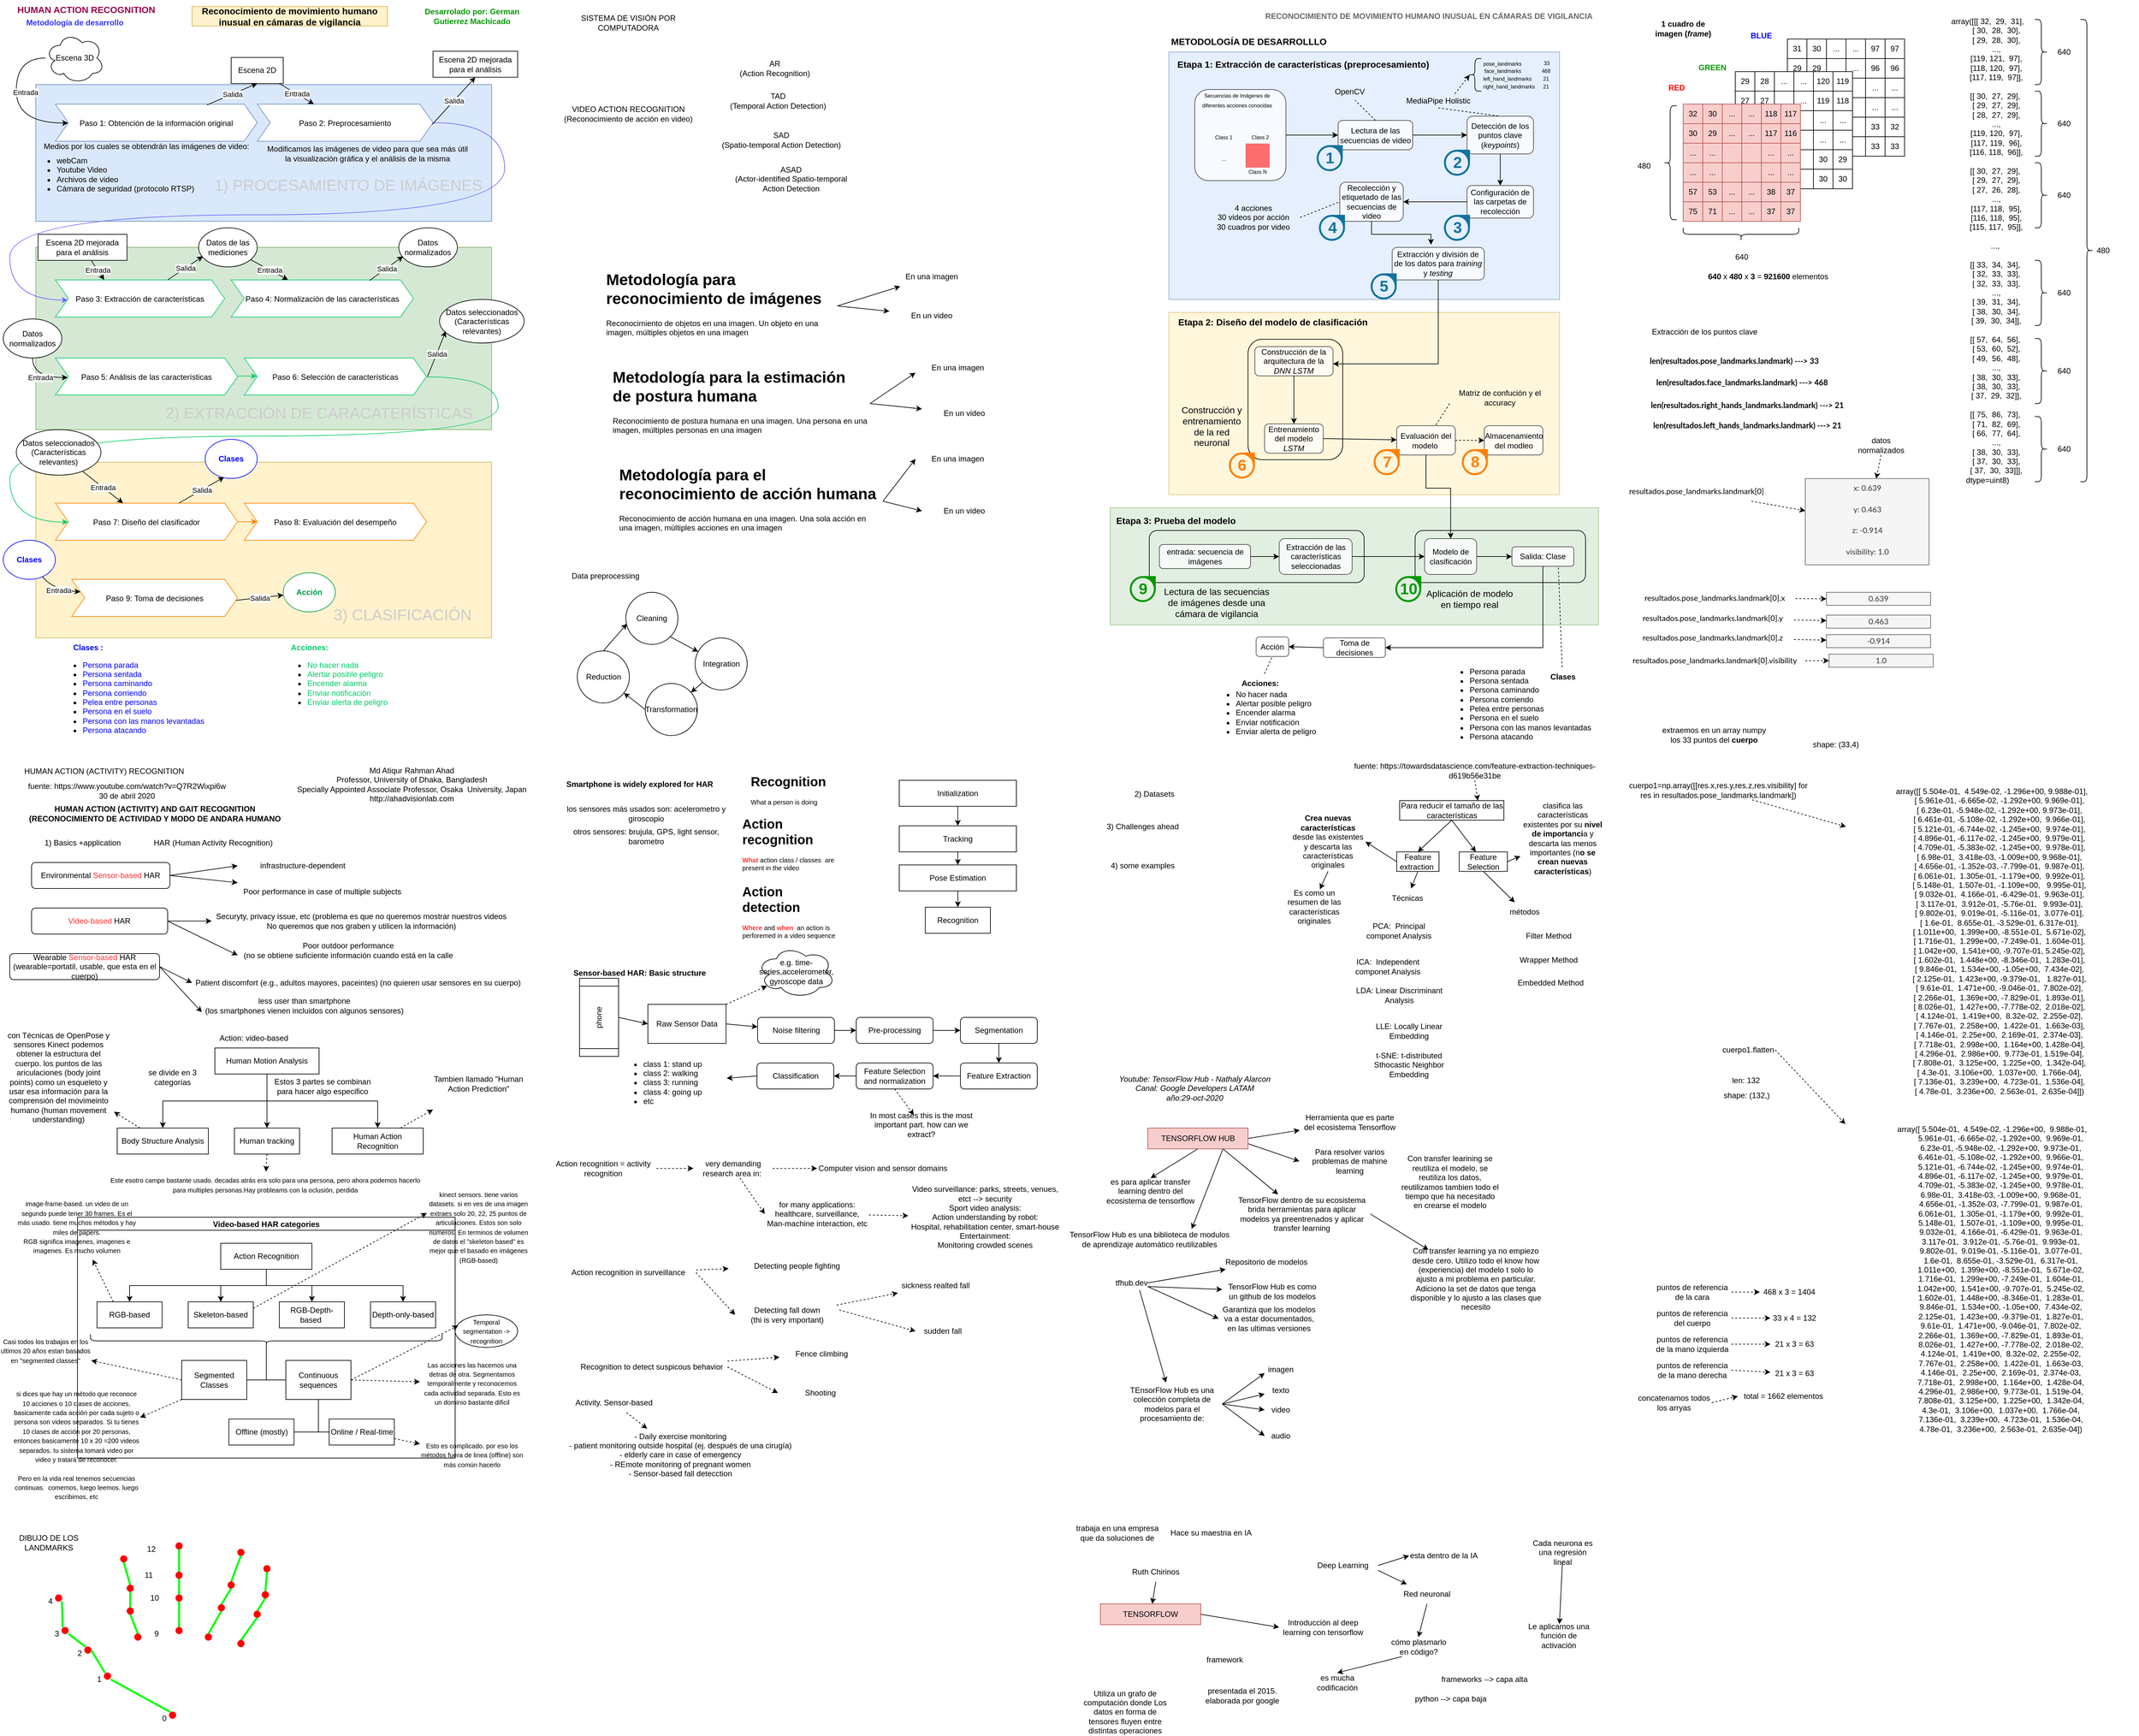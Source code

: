 <mxfile version="21.0.6" type="github">
  <diagram id="mcWvsBhBYjvY7HLqfO6d" name="Página-1">
    <mxGraphModel dx="808" dy="441" grid="1" gridSize="10" guides="1" tooltips="1" connect="1" arrows="1" fold="1" page="1" pageScale="1" pageWidth="827" pageHeight="1169" math="0" shadow="0">
      <root>
        <mxCell id="0" />
        <mxCell id="1" parent="0" />
        <mxCell id="4I3tFs_crKqfBSR0OiTx-1" value="" style="rounded=0;whiteSpace=wrap;html=1;comic=0;fillStyle=auto;fontSize=12;fillColor=#d5e8d4;opacity=70;strokeColor=#82b366;" parent="1" vertex="1">
          <mxGeometry x="1710" y="790" width="750" height="180" as="geometry" />
        </mxCell>
        <mxCell id="Sq1mfwyMkSQMlmAvJqFJ-9" value="" style="rounded=1;whiteSpace=wrap;html=1;fillColor=none;" parent="1" vertex="1">
          <mxGeometry x="2178.25" y="825" width="261.75" height="80" as="geometry" />
        </mxCell>
        <mxCell id="4I3tFs_crKqfBSR0OiTx-27" value="" style="rounded=0;whiteSpace=wrap;html=1;comic=0;fillStyle=auto;fontSize=12;fillColor=#fff2cc;opacity=70;strokeColor=#d6b656;" parent="1" vertex="1">
          <mxGeometry x="1800" y="490" width="600.07" height="280" as="geometry" />
        </mxCell>
        <mxCell id="Sq1mfwyMkSQMlmAvJqFJ-7" value="" style="rounded=1;whiteSpace=wrap;html=1;fillColor=none;" parent="1" vertex="1">
          <mxGeometry x="1921.64" y="531.25" width="145.43" height="185" as="geometry" />
        </mxCell>
        <mxCell id="Sq1mfwyMkSQMlmAvJqFJ-8" value="" style="rounded=1;whiteSpace=wrap;html=1;fillColor=none;" parent="1" vertex="1">
          <mxGeometry x="1770" y="825" width="330" height="80" as="geometry" />
        </mxCell>
        <mxCell id="uPOUoaiR1Hsd6S78-Up4-35" value="" style="rounded=0;whiteSpace=wrap;html=1;fillStyle=solid;fillColor=#dae8fc;strokeColor=#6c8ebf;" parent="1" vertex="1">
          <mxGeometry x="60" y="140" width="700" height="210" as="geometry" />
        </mxCell>
        <mxCell id="uPOUoaiR1Hsd6S78-Up4-1" value="&lt;b&gt;&lt;font color=&quot;#99004d&quot; style=&quot;font-size: 14px;&quot;&gt;HUMAN ACTION RECOGNITION&lt;/font&gt;&lt;/b&gt;" style="text;html=1;strokeColor=none;fillColor=none;align=center;verticalAlign=middle;whiteSpace=wrap;rounded=0;" parent="1" vertex="1">
          <mxGeometry x="5" y="10" width="265" height="30" as="geometry" />
        </mxCell>
        <mxCell id="uPOUoaiR1Hsd6S78-Up4-2" value="&lt;font color=&quot;#3333ff&quot;&gt;&lt;b&gt;Metodología de desarrollo&lt;/b&gt;&lt;/font&gt;" style="text;html=1;strokeColor=none;fillColor=none;align=center;verticalAlign=middle;whiteSpace=wrap;rounded=0;" parent="1" vertex="1">
          <mxGeometry x="40" y="30" width="160" height="30" as="geometry" />
        </mxCell>
        <mxCell id="uPOUoaiR1Hsd6S78-Up4-4" value="SISTEMA DE VISIÓN POR COMPUTADORA" style="text;html=1;strokeColor=none;fillColor=none;align=center;verticalAlign=middle;whiteSpace=wrap;rounded=0;" parent="1" vertex="1">
          <mxGeometry x="850" y="30" width="240" height="30" as="geometry" />
        </mxCell>
        <mxCell id="uPOUoaiR1Hsd6S78-Up4-5" value="&lt;font color=&quot;#009900&quot;&gt;&lt;b&gt;Desarrolado por: German Gutierrez Machicado&lt;/b&gt;&lt;/font&gt;" style="text;html=1;strokeColor=none;fillColor=none;align=center;verticalAlign=middle;whiteSpace=wrap;rounded=0;" parent="1" vertex="1">
          <mxGeometry x="650" y="20" width="160" height="30" as="geometry" />
        </mxCell>
        <mxCell id="uPOUoaiR1Hsd6S78-Up4-6" value="VIDEO ACTION RECOGNITION&lt;br&gt;(Reconocimiento de acción en video)" style="text;html=1;strokeColor=none;fillColor=none;align=center;verticalAlign=middle;whiteSpace=wrap;rounded=0;" parent="1" vertex="1">
          <mxGeometry x="850" y="170" width="240" height="30" as="geometry" />
        </mxCell>
        <mxCell id="uPOUoaiR1Hsd6S78-Up4-7" value="AR&lt;br&gt;(Action Recognition)" style="text;html=1;strokeColor=none;fillColor=none;align=center;verticalAlign=middle;whiteSpace=wrap;rounded=0;" parent="1" vertex="1">
          <mxGeometry x="1120" y="100" width="150" height="30" as="geometry" />
        </mxCell>
        <mxCell id="uPOUoaiR1Hsd6S78-Up4-8" value="TAD&lt;br&gt;(Temporal Action Detection)" style="text;html=1;strokeColor=none;fillColor=none;align=center;verticalAlign=middle;whiteSpace=wrap;rounded=0;" parent="1" vertex="1">
          <mxGeometry x="1110" y="150" width="180" height="30" as="geometry" />
        </mxCell>
        <mxCell id="uPOUoaiR1Hsd6S78-Up4-9" value="SAD&lt;br&gt;(Spatio-temporal Action Detection)" style="text;html=1;strokeColor=none;fillColor=none;align=center;verticalAlign=middle;whiteSpace=wrap;rounded=0;" parent="1" vertex="1">
          <mxGeometry x="1110" y="210" width="190" height="30" as="geometry" />
        </mxCell>
        <mxCell id="uPOUoaiR1Hsd6S78-Up4-10" value="ASAD&lt;br&gt;(Actor-identified Spatio-temporal Action Detection" style="text;html=1;strokeColor=none;fillColor=none;align=center;verticalAlign=middle;whiteSpace=wrap;rounded=0;" parent="1" vertex="1">
          <mxGeometry x="1130" y="270" width="180" height="30" as="geometry" />
        </mxCell>
        <mxCell id="uPOUoaiR1Hsd6S78-Up4-20" style="rounded=0;orthogonalLoop=1;jettySize=auto;html=1;exitX=1;exitY=0.5;exitDx=0;exitDy=0;" parent="1" source="uPOUoaiR1Hsd6S78-Up4-11" target="uPOUoaiR1Hsd6S78-Up4-14" edge="1">
          <mxGeometry relative="1" as="geometry" />
        </mxCell>
        <mxCell id="uPOUoaiR1Hsd6S78-Up4-21" style="edgeStyle=none;rounded=0;orthogonalLoop=1;jettySize=auto;html=1;exitX=1;exitY=0.5;exitDx=0;exitDy=0;" parent="1" source="uPOUoaiR1Hsd6S78-Up4-11" target="uPOUoaiR1Hsd6S78-Up4-15" edge="1">
          <mxGeometry relative="1" as="geometry" />
        </mxCell>
        <mxCell id="uPOUoaiR1Hsd6S78-Up4-11" value="&lt;h1&gt;Metodología para reconocimiento de imágenes&lt;/h1&gt;&lt;p&gt;Reconocimiento de objetos en una imagen. Un objeto en una imagen, múltiples objetos en una imagen&lt;/p&gt;" style="text;html=1;strokeColor=none;fillColor=none;spacing=5;spacingTop=-20;whiteSpace=wrap;overflow=hidden;rounded=0;" parent="1" vertex="1">
          <mxGeometry x="931" y="420" width="360" height="120" as="geometry" />
        </mxCell>
        <mxCell id="uPOUoaiR1Hsd6S78-Up4-22" style="edgeStyle=none;rounded=0;orthogonalLoop=1;jettySize=auto;html=1;exitX=1;exitY=0.5;exitDx=0;exitDy=0;entryX=0;entryY=0.75;entryDx=0;entryDy=0;" parent="1" source="uPOUoaiR1Hsd6S78-Up4-12" target="uPOUoaiR1Hsd6S78-Up4-17" edge="1">
          <mxGeometry relative="1" as="geometry" />
        </mxCell>
        <mxCell id="uPOUoaiR1Hsd6S78-Up4-24" style="edgeStyle=none;rounded=0;orthogonalLoop=1;jettySize=auto;html=1;exitX=1;exitY=0.5;exitDx=0;exitDy=0;" parent="1" source="uPOUoaiR1Hsd6S78-Up4-12" target="uPOUoaiR1Hsd6S78-Up4-23" edge="1">
          <mxGeometry relative="1" as="geometry" />
        </mxCell>
        <mxCell id="uPOUoaiR1Hsd6S78-Up4-12" value="&lt;h1&gt;Metodología para la estimación de postura humana&lt;/h1&gt;&lt;p&gt;Reconocimiento de postura humana en una imagen. Una persona en una imagen, múltiples personas en una imagen&lt;/p&gt;" style="text;html=1;strokeColor=none;fillColor=none;spacing=5;spacingTop=-20;whiteSpace=wrap;overflow=hidden;rounded=0;" parent="1" vertex="1">
          <mxGeometry x="941" y="570" width="400" height="120" as="geometry" />
        </mxCell>
        <mxCell id="uPOUoaiR1Hsd6S78-Up4-25" style="edgeStyle=none;rounded=0;orthogonalLoop=1;jettySize=auto;html=1;exitX=1;exitY=0.5;exitDx=0;exitDy=0;entryX=0;entryY=0.5;entryDx=0;entryDy=0;" parent="1" source="uPOUoaiR1Hsd6S78-Up4-13" target="uPOUoaiR1Hsd6S78-Up4-19" edge="1">
          <mxGeometry relative="1" as="geometry" />
        </mxCell>
        <mxCell id="uPOUoaiR1Hsd6S78-Up4-26" style="edgeStyle=none;rounded=0;orthogonalLoop=1;jettySize=auto;html=1;exitX=1;exitY=0.5;exitDx=0;exitDy=0;entryX=0;entryY=0.5;entryDx=0;entryDy=0;" parent="1" source="uPOUoaiR1Hsd6S78-Up4-13" target="uPOUoaiR1Hsd6S78-Up4-18" edge="1">
          <mxGeometry relative="1" as="geometry" />
        </mxCell>
        <mxCell id="uPOUoaiR1Hsd6S78-Up4-13" value="&lt;h1&gt;Metodología para el reconocimiento de acción humana&lt;/h1&gt;&lt;p&gt;Reconocimiento de acción humana en una imagen. Una sola acción en una imagen, múltiples acciones en una imagen&lt;/p&gt;" style="text;html=1;strokeColor=none;fillColor=none;spacing=5;spacingTop=-20;whiteSpace=wrap;overflow=hidden;rounded=0;" parent="1" vertex="1">
          <mxGeometry x="951" y="720" width="410" height="120" as="geometry" />
        </mxCell>
        <mxCell id="uPOUoaiR1Hsd6S78-Up4-14" value="En una imagen" style="text;html=1;strokeColor=none;fillColor=none;align=center;verticalAlign=middle;whiteSpace=wrap;rounded=0;" parent="1" vertex="1">
          <mxGeometry x="1371" y="420" width="130" height="30" as="geometry" />
        </mxCell>
        <mxCell id="uPOUoaiR1Hsd6S78-Up4-15" value="En un video" style="text;html=1;strokeColor=none;fillColor=none;align=center;verticalAlign=middle;whiteSpace=wrap;rounded=0;" parent="1" vertex="1">
          <mxGeometry x="1371" y="480" width="130" height="30" as="geometry" />
        </mxCell>
        <mxCell id="uPOUoaiR1Hsd6S78-Up4-17" value="En una imagen" style="text;html=1;strokeColor=none;fillColor=none;align=center;verticalAlign=middle;whiteSpace=wrap;rounded=0;" parent="1" vertex="1">
          <mxGeometry x="1411" y="560" width="130" height="30" as="geometry" />
        </mxCell>
        <mxCell id="uPOUoaiR1Hsd6S78-Up4-18" value="En un video" style="text;html=1;strokeColor=none;fillColor=none;align=center;verticalAlign=middle;whiteSpace=wrap;rounded=0;" parent="1" vertex="1">
          <mxGeometry x="1421" y="780" width="130" height="30" as="geometry" />
        </mxCell>
        <mxCell id="uPOUoaiR1Hsd6S78-Up4-19" value="En una imagen" style="text;html=1;strokeColor=none;fillColor=none;align=center;verticalAlign=middle;whiteSpace=wrap;rounded=0;" parent="1" vertex="1">
          <mxGeometry x="1411" y="700" width="130" height="30" as="geometry" />
        </mxCell>
        <mxCell id="uPOUoaiR1Hsd6S78-Up4-23" value="En un video" style="text;html=1;strokeColor=none;fillColor=none;align=center;verticalAlign=middle;whiteSpace=wrap;rounded=0;" parent="1" vertex="1">
          <mxGeometry x="1421" y="630" width="130" height="30" as="geometry" />
        </mxCell>
        <mxCell id="uPOUoaiR1Hsd6S78-Up4-30" value="Paso 1: Obtención de la información original" style="shape=step;perimeter=stepPerimeter;fixedSize=1;points=[];fillColor=#FFFFFF;strokeColor=#6c8ebf;fillStyle=auto;" parent="1" vertex="1">
          <mxGeometry x="90" y="170" width="310" height="57" as="geometry" />
        </mxCell>
        <mxCell id="uPOUoaiR1Hsd6S78-Up4-31" value="Paso 2: Preprocesamiento" style="shape=step;perimeter=stepPerimeter;fixedSize=1;points=[];fillColor=#FFFFFF;strokeColor=#6c8ebf;fillStyle=auto;" parent="1" vertex="1">
          <mxGeometry x="400" y="170" width="270" height="57" as="geometry" />
        </mxCell>
        <mxCell id="uPOUoaiR1Hsd6S78-Up4-36" value="" style="rounded=0;whiteSpace=wrap;html=1;fillStyle=solid;fillColor=#d5e8d4;strokeColor=#82b366;" parent="1" vertex="1">
          <mxGeometry x="60" y="390" width="700" height="280" as="geometry" />
        </mxCell>
        <mxCell id="uPOUoaiR1Hsd6S78-Up4-37" value="" style="rounded=0;whiteSpace=wrap;html=1;fillStyle=solid;fillColor=#fff2cc;strokeColor=#d6b656;" parent="1" vertex="1">
          <mxGeometry x="60" y="720" width="700" height="270" as="geometry" />
        </mxCell>
        <mxCell id="uPOUoaiR1Hsd6S78-Up4-38" value="Paso 3: Extracción de características" style="shape=step;perimeter=stepPerimeter;fixedSize=1;points=[];fillColor=#FFFFFF;strokeColor=#00CC66;fillStyle=auto;" parent="1" vertex="1">
          <mxGeometry x="90" y="440" width="260" height="57" as="geometry" />
        </mxCell>
        <mxCell id="uPOUoaiR1Hsd6S78-Up4-39" value="Paso 4: Normalización de las características" style="shape=step;perimeter=stepPerimeter;fixedSize=1;points=[];fillColor=#FFFFFF;strokeColor=#00CC66;fillStyle=auto;" parent="1" vertex="1">
          <mxGeometry x="360" y="440" width="280" height="57" as="geometry" />
        </mxCell>
        <mxCell id="uPOUoaiR1Hsd6S78-Up4-40" value="Paso 5: Análisis de las características" style="shape=step;perimeter=stepPerimeter;fixedSize=1;points=[];fillColor=#FFFFFF;strokeColor=#00CC66;fillStyle=auto;" parent="1" vertex="1">
          <mxGeometry x="90" y="560" width="280" height="57" as="geometry" />
        </mxCell>
        <mxCell id="uPOUoaiR1Hsd6S78-Up4-41" value="Paso 6: Selección de características" style="shape=step;perimeter=stepPerimeter;fixedSize=1;points=[];fillColor=#FFFFFF;strokeColor=#00CC66;fillStyle=auto;" parent="1" vertex="1">
          <mxGeometry x="380" y="560" width="280" height="57" as="geometry" />
        </mxCell>
        <mxCell id="uPOUoaiR1Hsd6S78-Up4-89" style="edgeStyle=none;rounded=0;orthogonalLoop=1;jettySize=auto;html=1;strokeColor=#FF8000;" parent="1" source="uPOUoaiR1Hsd6S78-Up4-42" target="uPOUoaiR1Hsd6S78-Up4-43" edge="1">
          <mxGeometry relative="1" as="geometry" />
        </mxCell>
        <mxCell id="uPOUoaiR1Hsd6S78-Up4-42" value="Paso 7: Diseño del clasificador" style="shape=step;perimeter=stepPerimeter;fixedSize=1;points=[];fillColor=#FFFFFF;strokeColor=#FF8000;fillStyle=auto;" parent="1" vertex="1">
          <mxGeometry x="90" y="783" width="280" height="57" as="geometry" />
        </mxCell>
        <mxCell id="uPOUoaiR1Hsd6S78-Up4-43" value="Paso 8: Evaluación del desempeño" style="shape=step;perimeter=stepPerimeter;fixedSize=1;points=[];fillColor=#FFFFFF;strokeColor=#FF8000;fillStyle=auto;" parent="1" vertex="1">
          <mxGeometry x="380" y="783" width="280" height="57" as="geometry" />
        </mxCell>
        <mxCell id="uPOUoaiR1Hsd6S78-Up4-44" value="" style="edgeStyle=orthogonalEdgeStyle;elbow=horizontal;endArrow=classic;html=1;rounded=0;entryX=0.073;entryY=0.544;entryDx=0;entryDy=0;entryPerimeter=0;curved=1;strokeColor=#6666FF;" parent="1" source="uPOUoaiR1Hsd6S78-Up4-31" target="uPOUoaiR1Hsd6S78-Up4-38" edge="1">
          <mxGeometry width="50" height="50" relative="1" as="geometry">
            <mxPoint x="740" y="200" as="sourcePoint" />
            <mxPoint x="790" y="150" as="targetPoint" />
            <Array as="points">
              <mxPoint x="780" y="199" />
              <mxPoint x="780" y="340" />
              <mxPoint x="20" y="340" />
              <mxPoint x="20" y="471" />
            </Array>
          </mxGeometry>
        </mxCell>
        <mxCell id="uPOUoaiR1Hsd6S78-Up4-46" value="" style="edgeStyle=orthogonalEdgeStyle;elbow=horizontal;endArrow=classic;html=1;rounded=0;curved=1;strokeColor=#00CC66;exitX=0.998;exitY=0.508;exitDx=0;exitDy=0;exitPerimeter=0;" parent="1" source="uPOUoaiR1Hsd6S78-Up4-41" target="uPOUoaiR1Hsd6S78-Up4-42" edge="1">
          <mxGeometry width="50" height="50" relative="1" as="geometry">
            <mxPoint x="669.95" y="590.001" as="sourcePoint" />
            <mxPoint x="108.98" y="862.438" as="targetPoint" />
            <Array as="points">
              <mxPoint x="770" y="680" />
              <mxPoint x="20" y="680" />
              <mxPoint x="20" y="812" />
            </Array>
          </mxGeometry>
        </mxCell>
        <mxCell id="uPOUoaiR1Hsd6S78-Up4-48" value="&lt;ul&gt;&lt;li&gt;webCam&lt;/li&gt;&lt;li&gt;Youtube Video&lt;/li&gt;&lt;li&gt;Archivos de video&lt;/li&gt;&lt;li&gt;Cámara de seguridad (protocolo RTSP)&lt;/li&gt;&lt;/ul&gt;" style="text;strokeColor=none;fillColor=none;html=1;whiteSpace=wrap;verticalAlign=middle;overflow=hidden;" parent="1" vertex="1">
          <mxGeometry x="50" y="235" width="270" height="85" as="geometry" />
        </mxCell>
        <mxCell id="uPOUoaiR1Hsd6S78-Up4-49" value="Medios por los cuales se obtendrán las imágenes de video:" style="text;html=1;strokeColor=none;fillColor=none;align=center;verticalAlign=middle;whiteSpace=wrap;rounded=0;" parent="1" vertex="1">
          <mxGeometry x="65" y="220" width="330" height="30" as="geometry" />
        </mxCell>
        <mxCell id="uPOUoaiR1Hsd6S78-Up4-50" value="Escena 3D" style="ellipse;shape=cloud;whiteSpace=wrap;html=1;" parent="1" vertex="1">
          <mxGeometry x="75" y="60" width="90" height="78.25" as="geometry" />
        </mxCell>
        <mxCell id="uPOUoaiR1Hsd6S78-Up4-51" value="" style="endArrow=classic;html=1;rounded=0;edgeStyle=orthogonalEdgeStyle;curved=1;" parent="1" source="uPOUoaiR1Hsd6S78-Up4-50" target="uPOUoaiR1Hsd6S78-Up4-30" edge="1">
          <mxGeometry relative="1" as="geometry">
            <mxPoint x="70" y="125.25" as="sourcePoint" />
            <mxPoint x="118.795" y="158.25" as="targetPoint" />
            <Array as="points">
              <mxPoint x="30" y="199" />
            </Array>
          </mxGeometry>
        </mxCell>
        <mxCell id="uPOUoaiR1Hsd6S78-Up4-52" value="Entrada" style="edgeLabel;resizable=0;html=1;align=center;verticalAlign=middle;" parent="uPOUoaiR1Hsd6S78-Up4-51" connectable="0" vertex="1">
          <mxGeometry relative="1" as="geometry">
            <mxPoint x="14" y="-14" as="offset" />
          </mxGeometry>
        </mxCell>
        <mxCell id="uPOUoaiR1Hsd6S78-Up4-53" value="Escena 2D" style="rounded=0;whiteSpace=wrap;html=1;" parent="1" vertex="1">
          <mxGeometry x="360" y="98.25" width="80" height="40" as="geometry" />
        </mxCell>
        <mxCell id="uPOUoaiR1Hsd6S78-Up4-54" value="" style="endArrow=classic;html=1;rounded=0;curved=1;entryX=0.5;entryY=1;entryDx=0;entryDy=0;exitX=0.751;exitY=0.023;exitDx=0;exitDy=0;exitPerimeter=0;" parent="1" source="uPOUoaiR1Hsd6S78-Up4-30" target="uPOUoaiR1Hsd6S78-Up4-53" edge="1">
          <mxGeometry relative="1" as="geometry">
            <mxPoint x="330.0" y="150.001" as="sourcePoint" />
            <mxPoint x="383.95" y="126.48" as="targetPoint" />
          </mxGeometry>
        </mxCell>
        <mxCell id="uPOUoaiR1Hsd6S78-Up4-55" value="Salida" style="edgeLabel;resizable=0;html=1;align=center;verticalAlign=middle;" parent="uPOUoaiR1Hsd6S78-Up4-54" connectable="0" vertex="1">
          <mxGeometry relative="1" as="geometry" />
        </mxCell>
        <mxCell id="uPOUoaiR1Hsd6S78-Up4-56" value="" style="endArrow=classic;html=1;rounded=0;curved=1;" parent="1" source="uPOUoaiR1Hsd6S78-Up4-53" target="uPOUoaiR1Hsd6S78-Up4-31" edge="1">
          <mxGeometry relative="1" as="geometry">
            <mxPoint x="413.95" y="76.48" as="sourcePoint" />
            <mxPoint x="452.14" y="150.001" as="targetPoint" />
          </mxGeometry>
        </mxCell>
        <mxCell id="uPOUoaiR1Hsd6S78-Up4-57" value="Entrada" style="edgeLabel;resizable=0;html=1;align=center;verticalAlign=middle;" parent="uPOUoaiR1Hsd6S78-Up4-56" connectable="0" vertex="1">
          <mxGeometry relative="1" as="geometry" />
        </mxCell>
        <mxCell id="uPOUoaiR1Hsd6S78-Up4-58" value="Escena 2D mejorada para el análisis" style="rounded=0;whiteSpace=wrap;html=1;" parent="1" vertex="1">
          <mxGeometry x="670" y="88.69" width="130" height="40" as="geometry" />
        </mxCell>
        <mxCell id="uPOUoaiR1Hsd6S78-Up4-59" value="" style="endArrow=classic;html=1;rounded=0;curved=1;entryX=0.5;entryY=1;entryDx=0;entryDy=0;exitX=0.996;exitY=0.544;exitDx=0;exitDy=0;exitPerimeter=0;" parent="1" source="uPOUoaiR1Hsd6S78-Up4-31" target="uPOUoaiR1Hsd6S78-Up4-58" edge="1">
          <mxGeometry relative="1" as="geometry">
            <mxPoint x="660.0" y="170.001" as="sourcePoint" />
            <mxPoint x="721.14" y="125.17" as="targetPoint" />
          </mxGeometry>
        </mxCell>
        <mxCell id="uPOUoaiR1Hsd6S78-Up4-60" value="Salida" style="edgeLabel;resizable=0;html=1;align=center;verticalAlign=middle;" parent="uPOUoaiR1Hsd6S78-Up4-59" connectable="0" vertex="1">
          <mxGeometry relative="1" as="geometry" />
        </mxCell>
        <mxCell id="uPOUoaiR1Hsd6S78-Up4-61" value="" style="endArrow=classic;html=1;rounded=0;curved=1;" parent="1" source="uPOUoaiR1Hsd6S78-Up4-63" edge="1">
          <mxGeometry relative="1" as="geometry">
            <mxPoint x="87.42" y="346.48" as="sourcePoint" />
            <mxPoint x="164.995" y="440" as="targetPoint" />
          </mxGeometry>
        </mxCell>
        <mxCell id="uPOUoaiR1Hsd6S78-Up4-62" value="Entrada" style="edgeLabel;resizable=0;html=1;align=center;verticalAlign=middle;" parent="uPOUoaiR1Hsd6S78-Up4-61" connectable="0" vertex="1">
          <mxGeometry relative="1" as="geometry" />
        </mxCell>
        <mxCell id="uPOUoaiR1Hsd6S78-Up4-63" value="Escena 2D mejorada para el análisis" style="rounded=0;whiteSpace=wrap;html=1;" parent="1" vertex="1">
          <mxGeometry x="63.47" y="370" width="136.53" height="40" as="geometry" />
        </mxCell>
        <mxCell id="uPOUoaiR1Hsd6S78-Up4-64" value="" style="endArrow=classic;html=1;rounded=0;curved=1;entryX=0.073;entryY=0.73;entryDx=0;entryDy=0;entryPerimeter=0;" parent="1" source="uPOUoaiR1Hsd6S78-Up4-38" target="uPOUoaiR1Hsd6S78-Up4-66" edge="1">
          <mxGeometry relative="1" as="geometry">
            <mxPoint x="300.001" y="436.5" as="sourcePoint" />
            <mxPoint x="353.66" y="403.5" as="targetPoint" />
          </mxGeometry>
        </mxCell>
        <mxCell id="uPOUoaiR1Hsd6S78-Up4-65" value="Salida" style="edgeLabel;resizable=0;html=1;align=center;verticalAlign=middle;" parent="uPOUoaiR1Hsd6S78-Up4-64" connectable="0" vertex="1">
          <mxGeometry relative="1" as="geometry" />
        </mxCell>
        <mxCell id="uPOUoaiR1Hsd6S78-Up4-66" value="Datos de las mediciones" style="ellipse;whiteSpace=wrap;html=1;" parent="1" vertex="1">
          <mxGeometry x="310" y="360" width="90" height="60" as="geometry" />
        </mxCell>
        <mxCell id="uPOUoaiR1Hsd6S78-Up4-68" value="" style="endArrow=classic;html=1;rounded=0;" parent="1" source="uPOUoaiR1Hsd6S78-Up4-66" target="uPOUoaiR1Hsd6S78-Up4-39" edge="1">
          <mxGeometry relative="1" as="geometry">
            <mxPoint x="472.57" y="373.824" as="sourcePoint" />
            <mxPoint x="527.421" y="420" as="targetPoint" />
          </mxGeometry>
        </mxCell>
        <mxCell id="uPOUoaiR1Hsd6S78-Up4-69" value="Entrada" style="edgeLabel;resizable=0;html=1;align=center;verticalAlign=middle;" parent="uPOUoaiR1Hsd6S78-Up4-68" connectable="0" vertex="1">
          <mxGeometry relative="1" as="geometry" />
        </mxCell>
        <mxCell id="uPOUoaiR1Hsd6S78-Up4-70" value="Datos normalizados" style="ellipse;whiteSpace=wrap;html=1;" parent="1" vertex="1">
          <mxGeometry x="617.46" y="360" width="90" height="60" as="geometry" />
        </mxCell>
        <mxCell id="uPOUoaiR1Hsd6S78-Up4-71" value="" style="endArrow=classic;html=1;rounded=0;curved=1;entryX=0.073;entryY=0.73;entryDx=0;entryDy=0;entryPerimeter=0;exitX=0.759;exitY=0.018;exitDx=0;exitDy=0;exitPerimeter=0;" parent="1" source="uPOUoaiR1Hsd6S78-Up4-39" target="uPOUoaiR1Hsd6S78-Up4-70" edge="1">
          <mxGeometry relative="1" as="geometry">
            <mxPoint x="569.999" y="440" as="sourcePoint" />
            <mxPoint x="661.12" y="403.5" as="targetPoint" />
          </mxGeometry>
        </mxCell>
        <mxCell id="uPOUoaiR1Hsd6S78-Up4-72" value="Salida" style="edgeLabel;resizable=0;html=1;align=center;verticalAlign=middle;" parent="uPOUoaiR1Hsd6S78-Up4-71" connectable="0" vertex="1">
          <mxGeometry relative="1" as="geometry" />
        </mxCell>
        <mxCell id="uPOUoaiR1Hsd6S78-Up4-73" value="" style="endArrow=classic;html=1;rounded=0;strokeColor=#00CC66;exitX=1.001;exitY=0.486;exitDx=0;exitDy=0;exitPerimeter=0;" parent="1" source="uPOUoaiR1Hsd6S78-Up4-40" target="uPOUoaiR1Hsd6S78-Up4-41" edge="1">
          <mxGeometry width="50" height="50" relative="1" as="geometry">
            <mxPoint x="430" y="570" as="sourcePoint" />
            <mxPoint x="480" y="520" as="targetPoint" />
          </mxGeometry>
        </mxCell>
        <mxCell id="uPOUoaiR1Hsd6S78-Up4-74" value="Datos normalizados" style="ellipse;whiteSpace=wrap;html=1;" parent="1" vertex="1">
          <mxGeometry x="10" y="500" width="90" height="60" as="geometry" />
        </mxCell>
        <mxCell id="uPOUoaiR1Hsd6S78-Up4-75" value="" style="endArrow=classic;html=1;rounded=0;edgeStyle=orthogonalEdgeStyle;curved=1;" parent="1" source="uPOUoaiR1Hsd6S78-Up4-74" target="uPOUoaiR1Hsd6S78-Up4-40" edge="1">
          <mxGeometry relative="1" as="geometry">
            <mxPoint x="132.57" y="523.824" as="sourcePoint" />
            <mxPoint x="110" y="590" as="targetPoint" />
            <Array as="points">
              <mxPoint x="55" y="590" />
            </Array>
          </mxGeometry>
        </mxCell>
        <mxCell id="uPOUoaiR1Hsd6S78-Up4-76" value="Entrada" style="edgeLabel;resizable=0;html=1;align=center;verticalAlign=middle;" parent="uPOUoaiR1Hsd6S78-Up4-75" connectable="0" vertex="1">
          <mxGeometry relative="1" as="geometry" />
        </mxCell>
        <mxCell id="uPOUoaiR1Hsd6S78-Up4-77" value="Datos seleccionados&lt;br&gt;(Características relevantes)" style="ellipse;whiteSpace=wrap;html=1;" parent="1" vertex="1">
          <mxGeometry x="680" y="470" width="130" height="67" as="geometry" />
        </mxCell>
        <mxCell id="uPOUoaiR1Hsd6S78-Up4-78" value="" style="endArrow=classic;html=1;rounded=0;curved=1;entryX=0.073;entryY=0.73;entryDx=0;entryDy=0;entryPerimeter=0;exitX=1.006;exitY=0.497;exitDx=0;exitDy=0;exitPerimeter=0;" parent="1" source="uPOUoaiR1Hsd6S78-Up4-41" target="uPOUoaiR1Hsd6S78-Up4-77" edge="1">
          <mxGeometry relative="1" as="geometry">
            <mxPoint x="640" y="551.026" as="sourcePoint" />
            <mxPoint x="728.6" y="513.5" as="targetPoint" />
          </mxGeometry>
        </mxCell>
        <mxCell id="uPOUoaiR1Hsd6S78-Up4-79" value="Salida" style="edgeLabel;resizable=0;html=1;align=center;verticalAlign=middle;" parent="uPOUoaiR1Hsd6S78-Up4-78" connectable="0" vertex="1">
          <mxGeometry relative="1" as="geometry" />
        </mxCell>
        <mxCell id="uPOUoaiR1Hsd6S78-Up4-82" value="Datos seleccionados&lt;br&gt;(Características relevantes)" style="ellipse;whiteSpace=wrap;html=1;" parent="1" vertex="1">
          <mxGeometry x="30" y="670" width="130" height="70" as="geometry" />
        </mxCell>
        <mxCell id="uPOUoaiR1Hsd6S78-Up4-83" value="" style="endArrow=classic;html=1;rounded=0;" parent="1" source="uPOUoaiR1Hsd6S78-Up4-82" target="uPOUoaiR1Hsd6S78-Up4-42" edge="1">
          <mxGeometry relative="1" as="geometry">
            <mxPoint x="172.57" y="693.824" as="sourcePoint" />
            <mxPoint x="148.947" y="760" as="targetPoint" />
          </mxGeometry>
        </mxCell>
        <mxCell id="uPOUoaiR1Hsd6S78-Up4-84" value="Entrada" style="edgeLabel;resizable=0;html=1;align=center;verticalAlign=middle;" parent="uPOUoaiR1Hsd6S78-Up4-83" connectable="0" vertex="1">
          <mxGeometry relative="1" as="geometry" />
        </mxCell>
        <mxCell id="uPOUoaiR1Hsd6S78-Up4-85" value="&lt;b&gt;&lt;font color=&quot;#0000ff&quot;&gt;Clases&lt;/font&gt;&lt;/b&gt;" style="ellipse;whiteSpace=wrap;html=1;strokeColor=#0000FF;" parent="1" vertex="1">
          <mxGeometry x="320" y="685" width="80" height="60" as="geometry" />
        </mxCell>
        <mxCell id="uPOUoaiR1Hsd6S78-Up4-86" value="" style="endArrow=classic;html=1;rounded=0;curved=1;entryX=0.365;entryY=0.967;entryDx=0;entryDy=0;entryPerimeter=0;" parent="1" source="uPOUoaiR1Hsd6S78-Up4-42" target="uPOUoaiR1Hsd6S78-Up4-85" edge="1">
          <mxGeometry relative="1" as="geometry">
            <mxPoint x="266.72" y="765.597" as="sourcePoint" />
            <mxPoint x="333" y="724.4" as="targetPoint" />
          </mxGeometry>
        </mxCell>
        <mxCell id="uPOUoaiR1Hsd6S78-Up4-87" value="Salida" style="edgeLabel;resizable=0;html=1;align=center;verticalAlign=middle;" parent="uPOUoaiR1Hsd6S78-Up4-86" connectable="0" vertex="1">
          <mxGeometry relative="1" as="geometry" />
        </mxCell>
        <mxCell id="uPOUoaiR1Hsd6S78-Up4-88" value="Paso 9: Toma de decisiones" style="shape=step;perimeter=stepPerimeter;fixedSize=1;points=[];fillColor=#FFFFFF;strokeColor=#FF8000;fillStyle=auto;" parent="1" vertex="1">
          <mxGeometry x="115" y="900" width="255" height="57" as="geometry" />
        </mxCell>
        <mxCell id="uPOUoaiR1Hsd6S78-Up4-90" value="&lt;b&gt;&lt;font color=&quot;#0000ff&quot;&gt;Clases&lt;/font&gt;&lt;/b&gt;" style="ellipse;whiteSpace=wrap;html=1;strokeColor=#0000FF;" parent="1" vertex="1">
          <mxGeometry x="10" y="840" width="80" height="60" as="geometry" />
        </mxCell>
        <mxCell id="uPOUoaiR1Hsd6S78-Up4-91" value="" style="endArrow=classic;html=1;rounded=0;curved=1;" parent="1" source="uPOUoaiR1Hsd6S78-Up4-90" target="uPOUoaiR1Hsd6S78-Up4-88" edge="1">
          <mxGeometry relative="1" as="geometry">
            <mxPoint x="60.0" y="890.004" as="sourcePoint" />
            <mxPoint x="116.677" y="930" as="targetPoint" />
            <Array as="points">
              <mxPoint x="85.69" y="915.83" />
            </Array>
          </mxGeometry>
        </mxCell>
        <mxCell id="uPOUoaiR1Hsd6S78-Up4-92" value="Entrada" style="edgeLabel;resizable=0;html=1;align=center;verticalAlign=middle;" parent="uPOUoaiR1Hsd6S78-Up4-91" connectable="0" vertex="1">
          <mxGeometry relative="1" as="geometry" />
        </mxCell>
        <mxCell id="uPOUoaiR1Hsd6S78-Up4-93" value="" style="endArrow=classic;html=1;rounded=0;curved=1;exitX=0.991;exitY=0.567;exitDx=0;exitDy=0;exitPerimeter=0;" parent="1" source="uPOUoaiR1Hsd6S78-Up4-88" target="uPOUoaiR1Hsd6S78-Up4-95" edge="1">
          <mxGeometry relative="1" as="geometry">
            <mxPoint x="380.0" y="933.687" as="sourcePoint" />
            <mxPoint x="571.75" y="900" as="targetPoint" />
          </mxGeometry>
        </mxCell>
        <mxCell id="uPOUoaiR1Hsd6S78-Up4-94" value="Salida" style="edgeLabel;resizable=0;html=1;align=center;verticalAlign=middle;" parent="uPOUoaiR1Hsd6S78-Up4-93" connectable="0" vertex="1">
          <mxGeometry relative="1" as="geometry" />
        </mxCell>
        <mxCell id="uPOUoaiR1Hsd6S78-Up4-95" value="&lt;b&gt;&lt;font color=&quot;#00994d&quot;&gt;Acción&lt;/font&gt;&lt;/b&gt;" style="ellipse;whiteSpace=wrap;html=1;strokeColor=#00994D;" parent="1" vertex="1">
          <mxGeometry x="440.0" y="890" width="80" height="60" as="geometry" />
        </mxCell>
        <mxCell id="uPOUoaiR1Hsd6S78-Up4-96" value="&lt;span style=&quot;color: rgb(204, 204, 204); font-size: 24px;&quot;&gt;1) PROCESAMIENTO DE IMÁGENES&lt;/span&gt;" style="text;html=1;strokeColor=none;fillColor=none;align=center;verticalAlign=middle;whiteSpace=wrap;rounded=0;fillStyle=auto;" parent="1" vertex="1">
          <mxGeometry x="330" y="280" width="420" height="30" as="geometry" />
        </mxCell>
        <mxCell id="uPOUoaiR1Hsd6S78-Up4-100" value="&lt;span style=&quot;color: rgb(204, 204, 204); font-size: 24px;&quot;&gt;2) EXTRACCIÓN DE CARACATERÍSTICAS&lt;/span&gt;" style="text;html=1;strokeColor=none;fillColor=none;align=center;verticalAlign=middle;whiteSpace=wrap;rounded=0;fillStyle=auto;" parent="1" vertex="1">
          <mxGeometry x="250" y="630" width="490" height="30" as="geometry" />
        </mxCell>
        <mxCell id="uPOUoaiR1Hsd6S78-Up4-101" value="&lt;span style=&quot;color: rgb(204, 204, 204); font-size: 24px;&quot;&gt;3) CLASIFICACIÓN&lt;/span&gt;" style="text;html=1;strokeColor=none;fillColor=none;align=center;verticalAlign=middle;whiteSpace=wrap;rounded=0;fillStyle=auto;" parent="1" vertex="1">
          <mxGeometry x="497" y="940" width="253" height="30" as="geometry" />
        </mxCell>
        <mxCell id="uPOUoaiR1Hsd6S78-Up4-102" value="&lt;ul&gt;&lt;li&gt;&lt;font color=&quot;#00cc66&quot;&gt;No hacer nada&lt;/font&gt;&lt;/li&gt;&lt;li&gt;&lt;font color=&quot;#00cc66&quot;&gt;Alertar posible peligro&lt;/font&gt;&lt;/li&gt;&lt;li&gt;&lt;font color=&quot;#00cc66&quot;&gt;Encender alarma&lt;/font&gt;&lt;/li&gt;&lt;li&gt;&lt;font color=&quot;#00cc66&quot;&gt;Enviar notificación&lt;/font&gt;&lt;/li&gt;&lt;li&gt;&lt;font color=&quot;#00cc66&quot;&gt;Enviar alerta de peligro&lt;/font&gt;&lt;/li&gt;&lt;/ul&gt;" style="text;strokeColor=none;fillColor=none;html=1;whiteSpace=wrap;verticalAlign=middle;overflow=hidden;" parent="1" vertex="1">
          <mxGeometry x="435" y="1010" width="170" height="100" as="geometry" />
        </mxCell>
        <mxCell id="uPOUoaiR1Hsd6S78-Up4-103" value="&lt;font color=&quot;#00cc66&quot;&gt;&lt;b&gt;Acciones:&lt;/b&gt;&lt;/font&gt;" style="text;html=1;align=center;verticalAlign=middle;resizable=0;points=[];autosize=1;strokeColor=none;fillColor=none;" parent="1" vertex="1">
          <mxGeometry x="440" y="990" width="80" height="30" as="geometry" />
        </mxCell>
        <mxCell id="uPOUoaiR1Hsd6S78-Up4-104" value="&lt;ul&gt;&lt;li&gt;&lt;font color=&quot;#0000ff&quot;&gt;Persona parada&lt;/font&gt;&lt;/li&gt;&lt;li&gt;&lt;font color=&quot;#0000ff&quot;&gt;Persona sentada&lt;/font&gt;&lt;/li&gt;&lt;li&gt;&lt;font color=&quot;#0000ff&quot;&gt;Persona caminando&lt;/font&gt;&lt;/li&gt;&lt;li&gt;&lt;font color=&quot;#0000ff&quot;&gt;Persona corriendo&lt;/font&gt;&lt;/li&gt;&lt;li&gt;&lt;font color=&quot;#0000ff&quot;&gt;Pelea entre personas&lt;/font&gt;&lt;/li&gt;&lt;li&gt;&lt;font color=&quot;#0000ff&quot;&gt;Persona en el suelo&lt;/font&gt;&lt;/li&gt;&lt;li&gt;&lt;font color=&quot;#0000ff&quot;&gt;Persona con las manos levantadas&lt;/font&gt;&lt;/li&gt;&lt;li&gt;&lt;font color=&quot;#0000ff&quot;&gt;Persona atacando&lt;/font&gt;&lt;/li&gt;&lt;/ul&gt;" style="text;strokeColor=none;fillColor=none;html=1;whiteSpace=wrap;verticalAlign=middle;overflow=hidden;" parent="1" vertex="1">
          <mxGeometry x="90" y="1010" width="240" height="140" as="geometry" />
        </mxCell>
        <mxCell id="uPOUoaiR1Hsd6S78-Up4-105" value="&lt;b&gt;&lt;font color=&quot;#0000ff&quot;&gt;Clases :&lt;/font&gt;&lt;/b&gt;" style="text;html=1;align=center;verticalAlign=middle;resizable=0;points=[];autosize=1;strokeColor=none;fillColor=none;" parent="1" vertex="1">
          <mxGeometry x="105" y="990" width="70" height="30" as="geometry" />
        </mxCell>
        <mxCell id="uPOUoaiR1Hsd6S78-Up4-106" value="&lt;font color=&quot;#000000&quot;&gt;&lt;b&gt;Reconocimiento de movimiento humano inusual en cámaras de vigilancia&lt;/b&gt;&lt;/font&gt;" style="text;html=1;strokeColor=#d6b656;fillColor=#fff2cc;align=center;verticalAlign=middle;whiteSpace=wrap;rounded=0;fillStyle=auto;fontSize=14;" parent="1" vertex="1">
          <mxGeometry x="300" y="20" width="300" height="30" as="geometry" />
        </mxCell>
        <mxCell id="uPOUoaiR1Hsd6S78-Up4-107" value="Modificamos las imágenes de video para que sea más útil la visualización gráfica y el análisis de la misma" style="text;html=1;strokeColor=none;fillColor=none;align=center;verticalAlign=middle;whiteSpace=wrap;rounded=0;" parent="1" vertex="1">
          <mxGeometry x="413" y="227" width="312.54" height="37" as="geometry" />
        </mxCell>
        <mxCell id="9e3r84pI2SBy_3QbqfXA-1" value="fuente:&amp;nbsp;https://www.youtube.com/watch?v=Q7R2Wixpi6w&lt;br&gt;30 de abril 2020" style="text;html=1;strokeColor=none;fillColor=none;align=center;verticalAlign=middle;whiteSpace=wrap;rounded=0;" parent="1" vertex="1">
          <mxGeometry x="30" y="1210" width="340" height="30" as="geometry" />
        </mxCell>
        <mxCell id="9e3r84pI2SBy_3QbqfXA-2" value="Md Atiqur Rahman Ahad&lt;br&gt;Professor, University of Dhaka, Bangladesh&lt;br&gt;Specially Appointed Associate Professor, Osaka&amp;nbsp; University, Japan&lt;br&gt;http://ahadvisionlab.com" style="text;html=1;align=center;verticalAlign=middle;resizable=0;points=[];autosize=1;strokeColor=none;fillColor=none;" parent="1" vertex="1">
          <mxGeometry x="447" y="1180" width="380" height="70" as="geometry" />
        </mxCell>
        <mxCell id="9e3r84pI2SBy_3QbqfXA-3" value="HUMAN ACTION (ACTIVITY) RECOGNITION" style="text;html=1;strokeColor=none;fillColor=none;align=center;verticalAlign=middle;whiteSpace=wrap;rounded=0;" parent="1" vertex="1">
          <mxGeometry x="20" y="1180" width="290" height="30" as="geometry" />
        </mxCell>
        <mxCell id="9e3r84pI2SBy_3QbqfXA-7" value="&lt;b&gt;HUMAN ACTION (ACTIVITY) AND GAIT RECOGNITION&lt;br&gt;(RECONOCIMIENTO DE ACTIVIDAD Y MODO DE ANDARA HUMANO&lt;/b&gt;" style="text;html=1;strokeColor=none;fillColor=none;align=center;verticalAlign=middle;whiteSpace=wrap;rounded=0;" parent="1" vertex="1">
          <mxGeometry x="17.5" y="1245" width="450" height="30" as="geometry" />
        </mxCell>
        <mxCell id="9e3r84pI2SBy_3QbqfXA-8" value="1) Basics +application" style="text;html=1;strokeColor=none;fillColor=none;align=center;verticalAlign=middle;whiteSpace=wrap;rounded=0;" parent="1" vertex="1">
          <mxGeometry x="51.73" y="1290" width="160" height="30" as="geometry" />
        </mxCell>
        <mxCell id="9e3r84pI2SBy_3QbqfXA-9" value="2) Datasets" style="text;html=1;strokeColor=none;fillColor=none;align=center;verticalAlign=middle;whiteSpace=wrap;rounded=0;" parent="1" vertex="1">
          <mxGeometry x="1697.5" y="1215" width="160" height="30" as="geometry" />
        </mxCell>
        <mxCell id="9e3r84pI2SBy_3QbqfXA-10" value="3) Challenges ahead" style="text;html=1;strokeColor=none;fillColor=none;align=center;verticalAlign=middle;whiteSpace=wrap;rounded=0;" parent="1" vertex="1">
          <mxGeometry x="1680" y="1265" width="160" height="30" as="geometry" />
        </mxCell>
        <mxCell id="9e3r84pI2SBy_3QbqfXA-11" value="4) some examples" style="text;html=1;strokeColor=none;fillColor=none;align=center;verticalAlign=middle;whiteSpace=wrap;rounded=0;" parent="1" vertex="1">
          <mxGeometry x="1680" y="1325" width="160" height="30" as="geometry" />
        </mxCell>
        <mxCell id="9e3r84pI2SBy_3QbqfXA-12" value="HAR (Human Activity Recognition)" style="text;html=1;strokeColor=none;fillColor=none;align=center;verticalAlign=middle;whiteSpace=wrap;rounded=0;" parent="1" vertex="1">
          <mxGeometry x="200" y="1290" width="265" height="30" as="geometry" />
        </mxCell>
        <mxCell id="9e3r84pI2SBy_3QbqfXA-28" style="edgeStyle=none;rounded=0;orthogonalLoop=1;jettySize=auto;html=1;exitX=1;exitY=0.5;exitDx=0;exitDy=0;fontColor=#FF3333;" parent="1" source="9e3r84pI2SBy_3QbqfXA-13" target="9e3r84pI2SBy_3QbqfXA-26" edge="1">
          <mxGeometry relative="1" as="geometry" />
        </mxCell>
        <mxCell id="9e3r84pI2SBy_3QbqfXA-29" style="edgeStyle=none;rounded=0;orthogonalLoop=1;jettySize=auto;html=1;exitX=1;exitY=0.5;exitDx=0;exitDy=0;entryX=0;entryY=0.5;entryDx=0;entryDy=0;fontColor=#FF3333;" parent="1" source="9e3r84pI2SBy_3QbqfXA-13" target="9e3r84pI2SBy_3QbqfXA-25" edge="1">
          <mxGeometry relative="1" as="geometry" />
        </mxCell>
        <mxCell id="9e3r84pI2SBy_3QbqfXA-13" value="Environmental &lt;font color=&quot;#ff3333&quot;&gt;Sensor-based&lt;/font&gt; HAR" style="rounded=1;whiteSpace=wrap;html=1;" parent="1" vertex="1">
          <mxGeometry x="53.47" y="1335" width="212.5" height="40" as="geometry" />
        </mxCell>
        <mxCell id="9e3r84pI2SBy_3QbqfXA-23" style="edgeStyle=none;rounded=0;orthogonalLoop=1;jettySize=auto;html=1;exitX=1;exitY=0.5;exitDx=0;exitDy=0;entryX=0;entryY=0.5;entryDx=0;entryDy=0;fontColor=#FF3333;" parent="1" source="9e3r84pI2SBy_3QbqfXA-14" target="9e3r84pI2SBy_3QbqfXA-21" edge="1">
          <mxGeometry relative="1" as="geometry" />
        </mxCell>
        <mxCell id="9e3r84pI2SBy_3QbqfXA-24" style="edgeStyle=none;rounded=0;orthogonalLoop=1;jettySize=auto;html=1;exitX=1;exitY=0.5;exitDx=0;exitDy=0;fontColor=#FF3333;entryX=0;entryY=0.75;entryDx=0;entryDy=0;" parent="1" source="9e3r84pI2SBy_3QbqfXA-14" target="9e3r84pI2SBy_3QbqfXA-22" edge="1">
          <mxGeometry relative="1" as="geometry" />
        </mxCell>
        <mxCell id="9e3r84pI2SBy_3QbqfXA-14" value="&lt;font color=&quot;#ff3333&quot;&gt;Video-based&lt;/font&gt; HAR" style="rounded=1;whiteSpace=wrap;html=1;" parent="1" vertex="1">
          <mxGeometry x="53.47" y="1405" width="209.03" height="40" as="geometry" />
        </mxCell>
        <mxCell id="9e3r84pI2SBy_3QbqfXA-19" style="rounded=0;orthogonalLoop=1;jettySize=auto;html=1;exitX=1;exitY=0.5;exitDx=0;exitDy=0;fontColor=#FF3333;entryX=0;entryY=0.5;entryDx=0;entryDy=0;" parent="1" source="9e3r84pI2SBy_3QbqfXA-15" target="9e3r84pI2SBy_3QbqfXA-17" edge="1">
          <mxGeometry relative="1" as="geometry" />
        </mxCell>
        <mxCell id="9e3r84pI2SBy_3QbqfXA-20" style="edgeStyle=none;rounded=0;orthogonalLoop=1;jettySize=auto;html=1;exitX=1;exitY=0.5;exitDx=0;exitDy=0;entryX=0;entryY=0.75;entryDx=0;entryDy=0;fontColor=#FF3333;" parent="1" source="9e3r84pI2SBy_3QbqfXA-15" target="9e3r84pI2SBy_3QbqfXA-18" edge="1">
          <mxGeometry relative="1" as="geometry" />
        </mxCell>
        <mxCell id="9e3r84pI2SBy_3QbqfXA-15" value="Wearable&amp;nbsp;&lt;font color=&quot;#ff3333&quot;&gt;Sensor-based&lt;/font&gt; HAR&lt;br&gt;(wearable=portatil, usable, que esta en el cuerpo)" style="rounded=1;whiteSpace=wrap;html=1;" parent="1" vertex="1">
          <mxGeometry x="20" y="1475" width="230" height="40" as="geometry" />
        </mxCell>
        <mxCell id="9e3r84pI2SBy_3QbqfXA-17" value="Patient discomfort (e.g., adultos mayores, paceintes) (no quieren usar sensores en su cuerpo)" style="text;html=1;strokeColor=none;fillColor=none;align=center;verticalAlign=middle;whiteSpace=wrap;rounded=0;" parent="1" vertex="1">
          <mxGeometry x="300" y="1505" width="510" height="30" as="geometry" />
        </mxCell>
        <mxCell id="9e3r84pI2SBy_3QbqfXA-18" value="less user than smartphone&lt;br&gt;(los smartphones vienen incluidos con algunos sensores)" style="text;html=1;strokeColor=none;fillColor=none;align=center;verticalAlign=middle;whiteSpace=wrap;rounded=0;" parent="1" vertex="1">
          <mxGeometry x="315" y="1535" width="315" height="40" as="geometry" />
        </mxCell>
        <mxCell id="9e3r84pI2SBy_3QbqfXA-21" value="Securyty, privacy issue, etc (problema es que no queremos mostrar nuestros videos&lt;br&gt;No queremos que nos graben y utilicen la información)" style="text;html=1;strokeColor=none;fillColor=none;align=center;verticalAlign=middle;whiteSpace=wrap;rounded=0;" parent="1" vertex="1">
          <mxGeometry x="330" y="1405" width="460" height="40" as="geometry" />
        </mxCell>
        <mxCell id="9e3r84pI2SBy_3QbqfXA-22" value="Poor outdoor performance&lt;br&gt;(no se obtiene suficiente información cuando está en la calle" style="text;html=1;strokeColor=none;fillColor=none;align=center;verticalAlign=middle;whiteSpace=wrap;rounded=0;" parent="1" vertex="1">
          <mxGeometry x="370" y="1455" width="340" height="30" as="geometry" />
        </mxCell>
        <mxCell id="9e3r84pI2SBy_3QbqfXA-25" value="infrastructure-dependent" style="text;html=1;strokeColor=none;fillColor=none;align=center;verticalAlign=middle;whiteSpace=wrap;rounded=0;" parent="1" vertex="1">
          <mxGeometry x="370" y="1325" width="200" height="30" as="geometry" />
        </mxCell>
        <mxCell id="9e3r84pI2SBy_3QbqfXA-26" value="Poor performance in case of multiple subjects" style="text;html=1;strokeColor=none;fillColor=none;align=center;verticalAlign=middle;whiteSpace=wrap;rounded=0;" parent="1" vertex="1">
          <mxGeometry x="370" y="1365" width="260" height="30" as="geometry" />
        </mxCell>
        <mxCell id="9e3r84pI2SBy_3QbqfXA-58" style="edgeStyle=none;rounded=0;orthogonalLoop=1;jettySize=auto;html=1;exitX=0.75;exitY=0;exitDx=0;exitDy=0;dashed=1;fontColor=#000000;" parent="1" source="9e3r84pI2SBy_3QbqfXA-34" target="9e3r84pI2SBy_3QbqfXA-55" edge="1">
          <mxGeometry relative="1" as="geometry" />
        </mxCell>
        <mxCell id="9e3r84pI2SBy_3QbqfXA-34" value="&lt;font color=&quot;#000000&quot;&gt;Human Action Recognition&lt;/font&gt;" style="whiteSpace=wrap;html=1;fontColor=#FF3333;" parent="1" vertex="1">
          <mxGeometry x="515" y="1743" width="140" height="40" as="geometry" />
        </mxCell>
        <mxCell id="9e3r84pI2SBy_3QbqfXA-35" value="" style="edgeStyle=elbowEdgeStyle;elbow=vertical;html=1;rounded=0;fontColor=#FF3333;" parent="1" source="9e3r84pI2SBy_3QbqfXA-31" target="9e3r84pI2SBy_3QbqfXA-34" edge="1">
          <mxGeometry relative="1" as="geometry" />
        </mxCell>
        <mxCell id="9e3r84pI2SBy_3QbqfXA-50" style="edgeStyle=none;rounded=0;orthogonalLoop=1;jettySize=auto;html=1;exitX=0.5;exitY=1;exitDx=0;exitDy=0;fontColor=#000000;" parent="1" source="9e3r84pI2SBy_3QbqfXA-31" target="9e3r84pI2SBy_3QbqfXA-41" edge="1">
          <mxGeometry relative="1" as="geometry" />
        </mxCell>
        <mxCell id="9e3r84pI2SBy_3QbqfXA-31" value="&lt;font color=&quot;#000000&quot;&gt;Human Motion Analysis&lt;/font&gt;" style="whiteSpace=wrap;html=1;fontColor=#FF3333;" parent="1" vertex="1">
          <mxGeometry x="335" y="1620" width="160" height="40" as="geometry" />
        </mxCell>
        <mxCell id="9e3r84pI2SBy_3QbqfXA-33" value="" style="edgeStyle=elbowEdgeStyle;elbow=vertical;html=1;rounded=0;fontColor=#FF3333;" parent="1" source="9e3r84pI2SBy_3QbqfXA-31" target="9e3r84pI2SBy_3QbqfXA-32" edge="1">
          <mxGeometry relative="1" as="geometry" />
        </mxCell>
        <mxCell id="9e3r84pI2SBy_3QbqfXA-57" style="edgeStyle=none;rounded=0;orthogonalLoop=1;jettySize=auto;html=1;exitX=0.25;exitY=0;exitDx=0;exitDy=0;fontColor=#000000;dashed=1;" parent="1" source="9e3r84pI2SBy_3QbqfXA-32" target="9e3r84pI2SBy_3QbqfXA-53" edge="1">
          <mxGeometry relative="1" as="geometry" />
        </mxCell>
        <mxCell id="9e3r84pI2SBy_3QbqfXA-32" value="&lt;font color=&quot;#000000&quot;&gt;Body Structure Analysis&lt;/font&gt;" style="whiteSpace=wrap;html=1;fontColor=#FF3333;" parent="1" vertex="1">
          <mxGeometry x="185" y="1743" width="140" height="40" as="geometry" />
        </mxCell>
        <mxCell id="9e3r84pI2SBy_3QbqfXA-59" style="edgeStyle=none;rounded=0;orthogonalLoop=1;jettySize=auto;html=1;exitX=0.5;exitY=1;exitDx=0;exitDy=0;dashed=1;fontColor=#000000;" parent="1" source="9e3r84pI2SBy_3QbqfXA-41" target="9e3r84pI2SBy_3QbqfXA-54" edge="1">
          <mxGeometry relative="1" as="geometry" />
        </mxCell>
        <mxCell id="9e3r84pI2SBy_3QbqfXA-41" value="&lt;font color=&quot;#000000&quot;&gt;Human tracking&lt;/font&gt;" style="whiteSpace=wrap;html=1;fontColor=#FF3333;" parent="1" vertex="1">
          <mxGeometry x="365" y="1743" width="100" height="40" as="geometry" />
        </mxCell>
        <mxCell id="9e3r84pI2SBy_3QbqfXA-51" value="Action: video-based" style="text;html=1;strokeColor=none;fillColor=none;align=center;verticalAlign=middle;whiteSpace=wrap;rounded=0;fontColor=#000000;" parent="1" vertex="1">
          <mxGeometry x="330" y="1590" width="130" height="30" as="geometry" />
        </mxCell>
        <mxCell id="9e3r84pI2SBy_3QbqfXA-52" value="se divide en 3 categorías" style="text;html=1;strokeColor=none;fillColor=none;align=center;verticalAlign=middle;whiteSpace=wrap;rounded=0;fontColor=#000000;" parent="1" vertex="1">
          <mxGeometry x="205" y="1650" width="130" height="30" as="geometry" />
        </mxCell>
        <mxCell id="9e3r84pI2SBy_3QbqfXA-53" value="con Técnicas de OpenPose y sensores Kinect podemos obtener la estructura del cuerpo. los puntos de las ariculaciones (body joint points) como un esqueleto y usar esa información para la comprensión del movimeinto humano (human movement understanding)" style="text;html=1;strokeColor=none;fillColor=none;align=center;verticalAlign=middle;whiteSpace=wrap;rounded=0;fontColor=#000000;" parent="1" vertex="1">
          <mxGeometry x="10" y="1580" width="170" height="170" as="geometry" />
        </mxCell>
        <mxCell id="9e3r84pI2SBy_3QbqfXA-54" value="&lt;font style=&quot;font-size: 10px;&quot;&gt;Este esotro campo bastante usado. decadas atrás era solo para una persona, pero ahora podemos hacerlo para multiples personas.Hay probleams con la oclusión, perdida&lt;/font&gt;" style="text;html=1;strokeColor=none;fillColor=none;align=center;verticalAlign=middle;whiteSpace=wrap;rounded=0;fontColor=#000000;" parent="1" vertex="1">
          <mxGeometry x="170" y="1810" width="485" height="40" as="geometry" />
        </mxCell>
        <mxCell id="9e3r84pI2SBy_3QbqfXA-55" value="Tambien llamado &quot;Human Action Prediction&quot;" style="text;html=1;strokeColor=none;fillColor=none;align=center;verticalAlign=middle;whiteSpace=wrap;rounded=0;fontColor=#000000;" parent="1" vertex="1">
          <mxGeometry x="670" y="1605" width="140" height="140" as="geometry" />
        </mxCell>
        <mxCell id="9e3r84pI2SBy_3QbqfXA-56" value="Estos 3 partes se combinan para hacer algo especifico" style="text;html=1;strokeColor=none;fillColor=none;align=center;verticalAlign=middle;whiteSpace=wrap;rounded=0;fontColor=#000000;" parent="1" vertex="1">
          <mxGeometry x="417.5" y="1664" width="165" height="30" as="geometry" />
        </mxCell>
        <mxCell id="9e3r84pI2SBy_3QbqfXA-66" value="Video-based HAR categories" style="swimlane;startSize=20;horizontal=1;childLayout=treeLayout;horizontalTree=0;resizable=0;containerType=tree;fontColor=#000000;" parent="1" vertex="1">
          <mxGeometry x="124" y="1880" width="580" height="370" as="geometry" />
        </mxCell>
        <mxCell id="9e3r84pI2SBy_3QbqfXA-67" value="Action Recognition" style="whiteSpace=wrap;html=1;fontColor=#000000;" parent="9e3r84pI2SBy_3QbqfXA-66" vertex="1">
          <mxGeometry x="220" y="40" width="140" height="40" as="geometry" />
        </mxCell>
        <mxCell id="9e3r84pI2SBy_3QbqfXA-70" value="RGB-Depth-based&amp;nbsp;" style="whiteSpace=wrap;html=1;fontColor=#000000;" parent="9e3r84pI2SBy_3QbqfXA-66" vertex="1">
          <mxGeometry x="310" y="130" width="100" height="40" as="geometry" />
        </mxCell>
        <mxCell id="9e3r84pI2SBy_3QbqfXA-71" value="" style="edgeStyle=elbowEdgeStyle;elbow=vertical;html=1;rounded=0;fontColor=#000000;" parent="9e3r84pI2SBy_3QbqfXA-66" source="9e3r84pI2SBy_3QbqfXA-67" target="9e3r84pI2SBy_3QbqfXA-70" edge="1">
          <mxGeometry relative="1" as="geometry" />
        </mxCell>
        <mxCell id="9e3r84pI2SBy_3QbqfXA-72" value="" style="edgeStyle=elbowEdgeStyle;elbow=vertical;html=1;rounded=0;fontColor=#000000;" parent="9e3r84pI2SBy_3QbqfXA-66" source="9e3r84pI2SBy_3QbqfXA-67" target="9e3r84pI2SBy_3QbqfXA-73" edge="1">
          <mxGeometry relative="1" as="geometry">
            <mxPoint x="780" y="2130" as="sourcePoint" />
          </mxGeometry>
        </mxCell>
        <mxCell id="9e3r84pI2SBy_3QbqfXA-73" value="Skeleton-based" style="whiteSpace=wrap;html=1;fontColor=#000000;" parent="9e3r84pI2SBy_3QbqfXA-66" vertex="1">
          <mxGeometry x="170" y="130" width="100" height="40" as="geometry" />
        </mxCell>
        <mxCell id="9e3r84pI2SBy_3QbqfXA-74" value="" style="edgeStyle=elbowEdgeStyle;elbow=vertical;html=1;rounded=0;fontColor=#000000;" parent="9e3r84pI2SBy_3QbqfXA-66" source="9e3r84pI2SBy_3QbqfXA-67" target="9e3r84pI2SBy_3QbqfXA-75" edge="1">
          <mxGeometry relative="1" as="geometry">
            <mxPoint x="182.5" y="2140" as="sourcePoint" />
          </mxGeometry>
        </mxCell>
        <mxCell id="9e3r84pI2SBy_3QbqfXA-75" value="RGB-based" style="whiteSpace=wrap;html=1;fontColor=#000000;" parent="9e3r84pI2SBy_3QbqfXA-66" vertex="1">
          <mxGeometry x="30" y="130" width="100" height="40" as="geometry" />
        </mxCell>
        <mxCell id="9e3r84pI2SBy_3QbqfXA-99" value="" style="edgeStyle=orthogonalEdgeStyle;startArrow=none;endArrow=none;rounded=0;targetPortConstraint=eastwest;sourcePortConstraint=northsouth;fontColor=#000000;exitX=0.1;exitY=0.5;exitDx=0;exitDy=0;exitPerimeter=0;" parent="9e3r84pI2SBy_3QbqfXA-66" source="9e3r84pI2SBy_3QbqfXA-103" target="9e3r84pI2SBy_3QbqfXA-101" edge="1">
          <mxGeometry relative="1" as="geometry">
            <mxPoint x="270" y="200" as="sourcePoint" />
          </mxGeometry>
        </mxCell>
        <mxCell id="9e3r84pI2SBy_3QbqfXA-100" value="" style="edgeStyle=orthogonalEdgeStyle;startArrow=none;endArrow=none;rounded=0;targetPortConstraint=eastwest;sourcePortConstraint=northsouth;fontColor=#000000;exitX=0.1;exitY=0.5;exitDx=0;exitDy=0;exitPerimeter=0;" parent="9e3r84pI2SBy_3QbqfXA-66" source="9e3r84pI2SBy_3QbqfXA-103" target="9e3r84pI2SBy_3QbqfXA-102" edge="1">
          <mxGeometry relative="1" as="geometry">
            <mxPoint x="270" y="200" as="sourcePoint" />
          </mxGeometry>
        </mxCell>
        <mxCell id="9e3r84pI2SBy_3QbqfXA-101" value="Segmented Classes" style="whiteSpace=wrap;html=1;align=center;verticalAlign=middle;treeFolding=1;treeMoving=1;fontColor=#000000;" parent="9e3r84pI2SBy_3QbqfXA-66" vertex="1">
          <mxGeometry x="160.0" y="220" width="100" height="60" as="geometry" />
        </mxCell>
        <mxCell id="9e3r84pI2SBy_3QbqfXA-102" value="Continuous sequences" style="whiteSpace=wrap;html=1;align=center;verticalAlign=middle;treeFolding=1;treeMoving=1;fontColor=#000000;" parent="9e3r84pI2SBy_3QbqfXA-66" vertex="1">
          <mxGeometry x="320" y="220" width="100" height="60" as="geometry" />
        </mxCell>
        <mxCell id="9e3r84pI2SBy_3QbqfXA-103" value="" style="shape=curlyBracket;whiteSpace=wrap;html=1;rounded=1;flipH=1;fontColor=#000000;rotation=90;" parent="9e3r84pI2SBy_3QbqfXA-66" vertex="1">
          <mxGeometry x="280" y="-80" width="20" height="540" as="geometry" />
        </mxCell>
        <mxCell id="9e3r84pI2SBy_3QbqfXA-104" value="" style="edgeStyle=orthogonalEdgeStyle;startArrow=none;endArrow=none;rounded=0;targetPortConstraint=eastwest;sourcePortConstraint=northsouth;fontColor=#000000;exitX=0.5;exitY=1;exitDx=0;exitDy=0;" parent="9e3r84pI2SBy_3QbqfXA-66" source="9e3r84pI2SBy_3QbqfXA-102" target="9e3r84pI2SBy_3QbqfXA-106" edge="1">
          <mxGeometry relative="1" as="geometry">
            <mxPoint x="370" y="310" as="sourcePoint" />
          </mxGeometry>
        </mxCell>
        <mxCell id="9e3r84pI2SBy_3QbqfXA-105" value="" style="edgeStyle=orthogonalEdgeStyle;startArrow=none;endArrow=none;rounded=0;targetPortConstraint=eastwest;sourcePortConstraint=northsouth;fontColor=#000000;" parent="9e3r84pI2SBy_3QbqfXA-66" source="9e3r84pI2SBy_3QbqfXA-102" target="9e3r84pI2SBy_3QbqfXA-107" edge="1">
          <mxGeometry relative="1" as="geometry">
            <mxPoint x="370" y="310" as="sourcePoint" />
          </mxGeometry>
        </mxCell>
        <mxCell id="9e3r84pI2SBy_3QbqfXA-106" value="Offline (mostly)" style="whiteSpace=wrap;html=1;align=center;verticalAlign=middle;treeFolding=1;treeMoving=1;fontColor=#000000;" parent="9e3r84pI2SBy_3QbqfXA-66" vertex="1">
          <mxGeometry x="232.54" y="310" width="100" height="40" as="geometry" />
        </mxCell>
        <mxCell id="9e3r84pI2SBy_3QbqfXA-107" value="Online / Real-time" style="whiteSpace=wrap;html=1;align=center;verticalAlign=middle;treeFolding=1;treeMoving=1;fontColor=#000000;" parent="9e3r84pI2SBy_3QbqfXA-66" vertex="1">
          <mxGeometry x="386.54" y="310" width="100" height="40" as="geometry" />
        </mxCell>
        <mxCell id="9e3r84pI2SBy_3QbqfXA-68" value="&lt;span style=&quot;color: rgb(0, 0, 0); font-family: Helvetica; font-size: 12px; font-style: normal; font-variant-ligatures: normal; font-variant-caps: normal; font-weight: 400; letter-spacing: normal; orphans: 2; text-align: center; text-indent: 0px; text-transform: none; widows: 2; word-spacing: 0px; -webkit-text-stroke-width: 0px; background-color: rgb(248, 249, 250); text-decoration-thickness: initial; text-decoration-style: initial; text-decoration-color: initial; float: none; display: inline !important;&quot;&gt;Depth-only-based&lt;/span&gt;" style="whiteSpace=wrap;html=1;fontColor=#000000;" parent="9e3r84pI2SBy_3QbqfXA-66" vertex="1">
          <mxGeometry x="450" y="130" width="100" height="40" as="geometry" />
        </mxCell>
        <mxCell id="9e3r84pI2SBy_3QbqfXA-69" value="" style="edgeStyle=elbowEdgeStyle;elbow=vertical;html=1;rounded=0;fontColor=#000000;" parent="9e3r84pI2SBy_3QbqfXA-66" source="9e3r84pI2SBy_3QbqfXA-67" target="9e3r84pI2SBy_3QbqfXA-68" edge="1">
          <mxGeometry relative="1" as="geometry" />
        </mxCell>
        <mxCell id="9e3r84pI2SBy_3QbqfXA-109" value="&lt;font style=&quot;font-size: 10px;&quot;&gt;image-frame-based. un video de un segundo puede tener 30 frames. Es el más usado. tiene muchos métodos y hay miles de papers.&lt;br&gt;RGB significa imagenes, imagenes e imagenes. Es mucho volumen&lt;/font&gt;" style="text;html=1;strokeColor=none;fillColor=none;align=center;verticalAlign=middle;whiteSpace=wrap;rounded=0;fontColor=#000000;" parent="1" vertex="1">
          <mxGeometry x="30" y="1845" width="186" height="100" as="geometry" />
        </mxCell>
        <mxCell id="9e3r84pI2SBy_3QbqfXA-113" value="&lt;font style=&quot;font-size: 10px;&quot;&gt;kinect sensors. tiene varios datasets. si en ves de una imagen extraes solo 20, 22, 25 puntos de articulaciones. Estos son solo números. En terminos de volumen de datos el &quot;skeleton based&quot; es mejor que el basado en imágenes (RGB-based)&lt;/font&gt;" style="text;html=1;strokeColor=none;fillColor=none;align=center;verticalAlign=middle;whiteSpace=wrap;rounded=0;fontColor=#000000;" parent="1" vertex="1">
          <mxGeometry x="660" y="1830" width="160" height="130" as="geometry" />
        </mxCell>
        <mxCell id="9e3r84pI2SBy_3QbqfXA-114" value="&lt;font style=&quot;font-size: 10px;&quot;&gt;Las acciones las hacemos una detras de otra. Segmentamos temporalmente y reconocemos cada actividad separada. Esto es un dominio bastante dificil&lt;/font&gt;" style="text;html=1;strokeColor=none;fillColor=none;align=center;verticalAlign=middle;whiteSpace=wrap;rounded=0;fontColor=#000000;" parent="1" vertex="1">
          <mxGeometry x="650" y="2090" width="160" height="90" as="geometry" />
        </mxCell>
        <mxCell id="9e3r84pI2SBy_3QbqfXA-122" value="&lt;font style=&quot;font-size: 10px;&quot;&gt;Casi todos los trabajos en los ultimos 20 años estan basados en &quot;segmented classes&quot;&lt;/font&gt;" style="text;html=1;strokeColor=none;fillColor=none;align=center;verticalAlign=middle;whiteSpace=wrap;rounded=0;fontColor=#000000;" parent="1" vertex="1">
          <mxGeometry x="5" y="2060" width="140" height="50" as="geometry" />
        </mxCell>
        <mxCell id="9e3r84pI2SBy_3QbqfXA-123" value="&lt;font style=&quot;font-size: 10px;&quot;&gt;si dices que hay un método que reconoce 10 acciones o 10 clases de acciones, basicamente cada acción por cada sujeto o persona son videos separados. Si tu tienes 10 clases de acción por 20 personas, entonces basicamente 10 x 20 =200 videos separados. tu sistema tomará video por video y tratará de reconocer.&lt;br&gt;&lt;br&gt;Pero en la vida real tenemos secuencias continuas.&amp;nbsp; comemos, luego leemos. luego escribimos, etc&lt;/font&gt;" style="text;html=1;strokeColor=none;fillColor=none;align=center;verticalAlign=middle;whiteSpace=wrap;rounded=0;fontColor=#000000;" parent="1" vertex="1">
          <mxGeometry x="25" y="2140" width="195" height="180" as="geometry" />
        </mxCell>
        <mxCell id="9e3r84pI2SBy_3QbqfXA-124" value="&lt;font style=&quot;font-size: 10px;&quot;&gt;Esto es complicado. por eso los métodos fuera de linea (offline) son más común hacerlo&lt;/font&gt;" style="text;html=1;strokeColor=none;fillColor=none;align=center;verticalAlign=middle;whiteSpace=wrap;rounded=0;fontColor=#000000;" parent="1" vertex="1">
          <mxGeometry x="650" y="2220" width="160" height="50" as="geometry" />
        </mxCell>
        <mxCell id="9e3r84pI2SBy_3QbqfXA-125" style="edgeStyle=none;rounded=0;orthogonalLoop=1;jettySize=auto;html=1;exitX=1;exitY=0.75;exitDx=0;exitDy=0;fontColor=#000000;dashed=1;" parent="1" source="9e3r84pI2SBy_3QbqfXA-107" target="9e3r84pI2SBy_3QbqfXA-124" edge="1">
          <mxGeometry relative="1" as="geometry" />
        </mxCell>
        <mxCell id="9e3r84pI2SBy_3QbqfXA-121" value="&lt;font style=&quot;font-size: 10px;&quot;&gt;Temporal segmentation -&amp;gt; recognition&lt;/font&gt;" style="ellipse;whiteSpace=wrap;html=1;fontColor=#000000;" parent="1" vertex="1">
          <mxGeometry x="704" y="2030" width="96" height="50" as="geometry" />
        </mxCell>
        <mxCell id="9e3r84pI2SBy_3QbqfXA-126" style="edgeStyle=none;rounded=0;orthogonalLoop=1;jettySize=auto;html=1;exitX=1;exitY=0.5;exitDx=0;exitDy=0;entryX=0.05;entryY=0.33;entryDx=0;entryDy=0;entryPerimeter=0;dashed=1;fontColor=#000000;" parent="1" source="9e3r84pI2SBy_3QbqfXA-102" target="9e3r84pI2SBy_3QbqfXA-121" edge="1">
          <mxGeometry relative="1" as="geometry" />
        </mxCell>
        <mxCell id="9e3r84pI2SBy_3QbqfXA-127" style="edgeStyle=none;rounded=0;orthogonalLoop=1;jettySize=auto;html=1;exitX=1;exitY=0.5;exitDx=0;exitDy=0;dashed=1;fontColor=#000000;" parent="1" source="9e3r84pI2SBy_3QbqfXA-102" target="9e3r84pI2SBy_3QbqfXA-114" edge="1">
          <mxGeometry relative="1" as="geometry" />
        </mxCell>
        <mxCell id="9e3r84pI2SBy_3QbqfXA-128" style="edgeStyle=none;rounded=0;orthogonalLoop=1;jettySize=auto;html=1;exitX=1;exitY=0.25;exitDx=0;exitDy=0;entryX=0.003;entryY=0.335;entryDx=0;entryDy=0;entryPerimeter=0;dashed=1;fontColor=#000000;" parent="1" source="9e3r84pI2SBy_3QbqfXA-73" target="9e3r84pI2SBy_3QbqfXA-113" edge="1">
          <mxGeometry relative="1" as="geometry" />
        </mxCell>
        <mxCell id="9e3r84pI2SBy_3QbqfXA-129" style="edgeStyle=none;rounded=0;orthogonalLoop=1;jettySize=auto;html=1;exitX=0.25;exitY=0;exitDx=0;exitDy=0;dashed=1;fontColor=#000000;" parent="1" source="9e3r84pI2SBy_3QbqfXA-75" target="9e3r84pI2SBy_3QbqfXA-109" edge="1">
          <mxGeometry relative="1" as="geometry" />
        </mxCell>
        <mxCell id="9e3r84pI2SBy_3QbqfXA-130" style="edgeStyle=none;rounded=0;orthogonalLoop=1;jettySize=auto;html=1;exitX=0;exitY=0.5;exitDx=0;exitDy=0;dashed=1;fontColor=#000000;" parent="1" source="9e3r84pI2SBy_3QbqfXA-101" target="9e3r84pI2SBy_3QbqfXA-122" edge="1">
          <mxGeometry relative="1" as="geometry" />
        </mxCell>
        <mxCell id="9e3r84pI2SBy_3QbqfXA-131" style="edgeStyle=none;rounded=0;orthogonalLoop=1;jettySize=auto;html=1;exitX=0;exitY=1;exitDx=0;exitDy=0;dashed=1;fontColor=#000000;" parent="1" source="9e3r84pI2SBy_3QbqfXA-101" target="9e3r84pI2SBy_3QbqfXA-123" edge="1">
          <mxGeometry relative="1" as="geometry" />
        </mxCell>
        <mxCell id="9e3r84pI2SBy_3QbqfXA-132" value="&lt;b&gt;Smartphone is widely explored for HAR&lt;/b&gt;" style="text;html=1;strokeColor=none;fillColor=none;align=center;verticalAlign=middle;whiteSpace=wrap;rounded=0;" parent="1" vertex="1">
          <mxGeometry x="855" y="1200" width="265" height="30" as="geometry" />
        </mxCell>
        <mxCell id="9e3r84pI2SBy_3QbqfXA-133" value="los sensores más usados son: acelerometro y giroscopio" style="text;html=1;strokeColor=none;fillColor=none;align=center;verticalAlign=middle;whiteSpace=wrap;rounded=0;" parent="1" vertex="1">
          <mxGeometry x="865" y="1245" width="265" height="30" as="geometry" />
        </mxCell>
        <mxCell id="9e3r84pI2SBy_3QbqfXA-134" value="otros sensores: brujula, GPS, light sensor, barometro" style="text;html=1;strokeColor=none;fillColor=none;align=center;verticalAlign=middle;whiteSpace=wrap;rounded=0;" parent="1" vertex="1">
          <mxGeometry x="865" y="1280" width="265" height="30" as="geometry" />
        </mxCell>
        <mxCell id="9e3r84pI2SBy_3QbqfXA-135" value="&lt;h1&gt;Recognition&lt;/h1&gt;&lt;div&gt;What a person is doing&lt;/div&gt;" style="text;html=1;strokeColor=none;fillColor=none;spacing=5;spacingTop=-20;whiteSpace=wrap;overflow=hidden;rounded=0;fontSize=10;fontColor=#000000;" parent="1" vertex="1">
          <mxGeometry x="1152.5" y="1196.25" width="135" height="65" as="geometry" />
        </mxCell>
        <mxCell id="9e3r84pI2SBy_3QbqfXA-136" value="&lt;h1&gt;Action recognition&lt;/h1&gt;&lt;div&gt;&lt;b&gt;&lt;font color=&quot;#ff3333&quot;&gt;What&lt;/font&gt;&lt;/b&gt; action class / classes&amp;nbsp; are present in the video&lt;/div&gt;" style="text;html=1;strokeColor=none;fillColor=none;spacing=5;spacingTop=-20;whiteSpace=wrap;overflow=hidden;rounded=0;fontSize=10;fontColor=#000000;" parent="1" vertex="1">
          <mxGeometry x="1140" y="1261.25" width="160" height="92.5" as="geometry" />
        </mxCell>
        <mxCell id="9e3r84pI2SBy_3QbqfXA-137" value="&lt;h1&gt;Action detection&lt;/h1&gt;&lt;div&gt;&lt;b&gt;&lt;font color=&quot;#ff3333&quot;&gt;Where&lt;/font&gt;&lt;/b&gt; and &lt;b&gt;&lt;font color=&quot;#ff3333&quot;&gt;when&lt;/font&gt;&lt;/b&gt;&amp;nbsp; an action is perforemed in a video sequence&lt;/div&gt;" style="text;html=1;strokeColor=none;fillColor=none;spacing=5;spacingTop=-20;whiteSpace=wrap;overflow=hidden;rounded=0;fontSize=10;fontColor=#000000;" parent="1" vertex="1">
          <mxGeometry x="1140" y="1365" width="160" height="92.5" as="geometry" />
        </mxCell>
        <mxCell id="9e3r84pI2SBy_3QbqfXA-143" style="edgeStyle=none;rounded=0;orthogonalLoop=1;jettySize=auto;html=1;exitX=0.5;exitY=1;exitDx=0;exitDy=0;fontSize=12;fontColor=#000000;" parent="1" source="9e3r84pI2SBy_3QbqfXA-138" target="9e3r84pI2SBy_3QbqfXA-139" edge="1">
          <mxGeometry relative="1" as="geometry" />
        </mxCell>
        <mxCell id="9e3r84pI2SBy_3QbqfXA-138" value="&lt;font style=&quot;font-size: 12px;&quot;&gt;Initialization&lt;/font&gt;" style="rounded=0;whiteSpace=wrap;html=1;fontSize=10;fontColor=#000000;" parent="1" vertex="1">
          <mxGeometry x="1386" y="1208.75" width="180" height="40" as="geometry" />
        </mxCell>
        <mxCell id="9e3r84pI2SBy_3QbqfXA-144" style="edgeStyle=none;rounded=0;orthogonalLoop=1;jettySize=auto;html=1;exitX=0.5;exitY=1;exitDx=0;exitDy=0;entryX=0.5;entryY=0;entryDx=0;entryDy=0;fontSize=12;fontColor=#000000;" parent="1" source="9e3r84pI2SBy_3QbqfXA-139" target="9e3r84pI2SBy_3QbqfXA-140" edge="1">
          <mxGeometry relative="1" as="geometry" />
        </mxCell>
        <mxCell id="9e3r84pI2SBy_3QbqfXA-139" value="&lt;font style=&quot;font-size: 12px;&quot;&gt;Tracking&lt;/font&gt;" style="rounded=0;whiteSpace=wrap;html=1;fontSize=10;fontColor=#000000;" parent="1" vertex="1">
          <mxGeometry x="1386" y="1278.75" width="180" height="40" as="geometry" />
        </mxCell>
        <mxCell id="9e3r84pI2SBy_3QbqfXA-145" style="edgeStyle=none;rounded=0;orthogonalLoop=1;jettySize=auto;html=1;exitX=0.5;exitY=1;exitDx=0;exitDy=0;entryX=0.5;entryY=0;entryDx=0;entryDy=0;fontSize=12;fontColor=#000000;" parent="1" source="9e3r84pI2SBy_3QbqfXA-140" target="9e3r84pI2SBy_3QbqfXA-141" edge="1">
          <mxGeometry relative="1" as="geometry" />
        </mxCell>
        <mxCell id="9e3r84pI2SBy_3QbqfXA-140" value="&lt;font style=&quot;font-size: 12px;&quot;&gt;Pose Estimation&lt;/font&gt;" style="rounded=0;whiteSpace=wrap;html=1;fontSize=10;fontColor=#000000;" parent="1" vertex="1">
          <mxGeometry x="1386" y="1338.75" width="180" height="40" as="geometry" />
        </mxCell>
        <mxCell id="9e3r84pI2SBy_3QbqfXA-141" value="&lt;font style=&quot;font-size: 12px;&quot;&gt;Recognition&lt;/font&gt;" style="rounded=0;whiteSpace=wrap;html=1;fontSize=10;fontColor=#000000;" parent="1" vertex="1">
          <mxGeometry x="1426" y="1403.75" width="100" height="40" as="geometry" />
        </mxCell>
        <mxCell id="9e3r84pI2SBy_3QbqfXA-146" value="&lt;b&gt;Sensor-based HAR: Basic structure&lt;/b&gt;" style="text;html=1;strokeColor=none;fillColor=none;align=center;verticalAlign=middle;whiteSpace=wrap;rounded=0;" parent="1" vertex="1">
          <mxGeometry x="855" y="1490" width="265" height="30" as="geometry" />
        </mxCell>
        <mxCell id="9e3r84pI2SBy_3QbqfXA-158" style="edgeStyle=none;rounded=0;orthogonalLoop=1;jettySize=auto;html=1;exitX=0.5;exitY=1;exitDx=0;exitDy=0;entryX=0;entryY=0.5;entryDx=0;entryDy=0;fontSize=12;fontColor=#000000;" parent="1" source="9e3r84pI2SBy_3QbqfXA-147" target="9e3r84pI2SBy_3QbqfXA-148" edge="1">
          <mxGeometry relative="1" as="geometry" />
        </mxCell>
        <mxCell id="9e3r84pI2SBy_3QbqfXA-147" value="phone" style="shape=process;whiteSpace=wrap;html=1;backgroundOutline=1;fontSize=12;fontColor=#000000;rotation=-90;" parent="1" vertex="1">
          <mxGeometry x="865" y="1543" width="120" height="60" as="geometry" />
        </mxCell>
        <mxCell id="9e3r84pI2SBy_3QbqfXA-159" style="edgeStyle=none;rounded=0;orthogonalLoop=1;jettySize=auto;html=1;exitX=1;exitY=0.5;exitDx=0;exitDy=0;fontSize=12;fontColor=#000000;" parent="1" source="9e3r84pI2SBy_3QbqfXA-148" target="9e3r84pI2SBy_3QbqfXA-150" edge="1">
          <mxGeometry relative="1" as="geometry" />
        </mxCell>
        <mxCell id="9e3r84pI2SBy_3QbqfXA-166" style="edgeStyle=none;rounded=0;orthogonalLoop=1;jettySize=auto;html=1;exitX=1;exitY=0;exitDx=0;exitDy=0;entryX=0.13;entryY=0.77;entryDx=0;entryDy=0;entryPerimeter=0;fontSize=12;fontColor=#000000;dashed=1;" parent="1" source="9e3r84pI2SBy_3QbqfXA-148" target="9e3r84pI2SBy_3QbqfXA-149" edge="1">
          <mxGeometry relative="1" as="geometry" />
        </mxCell>
        <mxCell id="9e3r84pI2SBy_3QbqfXA-148" value="Raw Sensor Data" style="rounded=0;whiteSpace=wrap;html=1;fontSize=12;fontColor=#000000;" parent="1" vertex="1">
          <mxGeometry x="1000" y="1553" width="120" height="60" as="geometry" />
        </mxCell>
        <mxCell id="9e3r84pI2SBy_3QbqfXA-149" value="e.g. time-series,accelerometer, gyroscope data" style="ellipse;shape=cloud;whiteSpace=wrap;html=1;fontSize=12;fontColor=#000000;" parent="1" vertex="1">
          <mxGeometry x="1167.5" y="1463" width="120" height="80" as="geometry" />
        </mxCell>
        <mxCell id="9e3r84pI2SBy_3QbqfXA-160" style="edgeStyle=none;rounded=0;orthogonalLoop=1;jettySize=auto;html=1;exitX=1;exitY=0.5;exitDx=0;exitDy=0;fontSize=12;fontColor=#000000;" parent="1" source="9e3r84pI2SBy_3QbqfXA-150" target="9e3r84pI2SBy_3QbqfXA-151" edge="1">
          <mxGeometry relative="1" as="geometry" />
        </mxCell>
        <mxCell id="9e3r84pI2SBy_3QbqfXA-150" value="Noise filtering" style="rounded=1;whiteSpace=wrap;html=1;fontSize=12;fontColor=#000000;" parent="1" vertex="1">
          <mxGeometry x="1168.5" y="1573" width="118" height="40" as="geometry" />
        </mxCell>
        <mxCell id="9e3r84pI2SBy_3QbqfXA-161" style="edgeStyle=none;rounded=0;orthogonalLoop=1;jettySize=auto;html=1;exitX=1;exitY=0.5;exitDx=0;exitDy=0;fontSize=12;fontColor=#000000;" parent="1" source="9e3r84pI2SBy_3QbqfXA-151" target="9e3r84pI2SBy_3QbqfXA-152" edge="1">
          <mxGeometry relative="1" as="geometry" />
        </mxCell>
        <mxCell id="9e3r84pI2SBy_3QbqfXA-151" value="Pre-processing" style="rounded=1;whiteSpace=wrap;html=1;fontSize=12;fontColor=#000000;" parent="1" vertex="1">
          <mxGeometry x="1320" y="1573" width="118" height="40" as="geometry" />
        </mxCell>
        <mxCell id="9e3r84pI2SBy_3QbqfXA-162" style="edgeStyle=none;rounded=0;orthogonalLoop=1;jettySize=auto;html=1;exitX=0.5;exitY=1;exitDx=0;exitDy=0;entryX=0.5;entryY=0;entryDx=0;entryDy=0;fontSize=12;fontColor=#000000;" parent="1" source="9e3r84pI2SBy_3QbqfXA-152" target="9e3r84pI2SBy_3QbqfXA-153" edge="1">
          <mxGeometry relative="1" as="geometry" />
        </mxCell>
        <mxCell id="9e3r84pI2SBy_3QbqfXA-152" value="Segmentation" style="rounded=1;whiteSpace=wrap;html=1;fontSize=12;fontColor=#000000;" parent="1" vertex="1">
          <mxGeometry x="1480" y="1573" width="118" height="40" as="geometry" />
        </mxCell>
        <mxCell id="9e3r84pI2SBy_3QbqfXA-163" style="edgeStyle=none;rounded=0;orthogonalLoop=1;jettySize=auto;html=1;exitX=0;exitY=0.5;exitDx=0;exitDy=0;entryX=1;entryY=0.5;entryDx=0;entryDy=0;fontSize=12;fontColor=#000000;" parent="1" source="9e3r84pI2SBy_3QbqfXA-153" target="9e3r84pI2SBy_3QbqfXA-154" edge="1">
          <mxGeometry relative="1" as="geometry" />
        </mxCell>
        <mxCell id="9e3r84pI2SBy_3QbqfXA-153" value="Feature Extraction" style="rounded=1;whiteSpace=wrap;html=1;fontSize=12;fontColor=#000000;" parent="1" vertex="1">
          <mxGeometry x="1480" y="1643" width="118" height="40" as="geometry" />
        </mxCell>
        <mxCell id="9e3r84pI2SBy_3QbqfXA-164" style="edgeStyle=none;rounded=0;orthogonalLoop=1;jettySize=auto;html=1;exitX=0;exitY=0.5;exitDx=0;exitDy=0;entryX=1;entryY=0.5;entryDx=0;entryDy=0;fontSize=12;fontColor=#000000;" parent="1" source="9e3r84pI2SBy_3QbqfXA-154" target="9e3r84pI2SBy_3QbqfXA-155" edge="1">
          <mxGeometry relative="1" as="geometry" />
        </mxCell>
        <mxCell id="9e3r84pI2SBy_3QbqfXA-169" style="edgeStyle=none;rounded=0;orthogonalLoop=1;jettySize=auto;html=1;exitX=0.5;exitY=1;exitDx=0;exitDy=0;dashed=1;fontSize=12;fontColor=#000000;" parent="1" source="9e3r84pI2SBy_3QbqfXA-154" target="9e3r84pI2SBy_3QbqfXA-168" edge="1">
          <mxGeometry relative="1" as="geometry" />
        </mxCell>
        <mxCell id="9e3r84pI2SBy_3QbqfXA-154" value="Feature Selection and normalization" style="rounded=1;whiteSpace=wrap;html=1;fontSize=12;fontColor=#000000;" parent="1" vertex="1">
          <mxGeometry x="1320" y="1643" width="118" height="40" as="geometry" />
        </mxCell>
        <mxCell id="9e3r84pI2SBy_3QbqfXA-165" style="edgeStyle=none;rounded=0;orthogonalLoop=1;jettySize=auto;html=1;exitX=0;exitY=0.5;exitDx=0;exitDy=0;fontSize=12;fontColor=#000000;" parent="1" source="9e3r84pI2SBy_3QbqfXA-155" target="9e3r84pI2SBy_3QbqfXA-157" edge="1">
          <mxGeometry relative="1" as="geometry" />
        </mxCell>
        <mxCell id="9e3r84pI2SBy_3QbqfXA-155" value="Classification" style="rounded=1;whiteSpace=wrap;html=1;fontSize=12;fontColor=#000000;" parent="1" vertex="1">
          <mxGeometry x="1167.5" y="1643" width="118" height="40" as="geometry" />
        </mxCell>
        <mxCell id="9e3r84pI2SBy_3QbqfXA-157" value="&lt;ul&gt;&lt;li&gt;class 1: stand up&lt;/li&gt;&lt;li&gt;class 2: walking&lt;/li&gt;&lt;li&gt;class 3: running&lt;/li&gt;&lt;li&gt;class 4: going up&lt;/li&gt;&lt;li&gt;etc&lt;/li&gt;&lt;/ul&gt;" style="text;strokeColor=none;fillColor=none;html=1;whiteSpace=wrap;verticalAlign=middle;overflow=hidden;fontSize=12;fontColor=#000000;" parent="1" vertex="1">
          <mxGeometry x="951" y="1623" width="170" height="100" as="geometry" />
        </mxCell>
        <mxCell id="9e3r84pI2SBy_3QbqfXA-168" value="In most cases this is the most important part. how can we extract?" style="text;html=1;strokeColor=none;fillColor=none;align=center;verticalAlign=middle;whiteSpace=wrap;rounded=0;" parent="1" vertex="1">
          <mxGeometry x="1339.5" y="1723" width="160" height="30" as="geometry" />
        </mxCell>
        <mxCell id="9e3r84pI2SBy_3QbqfXA-172" value="" style="edgeStyle=none;rounded=0;orthogonalLoop=1;jettySize=auto;html=1;dashed=1;fontSize=12;fontColor=#000000;" parent="1" source="9e3r84pI2SBy_3QbqfXA-170" target="9e3r84pI2SBy_3QbqfXA-171" edge="1">
          <mxGeometry relative="1" as="geometry" />
        </mxCell>
        <mxCell id="9e3r84pI2SBy_3QbqfXA-170" value="Action recognition = activity recognition" style="text;html=1;strokeColor=none;fillColor=none;align=center;verticalAlign=middle;whiteSpace=wrap;rounded=0;" parent="1" vertex="1">
          <mxGeometry x="850" y="1790" width="163.12" height="30" as="geometry" />
        </mxCell>
        <mxCell id="9e3r84pI2SBy_3QbqfXA-174" value="" style="edgeStyle=none;rounded=0;orthogonalLoop=1;jettySize=auto;html=1;dashed=1;fontSize=12;fontColor=#000000;" parent="1" source="9e3r84pI2SBy_3QbqfXA-171" target="9e3r84pI2SBy_3QbqfXA-173" edge="1">
          <mxGeometry relative="1" as="geometry" />
        </mxCell>
        <mxCell id="9e3r84pI2SBy_3QbqfXA-176" value="" style="edgeStyle=none;rounded=0;orthogonalLoop=1;jettySize=auto;html=1;dashed=1;fontSize=12;fontColor=#000000;entryX=0;entryY=0.5;entryDx=0;entryDy=0;" parent="1" source="9e3r84pI2SBy_3QbqfXA-171" target="9e3r84pI2SBy_3QbqfXA-175" edge="1">
          <mxGeometry relative="1" as="geometry" />
        </mxCell>
        <mxCell id="9e3r84pI2SBy_3QbqfXA-171" value="very demanding research area in:&amp;nbsp;" style="text;html=1;strokeColor=none;fillColor=none;align=center;verticalAlign=middle;whiteSpace=wrap;rounded=0;fontSize=12;fontColor=#000000;" parent="1" vertex="1">
          <mxGeometry x="1070" y="1790" width="121.5" height="30" as="geometry" />
        </mxCell>
        <mxCell id="9e3r84pI2SBy_3QbqfXA-173" value="Computer vision and sensor domains" style="text;html=1;strokeColor=none;fillColor=none;align=center;verticalAlign=middle;whiteSpace=wrap;rounded=0;fontSize=12;fontColor=#000000;" parent="1" vertex="1">
          <mxGeometry x="1260" y="1790" width="201.5" height="30" as="geometry" />
        </mxCell>
        <mxCell id="9e3r84pI2SBy_3QbqfXA-178" value="" style="edgeStyle=none;rounded=0;orthogonalLoop=1;jettySize=auto;html=1;dashed=1;fontSize=12;fontColor=#000000;" parent="1" source="9e3r84pI2SBy_3QbqfXA-175" target="9e3r84pI2SBy_3QbqfXA-177" edge="1">
          <mxGeometry relative="1" as="geometry" />
        </mxCell>
        <mxCell id="9e3r84pI2SBy_3QbqfXA-175" value="for many applications: healthcare, surveillance, Man-machine interaction, etc" style="text;html=1;strokeColor=none;fillColor=none;align=center;verticalAlign=middle;whiteSpace=wrap;rounded=0;fontSize=12;fontColor=#000000;" parent="1" vertex="1">
          <mxGeometry x="1179.5" y="1860" width="160" height="30" as="geometry" />
        </mxCell>
        <mxCell id="9e3r84pI2SBy_3QbqfXA-177" value="Video surveillance: parks, streets, venues, etct --&amp;gt; security&lt;br&gt;Sport video analysis:&lt;br&gt;Action understanding by robot:&lt;br&gt;Hospital, rehabilitation center, smart-house&lt;br&gt;Entertainment:&lt;br&gt;Monitoring crowded scenes" style="text;html=1;strokeColor=none;fillColor=none;align=center;verticalAlign=middle;whiteSpace=wrap;rounded=0;fontSize=12;fontColor=#000000;" parent="1" vertex="1">
          <mxGeometry x="1400" y="1820" width="236.25" height="120" as="geometry" />
        </mxCell>
        <mxCell id="9e3r84pI2SBy_3QbqfXA-181" value="" style="edgeStyle=none;rounded=0;orthogonalLoop=1;jettySize=auto;html=1;dashed=1;fontSize=12;fontColor=#000000;" parent="1" source="9e3r84pI2SBy_3QbqfXA-179" target="9e3r84pI2SBy_3QbqfXA-180" edge="1">
          <mxGeometry relative="1" as="geometry" />
        </mxCell>
        <mxCell id="9e3r84pI2SBy_3QbqfXA-183" style="edgeStyle=none;rounded=0;orthogonalLoop=1;jettySize=auto;html=1;exitX=1;exitY=0.5;exitDx=0;exitDy=0;entryX=0;entryY=0.5;entryDx=0;entryDy=0;dashed=1;fontSize=12;fontColor=#000000;" parent="1" source="9e3r84pI2SBy_3QbqfXA-179" target="9e3r84pI2SBy_3QbqfXA-182" edge="1">
          <mxGeometry relative="1" as="geometry" />
        </mxCell>
        <mxCell id="9e3r84pI2SBy_3QbqfXA-179" value="Action recognition in surveillance" style="text;html=1;strokeColor=none;fillColor=none;align=center;verticalAlign=middle;whiteSpace=wrap;rounded=0;" parent="1" vertex="1">
          <mxGeometry x="864.5" y="1950" width="209.5" height="30" as="geometry" />
        </mxCell>
        <mxCell id="9e3r84pI2SBy_3QbqfXA-180" value="Detecting people fighting" style="text;html=1;strokeColor=none;fillColor=none;align=center;verticalAlign=middle;whiteSpace=wrap;rounded=0;fontSize=12;fontColor=#000000;" parent="1" vertex="1">
          <mxGeometry x="1124" y="1940" width="209.5" height="30" as="geometry" />
        </mxCell>
        <mxCell id="9e3r84pI2SBy_3QbqfXA-185" value="" style="edgeStyle=none;rounded=0;orthogonalLoop=1;jettySize=auto;html=1;dashed=1;fontSize=12;fontColor=#000000;" parent="1" source="9e3r84pI2SBy_3QbqfXA-182" target="9e3r84pI2SBy_3QbqfXA-184" edge="1">
          <mxGeometry relative="1" as="geometry" />
        </mxCell>
        <mxCell id="9e3r84pI2SBy_3QbqfXA-187" style="edgeStyle=none;rounded=0;orthogonalLoop=1;jettySize=auto;html=1;exitX=1;exitY=0.25;exitDx=0;exitDy=0;entryX=0;entryY=0.5;entryDx=0;entryDy=0;dashed=1;fontSize=12;fontColor=#000000;" parent="1" source="9e3r84pI2SBy_3QbqfXA-182" target="9e3r84pI2SBy_3QbqfXA-186" edge="1">
          <mxGeometry relative="1" as="geometry" />
        </mxCell>
        <mxCell id="9e3r84pI2SBy_3QbqfXA-182" value="Detecting fall down&lt;br&gt;(thi is very important)" style="text;html=1;strokeColor=none;fillColor=none;align=center;verticalAlign=middle;whiteSpace=wrap;rounded=0;fontSize=12;fontColor=#000000;" parent="1" vertex="1">
          <mxGeometry x="1134" y="2015" width="160" height="30" as="geometry" />
        </mxCell>
        <mxCell id="9e3r84pI2SBy_3QbqfXA-184" value="sickness realted fall" style="text;html=1;strokeColor=none;fillColor=none;align=center;verticalAlign=middle;whiteSpace=wrap;rounded=0;fontSize=12;fontColor=#000000;" parent="1" vertex="1">
          <mxGeometry x="1384" y="1970" width="115.5" height="30" as="geometry" />
        </mxCell>
        <mxCell id="9e3r84pI2SBy_3QbqfXA-186" value="sudden fall" style="text;html=1;strokeColor=none;fillColor=none;align=center;verticalAlign=middle;whiteSpace=wrap;rounded=0;fontSize=12;fontColor=#000000;" parent="1" vertex="1">
          <mxGeometry x="1411" y="2040" width="84" height="30" as="geometry" />
        </mxCell>
        <mxCell id="9e3r84pI2SBy_3QbqfXA-190" value="" style="edgeStyle=none;rounded=0;orthogonalLoop=1;jettySize=auto;html=1;dashed=1;fontSize=12;fontColor=#000000;" parent="1" source="9e3r84pI2SBy_3QbqfXA-188" target="9e3r84pI2SBy_3QbqfXA-189" edge="1">
          <mxGeometry relative="1" as="geometry" />
        </mxCell>
        <mxCell id="9e3r84pI2SBy_3QbqfXA-192" style="edgeStyle=none;rounded=0;orthogonalLoop=1;jettySize=auto;html=1;exitX=1;exitY=0.5;exitDx=0;exitDy=0;entryX=0;entryY=0.5;entryDx=0;entryDy=0;dashed=1;fontSize=12;fontColor=#000000;" parent="1" source="9e3r84pI2SBy_3QbqfXA-188" target="9e3r84pI2SBy_3QbqfXA-191" edge="1">
          <mxGeometry relative="1" as="geometry" />
        </mxCell>
        <mxCell id="9e3r84pI2SBy_3QbqfXA-188" value="Recognition to detect suspicous behavior" style="text;html=1;strokeColor=none;fillColor=none;align=center;verticalAlign=middle;whiteSpace=wrap;rounded=0;" parent="1" vertex="1">
          <mxGeometry x="890" y="2095" width="232.25" height="30" as="geometry" />
        </mxCell>
        <mxCell id="9e3r84pI2SBy_3QbqfXA-189" value="Fence climbing" style="text;html=1;strokeColor=none;fillColor=none;align=center;verticalAlign=middle;whiteSpace=wrap;rounded=0;fontSize=12;fontColor=#000000;" parent="1" vertex="1">
          <mxGeometry x="1202.25" y="2075" width="130" height="30" as="geometry" />
        </mxCell>
        <mxCell id="9e3r84pI2SBy_3QbqfXA-191" value="Shooting" style="text;html=1;strokeColor=none;fillColor=none;align=center;verticalAlign=middle;whiteSpace=wrap;rounded=0;fontSize=12;fontColor=#000000;" parent="1" vertex="1">
          <mxGeometry x="1199.75" y="2135" width="130" height="30" as="geometry" />
        </mxCell>
        <mxCell id="9e3r84pI2SBy_3QbqfXA-196" value="" style="edgeStyle=none;rounded=0;orthogonalLoop=1;jettySize=auto;html=1;dashed=1;fontSize=12;fontColor=#000000;" parent="1" source="9e3r84pI2SBy_3QbqfXA-194" target="9e3r84pI2SBy_3QbqfXA-195" edge="1">
          <mxGeometry relative="1" as="geometry" />
        </mxCell>
        <mxCell id="9e3r84pI2SBy_3QbqfXA-194" value="Activity. Sensor-based" style="text;html=1;strokeColor=none;fillColor=none;align=center;verticalAlign=middle;whiteSpace=wrap;rounded=0;" parent="1" vertex="1">
          <mxGeometry x="870" y="2150" width="156.13" height="30" as="geometry" />
        </mxCell>
        <mxCell id="9e3r84pI2SBy_3QbqfXA-195" value="- Daily exercise monitoring&lt;br&gt;- patient monitoring outside hospital (ej. después de una cirugía)&lt;br&gt;- elderly care in case of emergency&lt;br&gt;- REmote monitoring of pregnant women&lt;br&gt;- Sensor-based fall detecction" style="text;html=1;strokeColor=none;fillColor=none;align=center;verticalAlign=middle;whiteSpace=wrap;rounded=0;fontSize=12;fontColor=#000000;" parent="1" vertex="1">
          <mxGeometry x="870" y="2205" width="360" height="80" as="geometry" />
        </mxCell>
        <mxCell id="9e3r84pI2SBy_3QbqfXA-197" value="Data preprocessing" style="text;html=1;strokeColor=none;fillColor=none;align=center;verticalAlign=middle;whiteSpace=wrap;rounded=0;" parent="1" vertex="1">
          <mxGeometry x="870" y="880" width="130" height="30" as="geometry" />
        </mxCell>
        <mxCell id="9e3r84pI2SBy_3QbqfXA-203" style="edgeStyle=none;rounded=0;orthogonalLoop=1;jettySize=auto;html=1;exitX=1;exitY=1;exitDx=0;exitDy=0;fontSize=12;fontColor=#000000;" parent="1" source="9e3r84pI2SBy_3QbqfXA-198" target="9e3r84pI2SBy_3QbqfXA-199" edge="1">
          <mxGeometry relative="1" as="geometry" />
        </mxCell>
        <mxCell id="9e3r84pI2SBy_3QbqfXA-198" value="Cleaning" style="ellipse;whiteSpace=wrap;html=1;aspect=fixed;fontSize=12;fontColor=#000000;" parent="1" vertex="1">
          <mxGeometry x="966.13" y="920" width="80" height="80" as="geometry" />
        </mxCell>
        <mxCell id="9e3r84pI2SBy_3QbqfXA-204" style="edgeStyle=none;rounded=0;orthogonalLoop=1;jettySize=auto;html=1;exitX=0;exitY=1;exitDx=0;exitDy=0;fontSize=12;fontColor=#000000;" parent="1" source="9e3r84pI2SBy_3QbqfXA-199" target="9e3r84pI2SBy_3QbqfXA-200" edge="1">
          <mxGeometry relative="1" as="geometry" />
        </mxCell>
        <mxCell id="9e3r84pI2SBy_3QbqfXA-199" value="Integration" style="ellipse;whiteSpace=wrap;html=1;aspect=fixed;fontSize=12;fontColor=#000000;" parent="1" vertex="1">
          <mxGeometry x="1072.5" y="990" width="80" height="80" as="geometry" />
        </mxCell>
        <mxCell id="9e3r84pI2SBy_3QbqfXA-205" style="edgeStyle=none;rounded=0;orthogonalLoop=1;jettySize=auto;html=1;exitX=0;exitY=0.5;exitDx=0;exitDy=0;fontSize=12;fontColor=#000000;" parent="1" source="9e3r84pI2SBy_3QbqfXA-200" target="9e3r84pI2SBy_3QbqfXA-201" edge="1">
          <mxGeometry relative="1" as="geometry" />
        </mxCell>
        <mxCell id="9e3r84pI2SBy_3QbqfXA-200" value="Transformation" style="ellipse;whiteSpace=wrap;html=1;aspect=fixed;fontSize=12;fontColor=#000000;" parent="1" vertex="1">
          <mxGeometry x="996" y="1060" width="80" height="80" as="geometry" />
        </mxCell>
        <mxCell id="9e3r84pI2SBy_3QbqfXA-206" style="edgeStyle=none;rounded=0;orthogonalLoop=1;jettySize=auto;html=1;exitX=0.5;exitY=0;exitDx=0;exitDy=0;entryX=0.022;entryY=0.603;entryDx=0;entryDy=0;entryPerimeter=0;fontSize=12;fontColor=#000000;" parent="1" source="9e3r84pI2SBy_3QbqfXA-201" target="9e3r84pI2SBy_3QbqfXA-198" edge="1">
          <mxGeometry relative="1" as="geometry" />
        </mxCell>
        <mxCell id="9e3r84pI2SBy_3QbqfXA-201" value="Reduction" style="ellipse;whiteSpace=wrap;html=1;aspect=fixed;fontSize=12;fontColor=#000000;" parent="1" vertex="1">
          <mxGeometry x="891.56" y="1010" width="80" height="80" as="geometry" />
        </mxCell>
        <mxCell id="4I3tFs_crKqfBSR0OiTx-2" value="" style="rounded=0;whiteSpace=wrap;html=1;comic=0;fillStyle=auto;fontSize=12;fillColor=#dae8fc;opacity=70;strokeColor=#6c8ebf;" parent="1" vertex="1">
          <mxGeometry x="1800.07" y="90" width="600" height="380" as="geometry" />
        </mxCell>
        <mxCell id="4I3tFs_crKqfBSR0OiTx-3" value="&lt;b&gt;&lt;font style=&quot;font-size: 14px;&quot;&gt;Etapa 1: Extracción de características (preprocesamiento)&lt;/font&gt;&lt;/b&gt;" style="text;html=1;strokeColor=none;fillColor=none;align=center;verticalAlign=middle;whiteSpace=wrap;rounded=0;comic=0;fillStyle=auto;fontSize=12;fontColor=#000000;opacity=70;" parent="1" vertex="1">
          <mxGeometry x="1810" y="98.25" width="392.93" height="21.75" as="geometry" />
        </mxCell>
        <mxCell id="4I3tFs_crKqfBSR0OiTx-4" value="&lt;b&gt;&lt;font style=&quot;font-size: 14px;&quot;&gt;Etapa 3: Prueba del modelo&lt;/font&gt;&lt;/b&gt;" style="text;html=1;strokeColor=none;fillColor=none;align=center;verticalAlign=middle;whiteSpace=wrap;rounded=0;comic=0;fillStyle=auto;fontSize=12;fontColor=#000000;opacity=70;" parent="1" vertex="1">
          <mxGeometry x="1710" y="800" width="201.5" height="20" as="geometry" />
        </mxCell>
        <mxCell id="4I3tFs_crKqfBSR0OiTx-5" style="edgeStyle=none;rounded=0;orthogonalLoop=1;jettySize=auto;html=1;exitX=1;exitY=0.5;exitDx=0;exitDy=0;fontSize=12;fontColor=#000000;" parent="1" source="4I3tFs_crKqfBSR0OiTx-6" target="4I3tFs_crKqfBSR0OiTx-8" edge="1">
          <mxGeometry relative="1" as="geometry" />
        </mxCell>
        <mxCell id="4I3tFs_crKqfBSR0OiTx-7" style="edgeStyle=none;rounded=0;orthogonalLoop=1;jettySize=auto;html=1;exitX=1;exitY=0.5;exitDx=0;exitDy=0;fontSize=12;fontColor=#000000;" parent="1" source="4I3tFs_crKqfBSR0OiTx-8" target="4I3tFs_crKqfBSR0OiTx-10" edge="1">
          <mxGeometry relative="1" as="geometry" />
        </mxCell>
        <mxCell id="Sq1mfwyMkSQMlmAvJqFJ-5" style="rounded=0;orthogonalLoop=1;jettySize=auto;html=1;exitX=0.5;exitY=0;exitDx=0;exitDy=0;entryX=0.578;entryY=1.101;entryDx=0;entryDy=0;entryPerimeter=0;endArrow=none;endFill=0;dashed=1;" parent="1" source="4I3tFs_crKqfBSR0OiTx-8" target="Sq1mfwyMkSQMlmAvJqFJ-3" edge="1">
          <mxGeometry relative="1" as="geometry" />
        </mxCell>
        <mxCell id="4I3tFs_crKqfBSR0OiTx-8" value="Lectura de las secuencias de video" style="rounded=1;whiteSpace=wrap;html=1;comic=0;fillStyle=auto;fontSize=12;fontColor=#000000;fillColor=default;opacity=70;" parent="1" vertex="1">
          <mxGeometry x="2060.07" y="195" width="114.5" height="45" as="geometry" />
        </mxCell>
        <mxCell id="4I3tFs_crKqfBSR0OiTx-9" style="edgeStyle=orthogonalEdgeStyle;rounded=0;orthogonalLoop=1;jettySize=auto;html=1;exitX=0.5;exitY=1;exitDx=0;exitDy=0;fontSize=12;fontColor=#000000;entryX=0.421;entryY=-0.08;entryDx=0;entryDy=0;entryPerimeter=0;" parent="1" source="4I3tFs_crKqfBSR0OiTx-39" target="4I3tFs_crKqfBSR0OiTx-11" edge="1">
          <mxGeometry relative="1" as="geometry">
            <Array as="points">
              <mxPoint x="2111" y="370" />
              <mxPoint x="2203" y="370" />
            </Array>
          </mxGeometry>
        </mxCell>
        <mxCell id="4I3tFs_crKqfBSR0OiTx-40" style="edgeStyle=none;rounded=0;orthogonalLoop=1;jettySize=auto;html=1;exitX=0.5;exitY=1;exitDx=0;exitDy=0;" parent="1" source="4I3tFs_crKqfBSR0OiTx-10" target="4I3tFs_crKqfBSR0OiTx-32" edge="1">
          <mxGeometry relative="1" as="geometry" />
        </mxCell>
        <mxCell id="4I3tFs_crKqfBSR0OiTx-10" value="Detección de los puntos clave (&lt;i&gt;keypoints&lt;/i&gt;)" style="rounded=1;whiteSpace=wrap;html=1;comic=0;fillStyle=auto;fontSize=12;fontColor=#000000;fillColor=default;opacity=70;" parent="1" vertex="1">
          <mxGeometry x="2258.07" y="188.5" width="102" height="58" as="geometry" />
        </mxCell>
        <mxCell id="4I3tFs_crKqfBSR0OiTx-34" style="rounded=0;orthogonalLoop=1;jettySize=auto;html=1;exitX=0.5;exitY=1;exitDx=0;exitDy=0;entryX=0.5;entryY=0;entryDx=0;entryDy=0;" parent="1" source="4I3tFs_crKqfBSR0OiTx-76" target="4I3tFs_crKqfBSR0OiTx-33" edge="1">
          <mxGeometry relative="1" as="geometry" />
        </mxCell>
        <mxCell id="4I3tFs_crKqfBSR0OiTx-77" style="edgeStyle=orthogonalEdgeStyle;rounded=0;orthogonalLoop=1;jettySize=auto;html=1;exitX=0.5;exitY=1;exitDx=0;exitDy=0;" parent="1" source="4I3tFs_crKqfBSR0OiTx-11" target="4I3tFs_crKqfBSR0OiTx-76" edge="1">
          <mxGeometry relative="1" as="geometry">
            <Array as="points">
              <mxPoint x="2214" y="569" />
            </Array>
          </mxGeometry>
        </mxCell>
        <mxCell id="4I3tFs_crKqfBSR0OiTx-11" value="Extracción y división de de los datos para &lt;i&gt;training &lt;/i&gt;y &lt;i&gt;testing&lt;/i&gt;" style="rounded=1;whiteSpace=wrap;html=1;comic=0;fillStyle=auto;fontSize=12;fontColor=#000000;fillColor=default;opacity=70;" parent="1" vertex="1">
          <mxGeometry x="2143.07" y="390" width="141.43" height="50" as="geometry" />
        </mxCell>
        <mxCell id="4I3tFs_crKqfBSR0OiTx-12" style="edgeStyle=none;rounded=0;orthogonalLoop=1;jettySize=auto;html=1;exitX=1;exitY=0.5;exitDx=0;exitDy=0;fontSize=12;fontColor=#000000;" parent="1" source="4I3tFs_crKqfBSR0OiTx-13" target="4I3tFs_crKqfBSR0OiTx-15" edge="1">
          <mxGeometry relative="1" as="geometry" />
        </mxCell>
        <mxCell id="4I3tFs_crKqfBSR0OiTx-13" value="entrada: secuencia de imágenes" style="rounded=1;whiteSpace=wrap;html=1;comic=0;fillStyle=auto;fontSize=12;fontColor=#000000;fillColor=default;opacity=70;" parent="1" vertex="1">
          <mxGeometry x="1785.5" y="846.5" width="140" height="37" as="geometry" />
        </mxCell>
        <mxCell id="4I3tFs_crKqfBSR0OiTx-14" style="edgeStyle=none;rounded=0;orthogonalLoop=1;jettySize=auto;html=1;exitX=1;exitY=0.5;exitDx=0;exitDy=0;fontSize=12;fontColor=#000000;" parent="1" source="4I3tFs_crKqfBSR0OiTx-15" target="4I3tFs_crKqfBSR0OiTx-17" edge="1">
          <mxGeometry relative="1" as="geometry" />
        </mxCell>
        <mxCell id="4I3tFs_crKqfBSR0OiTx-15" value="Extracción de las características seleccionadas" style="rounded=1;whiteSpace=wrap;html=1;comic=0;fillStyle=auto;fontSize=12;fontColor=#000000;fillColor=default;opacity=70;" parent="1" vertex="1">
          <mxGeometry x="1969.57" y="837.5" width="112" height="55" as="geometry" />
        </mxCell>
        <mxCell id="4I3tFs_crKqfBSR0OiTx-16" style="edgeStyle=none;rounded=0;orthogonalLoop=1;jettySize=auto;html=1;exitX=1;exitY=0.5;exitDx=0;exitDy=0;entryX=0;entryY=0.5;entryDx=0;entryDy=0;fontSize=12;fontColor=#000000;" parent="1" source="4I3tFs_crKqfBSR0OiTx-17" target="4I3tFs_crKqfBSR0OiTx-18" edge="1">
          <mxGeometry relative="1" as="geometry" />
        </mxCell>
        <mxCell id="4I3tFs_crKqfBSR0OiTx-17" value="Modelo de clasificación" style="rounded=1;whiteSpace=wrap;html=1;comic=0;fillStyle=auto;fontSize=12;fontColor=#000000;fillColor=default;opacity=70;" parent="1" vertex="1">
          <mxGeometry x="2192.82" y="837.5" width="80" height="55" as="geometry" />
        </mxCell>
        <mxCell id="4I3tFs_crKqfBSR0OiTx-83" style="rounded=0;orthogonalLoop=1;jettySize=auto;html=1;exitX=0.5;exitY=1;exitDx=0;exitDy=0;edgeStyle=orthogonalEdgeStyle;" parent="1" source="4I3tFs_crKqfBSR0OiTx-18" target="4I3tFs_crKqfBSR0OiTx-82" edge="1">
          <mxGeometry relative="1" as="geometry">
            <Array as="points">
              <mxPoint x="2375" y="1005" />
            </Array>
          </mxGeometry>
        </mxCell>
        <mxCell id="4I3tFs_crKqfBSR0OiTx-18" value="Salida: Clase" style="rounded=1;whiteSpace=wrap;html=1;comic=0;fillStyle=auto;fontSize=12;fontColor=#000000;fillColor=default;opacity=70;" parent="1" vertex="1">
          <mxGeometry x="2327" y="850" width="95" height="30" as="geometry" />
        </mxCell>
        <mxCell id="4I3tFs_crKqfBSR0OiTx-19" value="" style="edgeStyle=elbowEdgeStyle;elbow=vertical;endArrow=classic;html=1;rounded=0;fontSize=12;fontColor=#000000;entryX=0.5;entryY=0;entryDx=0;entryDy=0;exitX=0.5;exitY=1;exitDx=0;exitDy=0;" parent="1" source="4I3tFs_crKqfBSR0OiTx-35" target="4I3tFs_crKqfBSR0OiTx-17" edge="1">
          <mxGeometry width="50" height="50" relative="1" as="geometry">
            <mxPoint x="1950" y="260" as="sourcePoint" />
            <mxPoint x="2000" y="210" as="targetPoint" />
            <Array as="points">
              <mxPoint x="2180" y="760" />
              <mxPoint x="2150" y="750" />
              <mxPoint x="2280" y="270" />
              <mxPoint x="2260" y="230" />
              <mxPoint x="2140" y="220" />
              <mxPoint x="2160" y="210" />
              <mxPoint x="2030" y="210" />
              <mxPoint x="2010" y="210" />
            </Array>
          </mxGeometry>
        </mxCell>
        <mxCell id="4I3tFs_crKqfBSR0OiTx-28" value="&lt;b&gt;&lt;font style=&quot;font-size: 14px;&quot;&gt;Etapa 2: Diseño del modelo de clasificación&lt;/font&gt;&lt;/b&gt;" style="text;html=1;strokeColor=none;fillColor=none;align=center;verticalAlign=middle;whiteSpace=wrap;rounded=0;comic=0;fillStyle=auto;fontSize=12;fontColor=#000000;opacity=70;" parent="1" vertex="1">
          <mxGeometry x="1810" y="495" width="300" height="20" as="geometry" />
        </mxCell>
        <mxCell id="4I3tFs_crKqfBSR0OiTx-29" value="&lt;font style=&quot;font-size: 14px;&quot;&gt;&lt;b style=&quot;&quot;&gt;METODOLOGÍA DE DESARROLLLO&amp;nbsp;&lt;/b&gt;&lt;/font&gt;" style="text;html=1;strokeColor=none;fillColor=none;align=center;verticalAlign=middle;whiteSpace=wrap;rounded=0;" parent="1" vertex="1">
          <mxGeometry x="1779.87" y="58.69" width="290.13" height="30" as="geometry" />
        </mxCell>
        <mxCell id="4I3tFs_crKqfBSR0OiTx-41" style="edgeStyle=none;rounded=0;orthogonalLoop=1;jettySize=auto;html=1;exitX=0;exitY=0.5;exitDx=0;exitDy=0;" parent="1" source="4I3tFs_crKqfBSR0OiTx-32" target="4I3tFs_crKqfBSR0OiTx-39" edge="1">
          <mxGeometry relative="1" as="geometry" />
        </mxCell>
        <mxCell id="4I3tFs_crKqfBSR0OiTx-32" value="Configuración de las carpetas de recolección" style="rounded=1;whiteSpace=wrap;html=1;comic=0;fillStyle=auto;fontSize=12;fontColor=#000000;fillColor=default;opacity=70;" parent="1" vertex="1">
          <mxGeometry x="2258.07" y="295" width="102" height="50" as="geometry" />
        </mxCell>
        <mxCell id="4I3tFs_crKqfBSR0OiTx-36" style="edgeStyle=none;rounded=0;orthogonalLoop=1;jettySize=auto;html=1;exitX=1;exitY=0.5;exitDx=0;exitDy=0;" parent="1" source="4I3tFs_crKqfBSR0OiTx-33" target="4I3tFs_crKqfBSR0OiTx-35" edge="1">
          <mxGeometry relative="1" as="geometry" />
        </mxCell>
        <mxCell id="4I3tFs_crKqfBSR0OiTx-33" value="Entrenamiento del modelo &lt;i&gt;LSTM&lt;/i&gt;" style="rounded=1;whiteSpace=wrap;html=1;comic=0;fillStyle=auto;fontSize=12;fontColor=#000000;fillColor=default;opacity=70;" parent="1" vertex="1">
          <mxGeometry x="1947.14" y="661.25" width="90" height="45" as="geometry" />
        </mxCell>
        <mxCell id="4I3tFs_crKqfBSR0OiTx-38" style="edgeStyle=none;rounded=0;orthogonalLoop=1;jettySize=auto;html=1;exitX=1;exitY=0.5;exitDx=0;exitDy=0;entryX=0;entryY=0.5;entryDx=0;entryDy=0;dashed=1;" parent="1" source="4I3tFs_crKqfBSR0OiTx-35" target="4I3tFs_crKqfBSR0OiTx-37" edge="1">
          <mxGeometry relative="1" as="geometry" />
        </mxCell>
        <mxCell id="4I3tFs_crKqfBSR0OiTx-35" value="Evaluación del modelo&amp;nbsp;" style="rounded=1;whiteSpace=wrap;html=1;comic=0;fillStyle=auto;fontSize=12;fontColor=#000000;fillColor=default;opacity=70;" parent="1" vertex="1">
          <mxGeometry x="2150.0" y="664" width="90" height="45" as="geometry" />
        </mxCell>
        <mxCell id="4I3tFs_crKqfBSR0OiTx-37" value="Almacenamiento del modleo" style="rounded=1;whiteSpace=wrap;html=1;comic=0;fillStyle=auto;fontSize=12;fontColor=#000000;fillColor=default;opacity=70;" parent="1" vertex="1">
          <mxGeometry x="2284.5" y="664" width="90" height="45" as="geometry" />
        </mxCell>
        <mxCell id="4I3tFs_crKqfBSR0OiTx-39" value="Recolección y etiquetado de las secuencias de video" style="rounded=1;whiteSpace=wrap;html=1;comic=0;fillStyle=auto;fontSize=12;fontColor=#000000;fillColor=default;opacity=70;" parent="1" vertex="1">
          <mxGeometry x="2062.64" y="290" width="97.43" height="60" as="geometry" />
        </mxCell>
        <mxCell id="4I3tFs_crKqfBSR0OiTx-67" style="edgeStyle=none;rounded=0;orthogonalLoop=1;jettySize=auto;html=1;exitX=0;exitY=0.5;exitDx=0;exitDy=0;entryX=1;entryY=0.5;entryDx=0;entryDy=0;" parent="1" source="4I3tFs_crKqfBSR0OiTx-42" target="4I3tFs_crKqfBSR0OiTx-59" edge="1">
          <mxGeometry relative="1" as="geometry" />
        </mxCell>
        <mxCell id="4I3tFs_crKqfBSR0OiTx-70" style="edgeStyle=none;rounded=0;orthogonalLoop=1;jettySize=auto;html=1;exitX=0.5;exitY=1;exitDx=0;exitDy=0;" parent="1" source="4I3tFs_crKqfBSR0OiTx-42" target="4I3tFs_crKqfBSR0OiTx-53" edge="1">
          <mxGeometry relative="1" as="geometry" />
        </mxCell>
        <mxCell id="4I3tFs_crKqfBSR0OiTx-42" value="Feature extraction&amp;nbsp;" style="text;html=1;strokeColor=default;fillColor=none;align=center;verticalAlign=middle;whiteSpace=wrap;rounded=0;" parent="1" vertex="1">
          <mxGeometry x="2150" y="1318.75" width="65" height="30" as="geometry" />
        </mxCell>
        <mxCell id="4I3tFs_crKqfBSR0OiTx-43" value="PCA:&amp;nbsp; Principal componet Analysis" style="text;html=1;strokeColor=none;fillColor=none;align=center;verticalAlign=middle;whiteSpace=wrap;rounded=0;" parent="1" vertex="1">
          <mxGeometry x="2097" y="1425" width="113" height="30" as="geometry" />
        </mxCell>
        <mxCell id="4I3tFs_crKqfBSR0OiTx-44" value="ICA:&amp;nbsp; Independent componet Analysis" style="text;html=1;strokeColor=none;fillColor=none;align=center;verticalAlign=middle;whiteSpace=wrap;rounded=0;" parent="1" vertex="1">
          <mxGeometry x="2080" y="1480" width="113" height="30" as="geometry" />
        </mxCell>
        <mxCell id="4I3tFs_crKqfBSR0OiTx-45" value="LDA: Linear Discriminant Analysis" style="text;html=1;strokeColor=none;fillColor=none;align=center;verticalAlign=middle;whiteSpace=wrap;rounded=0;" parent="1" vertex="1">
          <mxGeometry x="2081.57" y="1520" width="143.87" height="37" as="geometry" />
        </mxCell>
        <mxCell id="4I3tFs_crKqfBSR0OiTx-46" value="LLE: Locally Linear Embedding" style="text;html=1;strokeColor=none;fillColor=none;align=center;verticalAlign=middle;whiteSpace=wrap;rounded=0;" parent="1" vertex="1">
          <mxGeometry x="2097" y="1575" width="143.87" height="37" as="geometry" />
        </mxCell>
        <mxCell id="4I3tFs_crKqfBSR0OiTx-47" value="t-SNE: t-distributed Sthocastic Neighbor Embedding" style="text;html=1;strokeColor=none;fillColor=none;align=center;verticalAlign=middle;whiteSpace=wrap;rounded=0;" parent="1" vertex="1">
          <mxGeometry x="2097" y="1627" width="143.87" height="37" as="geometry" />
        </mxCell>
        <mxCell id="4I3tFs_crKqfBSR0OiTx-55" style="edgeStyle=none;rounded=0;orthogonalLoop=1;jettySize=auto;html=1;exitX=0.5;exitY=1;exitDx=0;exitDy=0;entryX=0.5;entryY=0;entryDx=0;entryDy=0;" parent="1" source="4I3tFs_crKqfBSR0OiTx-51" target="4I3tFs_crKqfBSR0OiTx-42" edge="1">
          <mxGeometry relative="1" as="geometry" />
        </mxCell>
        <mxCell id="4I3tFs_crKqfBSR0OiTx-56" style="edgeStyle=none;rounded=0;orthogonalLoop=1;jettySize=auto;html=1;exitX=0.5;exitY=1;exitDx=0;exitDy=0;" parent="1" source="4I3tFs_crKqfBSR0OiTx-51" target="4I3tFs_crKqfBSR0OiTx-52" edge="1">
          <mxGeometry relative="1" as="geometry" />
        </mxCell>
        <mxCell id="4I3tFs_crKqfBSR0OiTx-51" value="Para reducir el tamaño de las características" style="text;html=1;strokeColor=default;fillColor=none;align=center;verticalAlign=middle;whiteSpace=wrap;rounded=0;" parent="1" vertex="1">
          <mxGeometry x="2154.57" y="1240" width="160" height="30" as="geometry" />
        </mxCell>
        <mxCell id="4I3tFs_crKqfBSR0OiTx-69" style="edgeStyle=none;rounded=0;orthogonalLoop=1;jettySize=auto;html=1;exitX=1;exitY=0.5;exitDx=0;exitDy=0;" parent="1" source="4I3tFs_crKqfBSR0OiTx-52" target="4I3tFs_crKqfBSR0OiTx-64" edge="1">
          <mxGeometry relative="1" as="geometry" />
        </mxCell>
        <mxCell id="4I3tFs_crKqfBSR0OiTx-71" style="edgeStyle=none;rounded=0;orthogonalLoop=1;jettySize=auto;html=1;exitX=0.5;exitY=1;exitDx=0;exitDy=0;" parent="1" source="4I3tFs_crKqfBSR0OiTx-52" target="4I3tFs_crKqfBSR0OiTx-60" edge="1">
          <mxGeometry relative="1" as="geometry" />
        </mxCell>
        <mxCell id="4I3tFs_crKqfBSR0OiTx-52" value="Feature Selection" style="text;html=1;strokeColor=default;fillColor=none;align=center;verticalAlign=middle;whiteSpace=wrap;rounded=0;" parent="1" vertex="1">
          <mxGeometry x="2246" y="1318.75" width="74" height="30" as="geometry" />
        </mxCell>
        <mxCell id="4I3tFs_crKqfBSR0OiTx-53" value="Técnicas" style="text;html=1;strokeColor=none;fillColor=none;align=center;verticalAlign=middle;whiteSpace=wrap;rounded=0;" parent="1" vertex="1">
          <mxGeometry x="2109.5" y="1375" width="113" height="30" as="geometry" />
        </mxCell>
        <mxCell id="4I3tFs_crKqfBSR0OiTx-58" style="edgeStyle=none;rounded=0;orthogonalLoop=1;jettySize=auto;html=1;exitX=0.5;exitY=1;exitDx=0;exitDy=0;entryX=0.75;entryY=0;entryDx=0;entryDy=0;dashed=1;" parent="1" source="4I3tFs_crKqfBSR0OiTx-57" target="4I3tFs_crKqfBSR0OiTx-51" edge="1">
          <mxGeometry relative="1" as="geometry" />
        </mxCell>
        <mxCell id="4I3tFs_crKqfBSR0OiTx-57" value="fuente:&amp;nbsp;https://towardsdatascience.com/feature-extraction-techniques-d619b56e31be" style="text;html=1;strokeColor=none;fillColor=none;align=center;verticalAlign=middle;whiteSpace=wrap;rounded=0;" parent="1" vertex="1">
          <mxGeometry x="2070" y="1178.75" width="400" height="30" as="geometry" />
        </mxCell>
        <mxCell id="4I3tFs_crKqfBSR0OiTx-68" style="edgeStyle=none;rounded=0;orthogonalLoop=1;jettySize=auto;html=1;exitX=0.5;exitY=1;exitDx=0;exitDy=0;entryX=0.576;entryY=0.022;entryDx=0;entryDy=0;entryPerimeter=0;" parent="1" source="4I3tFs_crKqfBSR0OiTx-59" target="4I3tFs_crKqfBSR0OiTx-66" edge="1">
          <mxGeometry relative="1" as="geometry" />
        </mxCell>
        <mxCell id="4I3tFs_crKqfBSR0OiTx-59" value="&lt;b&gt;Crea nuevas características&lt;/b&gt; desde las existentes y descarta las características originales" style="text;html=1;strokeColor=none;fillColor=none;align=center;verticalAlign=middle;whiteSpace=wrap;rounded=0;" parent="1" vertex="1">
          <mxGeometry x="1987" y="1257.5" width="115" height="91.25" as="geometry" />
        </mxCell>
        <mxCell id="4I3tFs_crKqfBSR0OiTx-60" value="métodos" style="text;html=1;strokeColor=none;fillColor=none;align=center;verticalAlign=middle;whiteSpace=wrap;rounded=0;" parent="1" vertex="1">
          <mxGeometry x="2290" y="1396.25" width="113" height="30" as="geometry" />
        </mxCell>
        <mxCell id="4I3tFs_crKqfBSR0OiTx-61" value="Filter Method" style="text;html=1;strokeColor=none;fillColor=none;align=center;verticalAlign=middle;whiteSpace=wrap;rounded=0;" parent="1" vertex="1">
          <mxGeometry x="2327" y="1433" width="113" height="30" as="geometry" />
        </mxCell>
        <mxCell id="4I3tFs_crKqfBSR0OiTx-62" value="Wrapper Method" style="text;html=1;strokeColor=none;fillColor=none;align=center;verticalAlign=middle;whiteSpace=wrap;rounded=0;" parent="1" vertex="1">
          <mxGeometry x="2327" y="1470" width="113" height="30" as="geometry" />
        </mxCell>
        <mxCell id="4I3tFs_crKqfBSR0OiTx-63" value="Embedded Method" style="text;html=1;strokeColor=none;fillColor=none;align=center;verticalAlign=middle;whiteSpace=wrap;rounded=0;" parent="1" vertex="1">
          <mxGeometry x="2330" y="1505" width="113" height="30" as="geometry" />
        </mxCell>
        <mxCell id="4I3tFs_crKqfBSR0OiTx-64" value="clasifica las características existentes por su &lt;b&gt;nivel de importanci&lt;/b&gt;a y descarta las menos importantes (n&lt;b&gt;o se crean nuevas características&lt;/b&gt;)" style="text;html=1;strokeColor=none;fillColor=none;align=center;verticalAlign=middle;whiteSpace=wrap;rounded=0;" parent="1" vertex="1">
          <mxGeometry x="2340" y="1240" width="130" height="116.25" as="geometry" />
        </mxCell>
        <mxCell id="4I3tFs_crKqfBSR0OiTx-66" value="Es como un resumen de las características originales" style="text;html=1;strokeColor=none;fillColor=none;align=center;verticalAlign=middle;whiteSpace=wrap;rounded=0;" parent="1" vertex="1">
          <mxGeometry x="1967" y="1375" width="113" height="55" as="geometry" />
        </mxCell>
        <mxCell id="4I3tFs_crKqfBSR0OiTx-73" style="edgeStyle=none;rounded=0;orthogonalLoop=1;jettySize=auto;html=1;exitX=0.5;exitY=1;exitDx=0;exitDy=0;entryX=0.5;entryY=0;entryDx=0;entryDy=0;dashed=1;endArrow=none;endFill=0;" parent="1" source="4I3tFs_crKqfBSR0OiTx-72" target="4I3tFs_crKqfBSR0OiTx-10" edge="1">
          <mxGeometry relative="1" as="geometry" />
        </mxCell>
        <mxCell id="4I3tFs_crKqfBSR0OiTx-114" style="edgeStyle=none;rounded=0;orthogonalLoop=1;jettySize=auto;html=1;exitX=0.75;exitY=0;exitDx=0;exitDy=0;entryX=0.1;entryY=0.5;entryDx=0;entryDy=0;entryPerimeter=0;dashed=1;fontSize=8;fontColor=#000000;" parent="1" source="4I3tFs_crKqfBSR0OiTx-72" target="4I3tFs_crKqfBSR0OiTx-113" edge="1">
          <mxGeometry relative="1" as="geometry" />
        </mxCell>
        <mxCell id="4I3tFs_crKqfBSR0OiTx-72" value="MediaPipe Holistic" style="rounded=1;whiteSpace=wrap;html=1;comic=0;fillStyle=auto;fontSize=12;fontColor=#000000;fillColor=none;opacity=70;strokeColor=none;" parent="1" vertex="1">
          <mxGeometry x="2162.79" y="154.13" width="102" height="21.75" as="geometry" />
        </mxCell>
        <mxCell id="4I3tFs_crKqfBSR0OiTx-75" style="edgeStyle=none;rounded=0;orthogonalLoop=1;jettySize=auto;html=1;exitX=1;exitY=0.5;exitDx=0;exitDy=0;entryX=0;entryY=0.5;entryDx=0;entryDy=0;dashed=1;endArrow=none;endFill=0;" parent="1" source="4I3tFs_crKqfBSR0OiTx-74" target="4I3tFs_crKqfBSR0OiTx-39" edge="1">
          <mxGeometry relative="1" as="geometry" />
        </mxCell>
        <mxCell id="4I3tFs_crKqfBSR0OiTx-74" value="4 acciones&lt;br&gt;30 videos por acción&lt;br&gt;30 cuadros por video" style="rounded=1;whiteSpace=wrap;html=1;comic=0;fillStyle=auto;fontSize=12;fontColor=#000000;fillColor=none;opacity=70;strokeColor=none;" parent="1" vertex="1">
          <mxGeometry x="1857.57" y="318.25" width="144" height="51.75" as="geometry" />
        </mxCell>
        <mxCell id="4I3tFs_crKqfBSR0OiTx-76" value="Construcción de la arquitectura de la &lt;i&gt;DNN LSTM&lt;/i&gt;" style="rounded=1;whiteSpace=wrap;html=1;comic=0;fillStyle=auto;fontSize=12;fontColor=#000000;fillColor=default;opacity=70;" parent="1" vertex="1">
          <mxGeometry x="1932.21" y="542.5" width="120" height="45" as="geometry" />
        </mxCell>
        <mxCell id="4I3tFs_crKqfBSR0OiTx-80" style="edgeStyle=none;rounded=0;orthogonalLoop=1;jettySize=auto;html=1;exitX=0;exitY=1;exitDx=0;exitDy=0;dashed=1;endArrow=none;endFill=0;" parent="1" source="4I3tFs_crKqfBSR0OiTx-79" target="4I3tFs_crKqfBSR0OiTx-35" edge="1">
          <mxGeometry relative="1" as="geometry" />
        </mxCell>
        <mxCell id="4I3tFs_crKqfBSR0OiTx-79" value="Matriz de confución y el accuracy" style="rounded=1;whiteSpace=wrap;html=1;comic=0;fillStyle=auto;fontSize=12;fontColor=#000000;fillColor=none;opacity=70;strokeColor=none;" parent="1" vertex="1">
          <mxGeometry x="2231.35" y="611.38" width="155.43" height="18.62" as="geometry" />
        </mxCell>
        <mxCell id="4I3tFs_crKqfBSR0OiTx-92" style="edgeStyle=none;rounded=0;orthogonalLoop=1;jettySize=auto;html=1;exitX=0;exitY=0.5;exitDx=0;exitDy=0;entryX=1;entryY=0.5;entryDx=0;entryDy=0;fontColor=#000000;" parent="1" source="4I3tFs_crKqfBSR0OiTx-82" target="4I3tFs_crKqfBSR0OiTx-91" edge="1">
          <mxGeometry relative="1" as="geometry" />
        </mxCell>
        <mxCell id="4I3tFs_crKqfBSR0OiTx-82" value="Toma de decisiones" style="rounded=1;whiteSpace=wrap;html=1;comic=0;fillStyle=auto;fontSize=12;fontColor=#000000;fillColor=default;opacity=70;" parent="1" vertex="1">
          <mxGeometry x="2037.5" y="990" width="95" height="30" as="geometry" />
        </mxCell>
        <mxCell id="4I3tFs_crKqfBSR0OiTx-84" value="&lt;ul&gt;&lt;li&gt;Persona parada&lt;/li&gt;&lt;li&gt;Persona sentada&lt;/li&gt;&lt;li&gt;Persona caminando&lt;/li&gt;&lt;li&gt;Persona corriendo&lt;/li&gt;&lt;li&gt;Pelea entre personas&lt;/li&gt;&lt;li&gt;Persona en el suelo&lt;/li&gt;&lt;li&gt;Persona con las manos levantadas&lt;/li&gt;&lt;li&gt;Persona atacando&lt;/li&gt;&lt;/ul&gt;" style="text;strokeColor=none;fillColor=none;html=1;whiteSpace=wrap;verticalAlign=middle;overflow=hidden;" parent="1" vertex="1">
          <mxGeometry x="2220" y="1020" width="250" height="130" as="geometry" />
        </mxCell>
        <mxCell id="4I3tFs_crKqfBSR0OiTx-93" style="rounded=0;orthogonalLoop=1;jettySize=auto;html=1;fontColor=#000000;dashed=1;endArrow=none;endFill=0;entryX=0.75;entryY=1;entryDx=0;entryDy=0;" parent="1" source="4I3tFs_crKqfBSR0OiTx-85" target="4I3tFs_crKqfBSR0OiTx-18" edge="1">
          <mxGeometry relative="1" as="geometry">
            <mxPoint x="2405" y="890" as="targetPoint" />
          </mxGeometry>
        </mxCell>
        <mxCell id="4I3tFs_crKqfBSR0OiTx-85" value="&lt;b&gt;Clases&lt;/b&gt;" style="text;html=1;align=center;verticalAlign=middle;resizable=0;points=[];autosize=1;strokeColor=none;fillColor=none;" parent="1" vertex="1">
          <mxGeometry x="2374.5" y="1035" width="60" height="30" as="geometry" />
        </mxCell>
        <mxCell id="4I3tFs_crKqfBSR0OiTx-86" value="&lt;ul&gt;&lt;li&gt;No hacer nada&lt;/li&gt;&lt;li&gt;Alertar posible peligro&lt;/li&gt;&lt;li&gt;Encender alarma&lt;/li&gt;&lt;li&gt;Enviar notificación&lt;/li&gt;&lt;li&gt;Enviar alerta de peligro&lt;/li&gt;&lt;/ul&gt;" style="text;strokeColor=none;fillColor=none;html=1;whiteSpace=wrap;verticalAlign=middle;overflow=hidden;" parent="1" vertex="1">
          <mxGeometry x="1860.57" y="1055" width="170" height="100" as="geometry" />
        </mxCell>
        <mxCell id="4I3tFs_crKqfBSR0OiTx-95" style="edgeStyle=none;rounded=0;orthogonalLoop=1;jettySize=auto;html=1;entryX=0.5;entryY=1;entryDx=0;entryDy=0;dashed=1;fontColor=#000000;endArrow=none;endFill=0;" parent="1" source="4I3tFs_crKqfBSR0OiTx-87" target="4I3tFs_crKqfBSR0OiTx-91" edge="1">
          <mxGeometry relative="1" as="geometry" />
        </mxCell>
        <mxCell id="4I3tFs_crKqfBSR0OiTx-87" value="&lt;b style=&quot;&quot;&gt;Acciones:&lt;/b&gt;" style="text;html=1;align=center;verticalAlign=middle;resizable=0;points=[];autosize=1;strokeColor=none;fillColor=none;" parent="1" vertex="1">
          <mxGeometry x="1899.94" y="1045" width="80" height="30" as="geometry" />
        </mxCell>
        <mxCell id="4I3tFs_crKqfBSR0OiTx-91" value="Acción" style="rounded=1;whiteSpace=wrap;html=1;comic=0;fillStyle=auto;fontSize=12;fontColor=#000000;fillColor=default;opacity=70;" parent="1" vertex="1">
          <mxGeometry x="1934.12" y="988.5" width="50" height="30" as="geometry" />
        </mxCell>
        <mxCell id="4I3tFs_crKqfBSR0OiTx-94" style="edgeStyle=none;rounded=0;orthogonalLoop=1;jettySize=auto;html=1;exitX=0;exitY=0.5;exitDx=0;exitDy=0;dashed=1;fontColor=#000000;" parent="1" source="4I3tFs_crKqfBSR0OiTx-91" target="4I3tFs_crKqfBSR0OiTx-91" edge="1">
          <mxGeometry relative="1" as="geometry" />
        </mxCell>
        <mxCell id="4I3tFs_crKqfBSR0OiTx-96" value="1" style="verticalLabelPosition=middle;verticalAlign=middle;html=1;shape=mxgraph.infographic.circularCallout;dy=3;fillColor=#10739E;strokeColor=none;labelPosition=center;align=center;fontColor=#10739E;fontStyle=1;fontSize=24;" parent="1" vertex="1">
          <mxGeometry x="2027.07" y="233" width="40" height="40" as="geometry" />
        </mxCell>
        <mxCell id="4I3tFs_crKqfBSR0OiTx-97" value="2" style="verticalLabelPosition=middle;verticalAlign=middle;html=1;shape=mxgraph.infographic.circularCallout;dy=3;fillColor=#10739E;strokeColor=none;labelPosition=center;align=center;fontColor=#10739E;fontStyle=1;fontSize=24;" parent="1" vertex="1">
          <mxGeometry x="2222.57" y="240" width="40" height="40" as="geometry" />
        </mxCell>
        <mxCell id="4I3tFs_crKqfBSR0OiTx-98" value="3" style="verticalLabelPosition=middle;verticalAlign=middle;html=1;shape=mxgraph.infographic.circularCallout;dy=3;fillColor=#10739E;strokeColor=none;labelPosition=center;align=center;fontColor=#10739E;fontStyle=1;fontSize=24;" parent="1" vertex="1">
          <mxGeometry x="2222.57" y="340" width="40" height="40" as="geometry" />
        </mxCell>
        <mxCell id="4I3tFs_crKqfBSR0OiTx-99" value="4" style="verticalLabelPosition=middle;verticalAlign=middle;html=1;shape=mxgraph.infographic.circularCallout;dy=3;fillColor=#10739E;strokeColor=none;labelPosition=center;align=center;fontColor=#10739E;fontStyle=1;fontSize=24;" parent="1" vertex="1">
          <mxGeometry x="2030.57" y="340" width="40" height="40" as="geometry" />
        </mxCell>
        <mxCell id="4I3tFs_crKqfBSR0OiTx-101" value="&lt;font color=&quot;#ff8000&quot;&gt;8&lt;/font&gt;" style="verticalLabelPosition=middle;verticalAlign=middle;html=1;shape=mxgraph.infographic.circularCallout;dy=3;fillColor=#FF8000;strokeColor=none;labelPosition=center;align=center;fontColor=#10739E;fontStyle=1;fontSize=24;" parent="1" vertex="1">
          <mxGeometry x="2250" y="700" width="40" height="40" as="geometry" />
        </mxCell>
        <mxCell id="4I3tFs_crKqfBSR0OiTx-102" value="&lt;font color=&quot;#ff8000&quot;&gt;7&lt;/font&gt;" style="verticalLabelPosition=middle;verticalAlign=middle;html=1;shape=mxgraph.infographic.circularCallout;dy=3;fillColor=#FF8000;strokeColor=none;labelPosition=center;align=center;fontColor=#10739E;fontStyle=1;fontSize=24;" parent="1" vertex="1">
          <mxGeometry x="2114.57" y="700" width="40" height="40" as="geometry" />
        </mxCell>
        <mxCell id="4I3tFs_crKqfBSR0OiTx-106" value="&lt;font color=&quot;#000000&quot;&gt;Extracción de los puntos clave&lt;/font&gt;" style="text;html=1;strokeColor=none;fillColor=none;align=center;verticalAlign=middle;whiteSpace=wrap;rounded=0;fontSize=12;fontColor=#009900;" parent="1" vertex="1">
          <mxGeometry x="2530" y="500" width="186.25" height="40" as="geometry" />
        </mxCell>
        <mxCell id="4I3tFs_crKqfBSR0OiTx-120" value="&lt;span id=&quot;docs-internal-guid-67d52516-7fff-b1f1-55ef-2a55e4f46d2f&quot;&gt;&lt;span style=&quot;font-family: Lato, sans-serif; background-color: transparent; font-weight: 700; font-variant-numeric: normal; font-variant-east-asian: normal; vertical-align: baseline;&quot;&gt;&lt;font style=&quot;font-size: 12px;&quot;&gt;len(resultados.pose_landmarks.landmark) ---&amp;gt; 33&lt;/font&gt;&lt;/span&gt;&lt;/span&gt;" style="text;html=1;align=center;verticalAlign=middle;resizable=0;points=[];autosize=1;strokeColor=none;fillColor=none;fontSize=8;fontColor=#000000;" parent="1" vertex="1">
          <mxGeometry x="2517.5" y="550" width="300" height="30" as="geometry" />
        </mxCell>
        <mxCell id="4I3tFs_crKqfBSR0OiTx-121" value="&lt;span id=&quot;docs-internal-guid-67d52516-7fff-b1f1-55ef-2a55e4f46d2f&quot;&gt;&lt;span style=&quot;font-family: Lato, sans-serif; background-color: transparent; font-weight: 700; font-variant-numeric: normal; font-variant-east-asian: normal; vertical-align: baseline;&quot;&gt;&lt;font style=&quot;font-size: 12px;&quot;&gt;len(resultados.face_landmarks.landmark) ---&amp;gt; 468&lt;/font&gt;&lt;/span&gt;&lt;/span&gt;" style="text;html=1;align=center;verticalAlign=middle;resizable=0;points=[];autosize=1;strokeColor=none;fillColor=none;fontSize=8;fontColor=#000000;" parent="1" vertex="1">
          <mxGeometry x="2525" y="582.5" width="310" height="30" as="geometry" />
        </mxCell>
        <mxCell id="4I3tFs_crKqfBSR0OiTx-122" value="&lt;span id=&quot;docs-internal-guid-67d52516-7fff-b1f1-55ef-2a55e4f46d2f&quot;&gt;&lt;span style=&quot;font-family: Lato, sans-serif; background-color: transparent; font-weight: 700; font-variant-numeric: normal; font-variant-east-asian: normal; vertical-align: baseline;&quot;&gt;&lt;font style=&quot;font-size: 12px;&quot;&gt;len(resultados.right_hands_landmarks.landmark) ---&amp;gt; 21&lt;/font&gt;&lt;/span&gt;&lt;/span&gt;" style="text;html=1;align=center;verticalAlign=middle;resizable=0;points=[];autosize=1;strokeColor=none;fillColor=none;fontSize=8;fontColor=#000000;" parent="1" vertex="1">
          <mxGeometry x="2517.5" y="617.5" width="340" height="30" as="geometry" />
        </mxCell>
        <mxCell id="4I3tFs_crKqfBSR0OiTx-123" value="&lt;span id=&quot;docs-internal-guid-67d52516-7fff-b1f1-55ef-2a55e4f46d2f&quot;&gt;&lt;span style=&quot;font-family: Lato, sans-serif; background-color: transparent; font-weight: 700; font-variant-numeric: normal; font-variant-east-asian: normal; vertical-align: baseline;&quot;&gt;&lt;font style=&quot;font-size: 12px;&quot;&gt;len(resultados.left_hands_landmarks.landmark) ---&amp;gt; 21&lt;/font&gt;&lt;/span&gt;&lt;/span&gt;" style="text;html=1;align=center;verticalAlign=middle;resizable=0;points=[];autosize=1;strokeColor=none;fillColor=none;fontSize=8;fontColor=#000000;" parent="1" vertex="1">
          <mxGeometry x="2517.5" y="649" width="340" height="30" as="geometry" />
        </mxCell>
        <mxCell id="4I3tFs_crKqfBSR0OiTx-353" value="&lt;div&gt;&lt;font color=&quot;#000000&quot;&gt;array([[[ 32,&amp;nbsp; 29,&amp;nbsp; 31],&lt;/font&gt;&lt;/div&gt;&lt;div&gt;&lt;font color=&quot;#000000&quot;&gt;&amp;nbsp; &amp;nbsp; &amp;nbsp; &amp;nbsp; [ 30,&amp;nbsp; 28,&amp;nbsp; 30],&lt;/font&gt;&lt;/div&gt;&lt;div&gt;&lt;font color=&quot;#000000&quot;&gt;&amp;nbsp; &amp;nbsp; &amp;nbsp; &amp;nbsp; [ 29,&amp;nbsp; 28,&amp;nbsp; 30],&lt;/font&gt;&lt;/div&gt;&lt;div&gt;&lt;font color=&quot;#000000&quot;&gt;&amp;nbsp; &amp;nbsp; &amp;nbsp; &amp;nbsp; ...,&lt;/font&gt;&lt;/div&gt;&lt;div&gt;&lt;font color=&quot;#000000&quot;&gt;&amp;nbsp; &amp;nbsp; &amp;nbsp; &amp;nbsp; [119, 121,&amp;nbsp; 97],&lt;/font&gt;&lt;/div&gt;&lt;div&gt;&lt;font color=&quot;#000000&quot;&gt;&amp;nbsp; &amp;nbsp; &amp;nbsp; &amp;nbsp; [118, 120,&amp;nbsp; 97],&lt;/font&gt;&lt;/div&gt;&lt;div&gt;&lt;font color=&quot;#000000&quot;&gt;&amp;nbsp; &amp;nbsp; &amp;nbsp; &amp;nbsp; [117, 119,&amp;nbsp; 97]],&lt;/font&gt;&lt;/div&gt;&lt;div&gt;&lt;font color=&quot;#000000&quot;&gt;&lt;br&gt;&lt;/font&gt;&lt;/div&gt;&lt;div&gt;&lt;font color=&quot;#000000&quot;&gt;&amp;nbsp; &amp;nbsp; &amp;nbsp; &amp;nbsp;[[ 30,&amp;nbsp; 27,&amp;nbsp; 29],&lt;/font&gt;&lt;/div&gt;&lt;div&gt;&lt;font color=&quot;#000000&quot;&gt;&amp;nbsp; &amp;nbsp; &amp;nbsp; &amp;nbsp; [ 29,&amp;nbsp; 27,&amp;nbsp; 29],&lt;/font&gt;&lt;/div&gt;&lt;div&gt;&lt;font color=&quot;#000000&quot;&gt;&amp;nbsp; &amp;nbsp; &amp;nbsp; &amp;nbsp; [ 28,&amp;nbsp; 27,&amp;nbsp; 29],&lt;/font&gt;&lt;/div&gt;&lt;div&gt;&lt;font color=&quot;#000000&quot;&gt;&amp;nbsp; &amp;nbsp; &amp;nbsp; &amp;nbsp; ...,&lt;/font&gt;&lt;/div&gt;&lt;div&gt;&lt;font color=&quot;#000000&quot;&gt;&amp;nbsp; &amp;nbsp; &amp;nbsp; &amp;nbsp; [119, 120,&amp;nbsp; 97],&lt;/font&gt;&lt;/div&gt;&lt;div&gt;&lt;font color=&quot;#000000&quot;&gt;&amp;nbsp; &amp;nbsp; &amp;nbsp; &amp;nbsp; [117, 119,&amp;nbsp; 96],&lt;/font&gt;&lt;/div&gt;&lt;div&gt;&lt;font color=&quot;#000000&quot;&gt;&amp;nbsp; &amp;nbsp; &amp;nbsp; &amp;nbsp; [116, 118,&amp;nbsp; 96]],&lt;/font&gt;&lt;/div&gt;&lt;div&gt;&lt;font color=&quot;#000000&quot;&gt;&lt;br&gt;&lt;/font&gt;&lt;/div&gt;&lt;div&gt;&lt;font color=&quot;#000000&quot;&gt;&amp;nbsp; &amp;nbsp; &amp;nbsp; &amp;nbsp;[[ 30,&amp;nbsp; 27,&amp;nbsp; 29],&lt;/font&gt;&lt;/div&gt;&lt;div&gt;&lt;font color=&quot;#000000&quot;&gt;&amp;nbsp; &amp;nbsp; &amp;nbsp; &amp;nbsp; [ 29,&amp;nbsp; 27,&amp;nbsp; 29],&lt;/font&gt;&lt;/div&gt;&lt;div&gt;&lt;font color=&quot;#000000&quot;&gt;&amp;nbsp; &amp;nbsp; &amp;nbsp; &amp;nbsp; [ 27,&amp;nbsp; 26,&amp;nbsp; 28],&lt;/font&gt;&lt;/div&gt;&lt;div&gt;&lt;font color=&quot;#000000&quot;&gt;&amp;nbsp; &amp;nbsp; &amp;nbsp; &amp;nbsp; ...,&lt;/font&gt;&lt;/div&gt;&lt;div&gt;&lt;font color=&quot;#000000&quot;&gt;&amp;nbsp; &amp;nbsp; &amp;nbsp; &amp;nbsp; [117, 118,&amp;nbsp; 95],&lt;/font&gt;&lt;/div&gt;&lt;div&gt;&lt;font color=&quot;#000000&quot;&gt;&amp;nbsp; &amp;nbsp; &amp;nbsp; &amp;nbsp; [116, 118,&amp;nbsp; 95],&lt;/font&gt;&lt;/div&gt;&lt;div&gt;&lt;font color=&quot;#000000&quot;&gt;&amp;nbsp; &amp;nbsp; &amp;nbsp; &amp;nbsp; [115, 117,&amp;nbsp; 95]],&lt;/font&gt;&lt;/div&gt;&lt;div&gt;&lt;font color=&quot;#000000&quot;&gt;&lt;br&gt;&lt;/font&gt;&lt;/div&gt;&lt;div&gt;&lt;font color=&quot;#000000&quot;&gt;&amp;nbsp; &amp;nbsp; &amp;nbsp; &amp;nbsp;...,&lt;/font&gt;&lt;/div&gt;&lt;div&gt;&lt;font color=&quot;#000000&quot;&gt;&lt;br&gt;&lt;/font&gt;&lt;/div&gt;&lt;div&gt;&lt;font color=&quot;#000000&quot;&gt;&amp;nbsp; &amp;nbsp; &amp;nbsp; &amp;nbsp;[[ 33,&amp;nbsp; 34,&amp;nbsp; 34],&lt;/font&gt;&lt;/div&gt;&lt;div&gt;&lt;font color=&quot;#000000&quot;&gt;&amp;nbsp; &amp;nbsp; &amp;nbsp; &amp;nbsp; [ 32,&amp;nbsp; 33,&amp;nbsp; 33],&lt;/font&gt;&lt;/div&gt;&lt;div&gt;&lt;font color=&quot;#000000&quot;&gt;&amp;nbsp; &amp;nbsp; &amp;nbsp; &amp;nbsp; [ 32,&amp;nbsp; 33,&amp;nbsp; 33],&lt;/font&gt;&lt;/div&gt;&lt;div&gt;&lt;font color=&quot;#000000&quot;&gt;&amp;nbsp; &amp;nbsp; &amp;nbsp; &amp;nbsp; ...,&lt;/font&gt;&lt;/div&gt;&lt;div&gt;&lt;font color=&quot;#000000&quot;&gt;&amp;nbsp; &amp;nbsp; &amp;nbsp; &amp;nbsp; [ 39,&amp;nbsp; 31,&amp;nbsp; 34],&lt;/font&gt;&lt;/div&gt;&lt;div&gt;&lt;font color=&quot;#000000&quot;&gt;&amp;nbsp; &amp;nbsp; &amp;nbsp; &amp;nbsp; [ 38,&amp;nbsp; 30,&amp;nbsp; 34],&lt;/font&gt;&lt;/div&gt;&lt;div&gt;&lt;font color=&quot;#000000&quot;&gt;&amp;nbsp; &amp;nbsp; &amp;nbsp; &amp;nbsp; [ 39,&amp;nbsp; 30,&amp;nbsp; 34]],&lt;/font&gt;&lt;/div&gt;&lt;div&gt;&lt;font color=&quot;#000000&quot;&gt;&lt;br&gt;&lt;/font&gt;&lt;/div&gt;&lt;div&gt;&lt;font color=&quot;#000000&quot;&gt;&amp;nbsp; &amp;nbsp; &amp;nbsp; &amp;nbsp;[[ 57,&amp;nbsp; 64,&amp;nbsp; 56],&lt;/font&gt;&lt;/div&gt;&lt;div&gt;&lt;font color=&quot;#000000&quot;&gt;&amp;nbsp; &amp;nbsp; &amp;nbsp; &amp;nbsp; [ 53,&amp;nbsp; 60,&amp;nbsp; 52],&lt;/font&gt;&lt;/div&gt;&lt;div&gt;&lt;font color=&quot;#000000&quot;&gt;&amp;nbsp; &amp;nbsp; &amp;nbsp; &amp;nbsp; [ 49,&amp;nbsp; 56,&amp;nbsp; 48],&lt;/font&gt;&lt;/div&gt;&lt;div&gt;&lt;font color=&quot;#000000&quot;&gt;&amp;nbsp; &amp;nbsp; &amp;nbsp; &amp;nbsp; ...,&lt;/font&gt;&lt;/div&gt;&lt;div&gt;&lt;font color=&quot;#000000&quot;&gt;&amp;nbsp; &amp;nbsp; &amp;nbsp; &amp;nbsp; [ 38,&amp;nbsp; 30,&amp;nbsp; 33],&lt;/font&gt;&lt;/div&gt;&lt;div&gt;&lt;font color=&quot;#000000&quot;&gt;&amp;nbsp; &amp;nbsp; &amp;nbsp; &amp;nbsp; [ 38,&amp;nbsp; 30,&amp;nbsp; 33],&lt;/font&gt;&lt;/div&gt;&lt;div&gt;&lt;font color=&quot;#000000&quot;&gt;&amp;nbsp; &amp;nbsp; &amp;nbsp; &amp;nbsp; [ 37,&amp;nbsp; 29,&amp;nbsp; 32]],&lt;/font&gt;&lt;/div&gt;&lt;div&gt;&lt;font color=&quot;#000000&quot;&gt;&lt;br&gt;&lt;/font&gt;&lt;/div&gt;&lt;div&gt;&lt;font color=&quot;#000000&quot;&gt;&amp;nbsp; &amp;nbsp; &amp;nbsp; &amp;nbsp;[[ 75,&amp;nbsp; 86,&amp;nbsp; 73],&lt;/font&gt;&lt;/div&gt;&lt;div&gt;&lt;font color=&quot;#000000&quot;&gt;&amp;nbsp; &amp;nbsp; &amp;nbsp; &amp;nbsp; [ 71,&amp;nbsp; 82,&amp;nbsp; 69],&lt;/font&gt;&lt;/div&gt;&lt;div&gt;&lt;font color=&quot;#000000&quot;&gt;&amp;nbsp; &amp;nbsp; &amp;nbsp; &amp;nbsp; [ 66,&amp;nbsp; 77,&amp;nbsp; 64],&lt;/font&gt;&lt;/div&gt;&lt;div&gt;&lt;font color=&quot;#000000&quot;&gt;&amp;nbsp; &amp;nbsp; &amp;nbsp; &amp;nbsp; ...,&lt;/font&gt;&lt;/div&gt;&lt;div&gt;&lt;font color=&quot;#000000&quot;&gt;&amp;nbsp; &amp;nbsp; &amp;nbsp; &amp;nbsp; [ 38,&amp;nbsp; 30,&amp;nbsp; 33],&lt;/font&gt;&lt;/div&gt;&lt;div&gt;&lt;font color=&quot;#000000&quot;&gt;&amp;nbsp; &amp;nbsp; &amp;nbsp; &amp;nbsp; [ 37,&amp;nbsp; 30,&amp;nbsp; 33],&lt;/font&gt;&lt;/div&gt;&lt;div&gt;&lt;font color=&quot;#000000&quot;&gt;&amp;nbsp; &amp;nbsp; &amp;nbsp; &amp;nbsp; [ 37,&amp;nbsp; 30,&amp;nbsp; 33]]], dtype=uint8)&lt;/font&gt;&lt;/div&gt;" style="text;html=1;strokeColor=none;fillColor=none;align=center;verticalAlign=middle;whiteSpace=wrap;rounded=0;fontSize=12;fontColor=#0000FF;" parent="1" vertex="1">
          <mxGeometry x="2990" y="20" width="135" height="750" as="geometry" />
        </mxCell>
        <mxCell id="4I3tFs_crKqfBSR0OiTx-356" value="" style="group" parent="1" vertex="1" connectable="0">
          <mxGeometry x="3130" y="40" width="60" height="100" as="geometry" />
        </mxCell>
        <mxCell id="4I3tFs_crKqfBSR0OiTx-354" value="" style="shape=curlyBracket;whiteSpace=wrap;html=1;rounded=1;flipH=1;strokeColor=default;fontSize=12;fontColor=#000000;fillColor=none;" parent="4I3tFs_crKqfBSR0OiTx-356" vertex="1">
          <mxGeometry width="20" height="100" as="geometry" />
        </mxCell>
        <mxCell id="4I3tFs_crKqfBSR0OiTx-355" value="640" style="text;html=1;strokeColor=none;fillColor=none;align=center;verticalAlign=middle;whiteSpace=wrap;rounded=0;fontSize=12;fontColor=#000000;" parent="4I3tFs_crKqfBSR0OiTx-356" vertex="1">
          <mxGeometry x="30" y="39" width="30" height="22" as="geometry" />
        </mxCell>
        <mxCell id="4I3tFs_crKqfBSR0OiTx-357" value="" style="group" parent="1" vertex="1" connectable="0">
          <mxGeometry x="3130" y="150" width="60" height="100" as="geometry" />
        </mxCell>
        <mxCell id="4I3tFs_crKqfBSR0OiTx-358" value="" style="shape=curlyBracket;whiteSpace=wrap;html=1;rounded=1;flipH=1;strokeColor=default;fontSize=12;fontColor=#000000;fillColor=none;" parent="4I3tFs_crKqfBSR0OiTx-357" vertex="1">
          <mxGeometry width="20" height="100" as="geometry" />
        </mxCell>
        <mxCell id="4I3tFs_crKqfBSR0OiTx-359" value="640" style="text;html=1;strokeColor=none;fillColor=none;align=center;verticalAlign=middle;whiteSpace=wrap;rounded=0;fontSize=12;fontColor=#000000;" parent="4I3tFs_crKqfBSR0OiTx-357" vertex="1">
          <mxGeometry x="30" y="39" width="30" height="22" as="geometry" />
        </mxCell>
        <mxCell id="4I3tFs_crKqfBSR0OiTx-360" value="" style="group" parent="1" vertex="1" connectable="0">
          <mxGeometry x="3130" y="260" width="60" height="100" as="geometry" />
        </mxCell>
        <mxCell id="4I3tFs_crKqfBSR0OiTx-361" value="" style="shape=curlyBracket;whiteSpace=wrap;html=1;rounded=1;flipH=1;strokeColor=default;fontSize=12;fontColor=#000000;fillColor=none;" parent="4I3tFs_crKqfBSR0OiTx-360" vertex="1">
          <mxGeometry width="20" height="100" as="geometry" />
        </mxCell>
        <mxCell id="4I3tFs_crKqfBSR0OiTx-362" value="640" style="text;html=1;strokeColor=none;fillColor=none;align=center;verticalAlign=middle;whiteSpace=wrap;rounded=0;fontSize=12;fontColor=#000000;" parent="4I3tFs_crKqfBSR0OiTx-360" vertex="1">
          <mxGeometry x="30" y="39" width="30" height="22" as="geometry" />
        </mxCell>
        <mxCell id="4I3tFs_crKqfBSR0OiTx-363" value="" style="group" parent="1" vertex="1" connectable="0">
          <mxGeometry x="3130" y="410" width="60" height="100" as="geometry" />
        </mxCell>
        <mxCell id="4I3tFs_crKqfBSR0OiTx-364" value="" style="shape=curlyBracket;whiteSpace=wrap;html=1;rounded=1;flipH=1;strokeColor=default;fontSize=12;fontColor=#000000;fillColor=none;" parent="4I3tFs_crKqfBSR0OiTx-363" vertex="1">
          <mxGeometry width="20" height="100" as="geometry" />
        </mxCell>
        <mxCell id="4I3tFs_crKqfBSR0OiTx-365" value="640" style="text;html=1;strokeColor=none;fillColor=none;align=center;verticalAlign=middle;whiteSpace=wrap;rounded=0;fontSize=12;fontColor=#000000;" parent="4I3tFs_crKqfBSR0OiTx-363" vertex="1">
          <mxGeometry x="30" y="39" width="30" height="22" as="geometry" />
        </mxCell>
        <mxCell id="4I3tFs_crKqfBSR0OiTx-366" value="" style="group" parent="1" vertex="1" connectable="0">
          <mxGeometry x="3130" y="530" width="60" height="100" as="geometry" />
        </mxCell>
        <mxCell id="4I3tFs_crKqfBSR0OiTx-367" value="" style="shape=curlyBracket;whiteSpace=wrap;html=1;rounded=1;flipH=1;strokeColor=default;fontSize=12;fontColor=#000000;fillColor=none;" parent="4I3tFs_crKqfBSR0OiTx-366" vertex="1">
          <mxGeometry width="20" height="100" as="geometry" />
        </mxCell>
        <mxCell id="4I3tFs_crKqfBSR0OiTx-368" value="640" style="text;html=1;strokeColor=none;fillColor=none;align=center;verticalAlign=middle;whiteSpace=wrap;rounded=0;fontSize=12;fontColor=#000000;" parent="4I3tFs_crKqfBSR0OiTx-366" vertex="1">
          <mxGeometry x="30" y="39" width="30" height="22" as="geometry" />
        </mxCell>
        <mxCell id="4I3tFs_crKqfBSR0OiTx-369" value="" style="group" parent="1" vertex="1" connectable="0">
          <mxGeometry x="3130" y="650" width="60" height="100" as="geometry" />
        </mxCell>
        <mxCell id="4I3tFs_crKqfBSR0OiTx-370" value="" style="shape=curlyBracket;whiteSpace=wrap;html=1;rounded=1;flipH=1;strokeColor=default;fontSize=12;fontColor=#000000;fillColor=none;" parent="4I3tFs_crKqfBSR0OiTx-369" vertex="1">
          <mxGeometry width="20" height="100" as="geometry" />
        </mxCell>
        <mxCell id="4I3tFs_crKqfBSR0OiTx-371" value="640" style="text;html=1;strokeColor=none;fillColor=none;align=center;verticalAlign=middle;whiteSpace=wrap;rounded=0;fontSize=12;fontColor=#000000;" parent="4I3tFs_crKqfBSR0OiTx-369" vertex="1">
          <mxGeometry x="30" y="39" width="30" height="22" as="geometry" />
        </mxCell>
        <mxCell id="4I3tFs_crKqfBSR0OiTx-375" value="" style="group" parent="1" vertex="1" connectable="0">
          <mxGeometry x="3200" y="40" width="50" height="710" as="geometry" />
        </mxCell>
        <mxCell id="4I3tFs_crKqfBSR0OiTx-372" value="" style="shape=curlyBracket;whiteSpace=wrap;html=1;rounded=1;flipH=1;strokeColor=default;fontSize=12;fontColor=#000000;fillColor=none;" parent="4I3tFs_crKqfBSR0OiTx-375" vertex="1">
          <mxGeometry width="20" height="710" as="geometry" />
        </mxCell>
        <mxCell id="4I3tFs_crKqfBSR0OiTx-374" value="480" style="text;html=1;strokeColor=none;fillColor=none;align=center;verticalAlign=middle;whiteSpace=wrap;rounded=0;fontSize=12;fontColor=#000000;" parent="4I3tFs_crKqfBSR0OiTx-375" vertex="1">
          <mxGeometry x="20" y="344" width="30" height="22" as="geometry" />
        </mxCell>
        <mxCell id="4I3tFs_crKqfBSR0OiTx-376" value="" style="group" parent="1" vertex="1" connectable="0">
          <mxGeometry x="2510" y="50" width="420" height="370" as="geometry" />
        </mxCell>
        <mxCell id="4I3tFs_crKqfBSR0OiTx-197" value="" style="group" parent="4I3tFs_crKqfBSR0OiTx-376" vertex="1" connectable="0">
          <mxGeometry x="240" y="20" width="180" height="180" as="geometry" />
        </mxCell>
        <mxCell id="4I3tFs_crKqfBSR0OiTx-149" value="" style="group" parent="4I3tFs_crKqfBSR0OiTx-197" vertex="1" connectable="0">
          <mxGeometry width="90" height="90" as="geometry" />
        </mxCell>
        <mxCell id="4I3tFs_crKqfBSR0OiTx-150" value="" style="group" parent="4I3tFs_crKqfBSR0OiTx-149" vertex="1" connectable="0">
          <mxGeometry width="60" height="90" as="geometry" />
        </mxCell>
        <mxCell id="4I3tFs_crKqfBSR0OiTx-151" value="31" style="whiteSpace=wrap;html=1;aspect=fixed;fontSize=12;" parent="4I3tFs_crKqfBSR0OiTx-150" vertex="1">
          <mxGeometry width="30" height="30" as="geometry" />
        </mxCell>
        <mxCell id="4I3tFs_crKqfBSR0OiTx-152" value="29" style="whiteSpace=wrap;html=1;aspect=fixed;fontSize=12;" parent="4I3tFs_crKqfBSR0OiTx-150" vertex="1">
          <mxGeometry y="30" width="30" height="30" as="geometry" />
        </mxCell>
        <mxCell id="4I3tFs_crKqfBSR0OiTx-153" value="" style="whiteSpace=wrap;html=1;aspect=fixed;fontSize=12;" parent="4I3tFs_crKqfBSR0OiTx-150" vertex="1">
          <mxGeometry y="60" width="30" height="30" as="geometry" />
        </mxCell>
        <mxCell id="4I3tFs_crKqfBSR0OiTx-154" value="30" style="whiteSpace=wrap;html=1;aspect=fixed;fontSize=12;" parent="4I3tFs_crKqfBSR0OiTx-150" vertex="1">
          <mxGeometry x="30" width="30" height="30" as="geometry" />
        </mxCell>
        <mxCell id="4I3tFs_crKqfBSR0OiTx-155" value="29" style="whiteSpace=wrap;html=1;aspect=fixed;fontSize=12;" parent="4I3tFs_crKqfBSR0OiTx-150" vertex="1">
          <mxGeometry x="30" y="30" width="30" height="30" as="geometry" />
        </mxCell>
        <mxCell id="4I3tFs_crKqfBSR0OiTx-156" value="" style="whiteSpace=wrap;html=1;aspect=fixed;fontSize=12;" parent="4I3tFs_crKqfBSR0OiTx-150" vertex="1">
          <mxGeometry x="30" y="60" width="30" height="30" as="geometry" />
        </mxCell>
        <mxCell id="4I3tFs_crKqfBSR0OiTx-157" value="" style="group" parent="4I3tFs_crKqfBSR0OiTx-149" vertex="1" connectable="0">
          <mxGeometry x="60" width="30" height="90" as="geometry" />
        </mxCell>
        <mxCell id="4I3tFs_crKqfBSR0OiTx-158" value="..." style="whiteSpace=wrap;html=1;aspect=fixed;fontSize=12;" parent="4I3tFs_crKqfBSR0OiTx-157" vertex="1">
          <mxGeometry width="30" height="30" as="geometry" />
        </mxCell>
        <mxCell id="4I3tFs_crKqfBSR0OiTx-159" value="" style="whiteSpace=wrap;html=1;aspect=fixed;fontSize=12;" parent="4I3tFs_crKqfBSR0OiTx-157" vertex="1">
          <mxGeometry y="30" width="30" height="30" as="geometry" />
        </mxCell>
        <mxCell id="4I3tFs_crKqfBSR0OiTx-160" value="" style="whiteSpace=wrap;html=1;aspect=fixed;fontSize=12;" parent="4I3tFs_crKqfBSR0OiTx-157" vertex="1">
          <mxGeometry y="60" width="30" height="30" as="geometry" />
        </mxCell>
        <mxCell id="4I3tFs_crKqfBSR0OiTx-161" value="" style="group" parent="4I3tFs_crKqfBSR0OiTx-197" vertex="1" connectable="0">
          <mxGeometry x="90" width="90" height="90" as="geometry" />
        </mxCell>
        <mxCell id="4I3tFs_crKqfBSR0OiTx-162" value="" style="group" parent="4I3tFs_crKqfBSR0OiTx-161" vertex="1" connectable="0">
          <mxGeometry width="60" height="90" as="geometry" />
        </mxCell>
        <mxCell id="4I3tFs_crKqfBSR0OiTx-163" value="..." style="whiteSpace=wrap;html=1;aspect=fixed;fontSize=12;" parent="4I3tFs_crKqfBSR0OiTx-162" vertex="1">
          <mxGeometry width="30" height="30" as="geometry" />
        </mxCell>
        <mxCell id="4I3tFs_crKqfBSR0OiTx-164" value="..." style="whiteSpace=wrap;html=1;aspect=fixed;fontSize=12;" parent="4I3tFs_crKqfBSR0OiTx-162" vertex="1">
          <mxGeometry y="30" width="30" height="30" as="geometry" />
        </mxCell>
        <mxCell id="4I3tFs_crKqfBSR0OiTx-165" value="" style="whiteSpace=wrap;html=1;aspect=fixed;fontSize=12;" parent="4I3tFs_crKqfBSR0OiTx-162" vertex="1">
          <mxGeometry y="60" width="30" height="30" as="geometry" />
        </mxCell>
        <mxCell id="4I3tFs_crKqfBSR0OiTx-166" value="97" style="whiteSpace=wrap;html=1;aspect=fixed;fontSize=12;" parent="4I3tFs_crKqfBSR0OiTx-162" vertex="1">
          <mxGeometry x="30" width="30" height="30" as="geometry" />
        </mxCell>
        <mxCell id="4I3tFs_crKqfBSR0OiTx-167" value="96" style="whiteSpace=wrap;html=1;aspect=fixed;fontSize=12;" parent="4I3tFs_crKqfBSR0OiTx-162" vertex="1">
          <mxGeometry x="30" y="30" width="30" height="30" as="geometry" />
        </mxCell>
        <mxCell id="4I3tFs_crKqfBSR0OiTx-168" value="..." style="whiteSpace=wrap;html=1;aspect=fixed;fontSize=12;" parent="4I3tFs_crKqfBSR0OiTx-162" vertex="1">
          <mxGeometry x="30" y="60" width="30" height="30" as="geometry" />
        </mxCell>
        <mxCell id="4I3tFs_crKqfBSR0OiTx-169" value="" style="group" parent="4I3tFs_crKqfBSR0OiTx-161" vertex="1" connectable="0">
          <mxGeometry x="60" width="30" height="90" as="geometry" />
        </mxCell>
        <mxCell id="4I3tFs_crKqfBSR0OiTx-170" value="97" style="whiteSpace=wrap;html=1;aspect=fixed;fontSize=12;" parent="4I3tFs_crKqfBSR0OiTx-169" vertex="1">
          <mxGeometry width="30" height="30" as="geometry" />
        </mxCell>
        <mxCell id="4I3tFs_crKqfBSR0OiTx-171" value="96" style="whiteSpace=wrap;html=1;aspect=fixed;fontSize=12;" parent="4I3tFs_crKqfBSR0OiTx-169" vertex="1">
          <mxGeometry y="30" width="30" height="30" as="geometry" />
        </mxCell>
        <mxCell id="4I3tFs_crKqfBSR0OiTx-172" value="..." style="whiteSpace=wrap;html=1;aspect=fixed;fontSize=12;" parent="4I3tFs_crKqfBSR0OiTx-169" vertex="1">
          <mxGeometry y="60" width="30" height="30" as="geometry" />
        </mxCell>
        <mxCell id="4I3tFs_crKqfBSR0OiTx-173" value="" style="group" parent="4I3tFs_crKqfBSR0OiTx-197" vertex="1" connectable="0">
          <mxGeometry y="90" width="90" height="90" as="geometry" />
        </mxCell>
        <mxCell id="4I3tFs_crKqfBSR0OiTx-174" value="" style="group" parent="4I3tFs_crKqfBSR0OiTx-173" vertex="1" connectable="0">
          <mxGeometry width="60" height="90" as="geometry" />
        </mxCell>
        <mxCell id="4I3tFs_crKqfBSR0OiTx-175" value="" style="whiteSpace=wrap;html=1;aspect=fixed;fontSize=12;" parent="4I3tFs_crKqfBSR0OiTx-174" vertex="1">
          <mxGeometry width="30" height="30" as="geometry" />
        </mxCell>
        <mxCell id="4I3tFs_crKqfBSR0OiTx-176" value="" style="whiteSpace=wrap;html=1;aspect=fixed;fontSize=12;" parent="4I3tFs_crKqfBSR0OiTx-174" vertex="1">
          <mxGeometry y="30" width="30" height="30" as="geometry" />
        </mxCell>
        <mxCell id="4I3tFs_crKqfBSR0OiTx-177" value="" style="whiteSpace=wrap;html=1;aspect=fixed;fontSize=12;" parent="4I3tFs_crKqfBSR0OiTx-174" vertex="1">
          <mxGeometry y="60" width="30" height="30" as="geometry" />
        </mxCell>
        <mxCell id="4I3tFs_crKqfBSR0OiTx-178" value="" style="whiteSpace=wrap;html=1;aspect=fixed;fontSize=12;" parent="4I3tFs_crKqfBSR0OiTx-174" vertex="1">
          <mxGeometry x="30" width="30" height="30" as="geometry" />
        </mxCell>
        <mxCell id="4I3tFs_crKqfBSR0OiTx-179" value="" style="whiteSpace=wrap;html=1;aspect=fixed;fontSize=12;" parent="4I3tFs_crKqfBSR0OiTx-174" vertex="1">
          <mxGeometry x="30" y="30" width="30" height="30" as="geometry" />
        </mxCell>
        <mxCell id="4I3tFs_crKqfBSR0OiTx-180" value="" style="whiteSpace=wrap;html=1;aspect=fixed;fontSize=12;" parent="4I3tFs_crKqfBSR0OiTx-174" vertex="1">
          <mxGeometry x="30" y="60" width="30" height="30" as="geometry" />
        </mxCell>
        <mxCell id="4I3tFs_crKqfBSR0OiTx-181" value="" style="group" parent="4I3tFs_crKqfBSR0OiTx-173" vertex="1" connectable="0">
          <mxGeometry x="60" width="30" height="90" as="geometry" />
        </mxCell>
        <mxCell id="4I3tFs_crKqfBSR0OiTx-182" value="" style="whiteSpace=wrap;html=1;aspect=fixed;fontSize=12;" parent="4I3tFs_crKqfBSR0OiTx-181" vertex="1">
          <mxGeometry width="30" height="30" as="geometry" />
        </mxCell>
        <mxCell id="4I3tFs_crKqfBSR0OiTx-183" value="" style="whiteSpace=wrap;html=1;aspect=fixed;fontSize=12;" parent="4I3tFs_crKqfBSR0OiTx-181" vertex="1">
          <mxGeometry y="30" width="30" height="30" as="geometry" />
        </mxCell>
        <mxCell id="4I3tFs_crKqfBSR0OiTx-184" value="" style="whiteSpace=wrap;html=1;aspect=fixed;fontSize=12;" parent="4I3tFs_crKqfBSR0OiTx-181" vertex="1">
          <mxGeometry y="60" width="30" height="30" as="geometry" />
        </mxCell>
        <mxCell id="4I3tFs_crKqfBSR0OiTx-185" value="" style="group" parent="4I3tFs_crKqfBSR0OiTx-197" vertex="1" connectable="0">
          <mxGeometry x="90" y="90" width="90" height="90" as="geometry" />
        </mxCell>
        <mxCell id="4I3tFs_crKqfBSR0OiTx-186" value="" style="group" parent="4I3tFs_crKqfBSR0OiTx-185" vertex="1" connectable="0">
          <mxGeometry width="60" height="90" as="geometry" />
        </mxCell>
        <mxCell id="4I3tFs_crKqfBSR0OiTx-187" value="" style="whiteSpace=wrap;html=1;aspect=fixed;fontSize=12;" parent="4I3tFs_crKqfBSR0OiTx-186" vertex="1">
          <mxGeometry width="30" height="30" as="geometry" />
        </mxCell>
        <mxCell id="4I3tFs_crKqfBSR0OiTx-188" value="" style="whiteSpace=wrap;html=1;aspect=fixed;fontSize=12;" parent="4I3tFs_crKqfBSR0OiTx-186" vertex="1">
          <mxGeometry y="30" width="30" height="30" as="geometry" />
        </mxCell>
        <mxCell id="4I3tFs_crKqfBSR0OiTx-189" value="" style="whiteSpace=wrap;html=1;aspect=fixed;fontSize=12;" parent="4I3tFs_crKqfBSR0OiTx-186" vertex="1">
          <mxGeometry y="60" width="30" height="30" as="geometry" />
        </mxCell>
        <mxCell id="4I3tFs_crKqfBSR0OiTx-190" value="..." style="whiteSpace=wrap;html=1;aspect=fixed;fontSize=12;" parent="4I3tFs_crKqfBSR0OiTx-186" vertex="1">
          <mxGeometry x="30" width="30" height="30" as="geometry" />
        </mxCell>
        <mxCell id="4I3tFs_crKqfBSR0OiTx-191" value="33" style="whiteSpace=wrap;html=1;aspect=fixed;fontSize=12;" parent="4I3tFs_crKqfBSR0OiTx-186" vertex="1">
          <mxGeometry x="30" y="30" width="30" height="30" as="geometry" />
        </mxCell>
        <mxCell id="4I3tFs_crKqfBSR0OiTx-192" value="33" style="whiteSpace=wrap;html=1;aspect=fixed;fontSize=12;" parent="4I3tFs_crKqfBSR0OiTx-186" vertex="1">
          <mxGeometry x="30" y="60" width="30" height="30" as="geometry" />
        </mxCell>
        <mxCell id="4I3tFs_crKqfBSR0OiTx-193" value="" style="group" parent="4I3tFs_crKqfBSR0OiTx-185" vertex="1" connectable="0">
          <mxGeometry x="60" width="30" height="90" as="geometry" />
        </mxCell>
        <mxCell id="4I3tFs_crKqfBSR0OiTx-194" value="..." style="whiteSpace=wrap;html=1;aspect=fixed;fontSize=12;" parent="4I3tFs_crKqfBSR0OiTx-193" vertex="1">
          <mxGeometry width="30" height="30" as="geometry" />
        </mxCell>
        <mxCell id="4I3tFs_crKqfBSR0OiTx-195" value="32" style="whiteSpace=wrap;html=1;aspect=fixed;fontSize=12;" parent="4I3tFs_crKqfBSR0OiTx-193" vertex="1">
          <mxGeometry y="30" width="30" height="30" as="geometry" />
        </mxCell>
        <mxCell id="4I3tFs_crKqfBSR0OiTx-196" value="33" style="whiteSpace=wrap;html=1;aspect=fixed;fontSize=12;" parent="4I3tFs_crKqfBSR0OiTx-193" vertex="1">
          <mxGeometry y="60" width="30" height="30" as="geometry" />
        </mxCell>
        <mxCell id="4I3tFs_crKqfBSR0OiTx-296" value="" style="group" parent="4I3tFs_crKqfBSR0OiTx-376" vertex="1" connectable="0">
          <mxGeometry x="160" y="70" width="180" height="180" as="geometry" />
        </mxCell>
        <mxCell id="4I3tFs_crKqfBSR0OiTx-297" value="" style="group" parent="4I3tFs_crKqfBSR0OiTx-296" vertex="1" connectable="0">
          <mxGeometry width="90" height="90" as="geometry" />
        </mxCell>
        <mxCell id="4I3tFs_crKqfBSR0OiTx-298" value="" style="group" parent="4I3tFs_crKqfBSR0OiTx-297" vertex="1" connectable="0">
          <mxGeometry width="60" height="90" as="geometry" />
        </mxCell>
        <mxCell id="4I3tFs_crKqfBSR0OiTx-299" value="29" style="whiteSpace=wrap;html=1;aspect=fixed;fontSize=12;" parent="4I3tFs_crKqfBSR0OiTx-298" vertex="1">
          <mxGeometry width="30" height="30" as="geometry" />
        </mxCell>
        <mxCell id="4I3tFs_crKqfBSR0OiTx-300" value="27" style="whiteSpace=wrap;html=1;aspect=fixed;fontSize=12;" parent="4I3tFs_crKqfBSR0OiTx-298" vertex="1">
          <mxGeometry y="30" width="30" height="30" as="geometry" />
        </mxCell>
        <mxCell id="4I3tFs_crKqfBSR0OiTx-301" value="" style="whiteSpace=wrap;html=1;aspect=fixed;fontSize=12;" parent="4I3tFs_crKqfBSR0OiTx-298" vertex="1">
          <mxGeometry y="60" width="30" height="30" as="geometry" />
        </mxCell>
        <mxCell id="4I3tFs_crKqfBSR0OiTx-302" value="28" style="whiteSpace=wrap;html=1;aspect=fixed;fontSize=12;" parent="4I3tFs_crKqfBSR0OiTx-298" vertex="1">
          <mxGeometry x="30" width="30" height="30" as="geometry" />
        </mxCell>
        <mxCell id="4I3tFs_crKqfBSR0OiTx-303" value="27" style="whiteSpace=wrap;html=1;aspect=fixed;fontSize=12;" parent="4I3tFs_crKqfBSR0OiTx-298" vertex="1">
          <mxGeometry x="30" y="30" width="30" height="30" as="geometry" />
        </mxCell>
        <mxCell id="4I3tFs_crKqfBSR0OiTx-304" value="" style="whiteSpace=wrap;html=1;aspect=fixed;fontSize=12;" parent="4I3tFs_crKqfBSR0OiTx-298" vertex="1">
          <mxGeometry x="30" y="60" width="30" height="30" as="geometry" />
        </mxCell>
        <mxCell id="4I3tFs_crKqfBSR0OiTx-305" value="" style="group" parent="4I3tFs_crKqfBSR0OiTx-297" vertex="1" connectable="0">
          <mxGeometry x="60" width="30" height="90" as="geometry" />
        </mxCell>
        <mxCell id="4I3tFs_crKqfBSR0OiTx-306" value="..." style="whiteSpace=wrap;html=1;aspect=fixed;fontSize=12;" parent="4I3tFs_crKqfBSR0OiTx-305" vertex="1">
          <mxGeometry width="30" height="30" as="geometry" />
        </mxCell>
        <mxCell id="4I3tFs_crKqfBSR0OiTx-307" value="" style="whiteSpace=wrap;html=1;aspect=fixed;fontSize=12;" parent="4I3tFs_crKqfBSR0OiTx-305" vertex="1">
          <mxGeometry y="30" width="30" height="30" as="geometry" />
        </mxCell>
        <mxCell id="4I3tFs_crKqfBSR0OiTx-308" value="" style="whiteSpace=wrap;html=1;aspect=fixed;fontSize=12;" parent="4I3tFs_crKqfBSR0OiTx-305" vertex="1">
          <mxGeometry y="60" width="30" height="30" as="geometry" />
        </mxCell>
        <mxCell id="4I3tFs_crKqfBSR0OiTx-309" value="" style="group" parent="4I3tFs_crKqfBSR0OiTx-296" vertex="1" connectable="0">
          <mxGeometry x="90" width="90" height="90" as="geometry" />
        </mxCell>
        <mxCell id="4I3tFs_crKqfBSR0OiTx-310" value="" style="group" parent="4I3tFs_crKqfBSR0OiTx-309" vertex="1" connectable="0">
          <mxGeometry width="60" height="90" as="geometry" />
        </mxCell>
        <mxCell id="4I3tFs_crKqfBSR0OiTx-311" value="..." style="whiteSpace=wrap;html=1;aspect=fixed;fontSize=12;" parent="4I3tFs_crKqfBSR0OiTx-310" vertex="1">
          <mxGeometry width="30" height="30" as="geometry" />
        </mxCell>
        <mxCell id="4I3tFs_crKqfBSR0OiTx-312" value="..." style="whiteSpace=wrap;html=1;aspect=fixed;fontSize=12;" parent="4I3tFs_crKqfBSR0OiTx-310" vertex="1">
          <mxGeometry y="30" width="30" height="30" as="geometry" />
        </mxCell>
        <mxCell id="4I3tFs_crKqfBSR0OiTx-313" value="" style="whiteSpace=wrap;html=1;aspect=fixed;fontSize=12;" parent="4I3tFs_crKqfBSR0OiTx-310" vertex="1">
          <mxGeometry y="60" width="30" height="30" as="geometry" />
        </mxCell>
        <mxCell id="4I3tFs_crKqfBSR0OiTx-314" value="120" style="whiteSpace=wrap;html=1;aspect=fixed;fontSize=12;" parent="4I3tFs_crKqfBSR0OiTx-310" vertex="1">
          <mxGeometry x="30" width="30" height="30" as="geometry" />
        </mxCell>
        <mxCell id="4I3tFs_crKqfBSR0OiTx-315" value="119" style="whiteSpace=wrap;html=1;aspect=fixed;fontSize=12;" parent="4I3tFs_crKqfBSR0OiTx-310" vertex="1">
          <mxGeometry x="30" y="30" width="30" height="30" as="geometry" />
        </mxCell>
        <mxCell id="4I3tFs_crKqfBSR0OiTx-316" value="..." style="whiteSpace=wrap;html=1;aspect=fixed;fontSize=12;" parent="4I3tFs_crKqfBSR0OiTx-310" vertex="1">
          <mxGeometry x="30" y="60" width="30" height="30" as="geometry" />
        </mxCell>
        <mxCell id="4I3tFs_crKqfBSR0OiTx-317" value="" style="group" parent="4I3tFs_crKqfBSR0OiTx-309" vertex="1" connectable="0">
          <mxGeometry x="60" width="30" height="90" as="geometry" />
        </mxCell>
        <mxCell id="4I3tFs_crKqfBSR0OiTx-318" value="119" style="whiteSpace=wrap;html=1;aspect=fixed;fontSize=12;" parent="4I3tFs_crKqfBSR0OiTx-317" vertex="1">
          <mxGeometry width="30" height="30" as="geometry" />
        </mxCell>
        <mxCell id="4I3tFs_crKqfBSR0OiTx-319" value="118" style="whiteSpace=wrap;html=1;aspect=fixed;fontSize=12;" parent="4I3tFs_crKqfBSR0OiTx-317" vertex="1">
          <mxGeometry y="30" width="30" height="30" as="geometry" />
        </mxCell>
        <mxCell id="4I3tFs_crKqfBSR0OiTx-320" value="..." style="whiteSpace=wrap;html=1;aspect=fixed;fontSize=12;" parent="4I3tFs_crKqfBSR0OiTx-317" vertex="1">
          <mxGeometry y="60" width="30" height="30" as="geometry" />
        </mxCell>
        <mxCell id="4I3tFs_crKqfBSR0OiTx-321" value="" style="group" parent="4I3tFs_crKqfBSR0OiTx-296" vertex="1" connectable="0">
          <mxGeometry y="90" width="90" height="90" as="geometry" />
        </mxCell>
        <mxCell id="4I3tFs_crKqfBSR0OiTx-322" value="" style="group" parent="4I3tFs_crKqfBSR0OiTx-321" vertex="1" connectable="0">
          <mxGeometry width="60" height="90" as="geometry" />
        </mxCell>
        <mxCell id="4I3tFs_crKqfBSR0OiTx-323" value="" style="whiteSpace=wrap;html=1;aspect=fixed;fontSize=12;" parent="4I3tFs_crKqfBSR0OiTx-322" vertex="1">
          <mxGeometry width="30" height="30" as="geometry" />
        </mxCell>
        <mxCell id="4I3tFs_crKqfBSR0OiTx-324" value="" style="whiteSpace=wrap;html=1;aspect=fixed;fontSize=12;" parent="4I3tFs_crKqfBSR0OiTx-322" vertex="1">
          <mxGeometry y="30" width="30" height="30" as="geometry" />
        </mxCell>
        <mxCell id="4I3tFs_crKqfBSR0OiTx-325" value="" style="whiteSpace=wrap;html=1;aspect=fixed;fontSize=12;" parent="4I3tFs_crKqfBSR0OiTx-322" vertex="1">
          <mxGeometry y="60" width="30" height="30" as="geometry" />
        </mxCell>
        <mxCell id="4I3tFs_crKqfBSR0OiTx-326" value="" style="whiteSpace=wrap;html=1;aspect=fixed;fontSize=12;" parent="4I3tFs_crKqfBSR0OiTx-322" vertex="1">
          <mxGeometry x="30" width="30" height="30" as="geometry" />
        </mxCell>
        <mxCell id="4I3tFs_crKqfBSR0OiTx-327" value="" style="whiteSpace=wrap;html=1;aspect=fixed;fontSize=12;" parent="4I3tFs_crKqfBSR0OiTx-322" vertex="1">
          <mxGeometry x="30" y="30" width="30" height="30" as="geometry" />
        </mxCell>
        <mxCell id="4I3tFs_crKqfBSR0OiTx-328" value="" style="whiteSpace=wrap;html=1;aspect=fixed;fontSize=12;" parent="4I3tFs_crKqfBSR0OiTx-322" vertex="1">
          <mxGeometry x="30" y="60" width="30" height="30" as="geometry" />
        </mxCell>
        <mxCell id="4I3tFs_crKqfBSR0OiTx-329" value="" style="group" parent="4I3tFs_crKqfBSR0OiTx-321" vertex="1" connectable="0">
          <mxGeometry x="60" width="30" height="90" as="geometry" />
        </mxCell>
        <mxCell id="4I3tFs_crKqfBSR0OiTx-330" value="" style="whiteSpace=wrap;html=1;aspect=fixed;fontSize=12;" parent="4I3tFs_crKqfBSR0OiTx-329" vertex="1">
          <mxGeometry width="30" height="30" as="geometry" />
        </mxCell>
        <mxCell id="4I3tFs_crKqfBSR0OiTx-331" value="" style="whiteSpace=wrap;html=1;aspect=fixed;fontSize=12;" parent="4I3tFs_crKqfBSR0OiTx-329" vertex="1">
          <mxGeometry y="30" width="30" height="30" as="geometry" />
        </mxCell>
        <mxCell id="4I3tFs_crKqfBSR0OiTx-332" value="" style="whiteSpace=wrap;html=1;aspect=fixed;fontSize=12;" parent="4I3tFs_crKqfBSR0OiTx-329" vertex="1">
          <mxGeometry y="60" width="30" height="30" as="geometry" />
        </mxCell>
        <mxCell id="4I3tFs_crKqfBSR0OiTx-333" value="" style="group" parent="4I3tFs_crKqfBSR0OiTx-296" vertex="1" connectable="0">
          <mxGeometry x="90" y="90" width="90" height="90" as="geometry" />
        </mxCell>
        <mxCell id="4I3tFs_crKqfBSR0OiTx-334" value="" style="group" parent="4I3tFs_crKqfBSR0OiTx-333" vertex="1" connectable="0">
          <mxGeometry width="60" height="90" as="geometry" />
        </mxCell>
        <mxCell id="4I3tFs_crKqfBSR0OiTx-335" value="" style="whiteSpace=wrap;html=1;aspect=fixed;fontSize=12;" parent="4I3tFs_crKqfBSR0OiTx-334" vertex="1">
          <mxGeometry width="30" height="30" as="geometry" />
        </mxCell>
        <mxCell id="4I3tFs_crKqfBSR0OiTx-336" value="" style="whiteSpace=wrap;html=1;aspect=fixed;fontSize=12;" parent="4I3tFs_crKqfBSR0OiTx-334" vertex="1">
          <mxGeometry y="30" width="30" height="30" as="geometry" />
        </mxCell>
        <mxCell id="4I3tFs_crKqfBSR0OiTx-337" value="" style="whiteSpace=wrap;html=1;aspect=fixed;fontSize=12;" parent="4I3tFs_crKqfBSR0OiTx-334" vertex="1">
          <mxGeometry y="60" width="30" height="30" as="geometry" />
        </mxCell>
        <mxCell id="4I3tFs_crKqfBSR0OiTx-338" value="..." style="whiteSpace=wrap;html=1;aspect=fixed;fontSize=12;" parent="4I3tFs_crKqfBSR0OiTx-334" vertex="1">
          <mxGeometry x="30" width="30" height="30" as="geometry" />
        </mxCell>
        <mxCell id="4I3tFs_crKqfBSR0OiTx-339" value="30" style="whiteSpace=wrap;html=1;aspect=fixed;fontSize=12;" parent="4I3tFs_crKqfBSR0OiTx-334" vertex="1">
          <mxGeometry x="30" y="30" width="30" height="30" as="geometry" />
        </mxCell>
        <mxCell id="4I3tFs_crKqfBSR0OiTx-340" value="30" style="whiteSpace=wrap;html=1;aspect=fixed;fontSize=12;" parent="4I3tFs_crKqfBSR0OiTx-334" vertex="1">
          <mxGeometry x="30" y="60" width="30" height="30" as="geometry" />
        </mxCell>
        <mxCell id="4I3tFs_crKqfBSR0OiTx-341" value="" style="group" parent="4I3tFs_crKqfBSR0OiTx-333" vertex="1" connectable="0">
          <mxGeometry x="60" width="30" height="90" as="geometry" />
        </mxCell>
        <mxCell id="4I3tFs_crKqfBSR0OiTx-342" value="..." style="whiteSpace=wrap;html=1;aspect=fixed;fontSize=12;" parent="4I3tFs_crKqfBSR0OiTx-341" vertex="1">
          <mxGeometry width="30" height="30" as="geometry" />
        </mxCell>
        <mxCell id="4I3tFs_crKqfBSR0OiTx-343" value="29" style="whiteSpace=wrap;html=1;aspect=fixed;fontSize=12;" parent="4I3tFs_crKqfBSR0OiTx-341" vertex="1">
          <mxGeometry y="30" width="30" height="30" as="geometry" />
        </mxCell>
        <mxCell id="4I3tFs_crKqfBSR0OiTx-344" value="30" style="whiteSpace=wrap;html=1;aspect=fixed;fontSize=12;" parent="4I3tFs_crKqfBSR0OiTx-341" vertex="1">
          <mxGeometry y="60" width="30" height="30" as="geometry" />
        </mxCell>
        <mxCell id="4I3tFs_crKqfBSR0OiTx-247" value="" style="group;fillColor=#f8cecc;strokeColor=#b85450;" parent="4I3tFs_crKqfBSR0OiTx-376" vertex="1" connectable="0">
          <mxGeometry x="80" y="120" width="180" height="180" as="geometry" />
        </mxCell>
        <mxCell id="4I3tFs_crKqfBSR0OiTx-248" value="" style="group;fillColor=#f8cecc;strokeColor=#b85450;" parent="4I3tFs_crKqfBSR0OiTx-247" vertex="1" connectable="0">
          <mxGeometry width="90" height="90" as="geometry" />
        </mxCell>
        <mxCell id="4I3tFs_crKqfBSR0OiTx-249" value="" style="group" parent="4I3tFs_crKqfBSR0OiTx-248" vertex="1" connectable="0">
          <mxGeometry width="60" height="90" as="geometry" />
        </mxCell>
        <mxCell id="4I3tFs_crKqfBSR0OiTx-250" value="32" style="whiteSpace=wrap;html=1;aspect=fixed;fontSize=12;fillColor=#f8cecc;strokeColor=#b85450;" parent="4I3tFs_crKqfBSR0OiTx-249" vertex="1">
          <mxGeometry width="30" height="30" as="geometry" />
        </mxCell>
        <mxCell id="4I3tFs_crKqfBSR0OiTx-251" value="30" style="whiteSpace=wrap;html=1;aspect=fixed;fontSize=12;fillColor=#f8cecc;strokeColor=#b85450;" parent="4I3tFs_crKqfBSR0OiTx-249" vertex="1">
          <mxGeometry y="30" width="30" height="30" as="geometry" />
        </mxCell>
        <mxCell id="4I3tFs_crKqfBSR0OiTx-252" value="..." style="whiteSpace=wrap;html=1;aspect=fixed;fontSize=12;fillColor=#f8cecc;strokeColor=#b85450;" parent="4I3tFs_crKqfBSR0OiTx-249" vertex="1">
          <mxGeometry y="60" width="30" height="30" as="geometry" />
        </mxCell>
        <mxCell id="4I3tFs_crKqfBSR0OiTx-253" value="30" style="whiteSpace=wrap;html=1;aspect=fixed;fontSize=12;fillColor=#f8cecc;strokeColor=#b85450;" parent="4I3tFs_crKqfBSR0OiTx-249" vertex="1">
          <mxGeometry x="30" width="30" height="30" as="geometry" />
        </mxCell>
        <mxCell id="4I3tFs_crKqfBSR0OiTx-254" value="29" style="whiteSpace=wrap;html=1;aspect=fixed;fontSize=12;fillColor=#f8cecc;strokeColor=#b85450;" parent="4I3tFs_crKqfBSR0OiTx-249" vertex="1">
          <mxGeometry x="30" y="30" width="30" height="30" as="geometry" />
        </mxCell>
        <mxCell id="4I3tFs_crKqfBSR0OiTx-255" value="..." style="whiteSpace=wrap;html=1;aspect=fixed;fontSize=12;fillColor=#f8cecc;strokeColor=#b85450;" parent="4I3tFs_crKqfBSR0OiTx-249" vertex="1">
          <mxGeometry x="30" y="60" width="30" height="30" as="geometry" />
        </mxCell>
        <mxCell id="4I3tFs_crKqfBSR0OiTx-256" value="" style="group" parent="4I3tFs_crKqfBSR0OiTx-248" vertex="1" connectable="0">
          <mxGeometry x="60" width="30" height="90" as="geometry" />
        </mxCell>
        <mxCell id="4I3tFs_crKqfBSR0OiTx-257" value="..." style="whiteSpace=wrap;html=1;aspect=fixed;fontSize=12;fillColor=#f8cecc;strokeColor=#b85450;" parent="4I3tFs_crKqfBSR0OiTx-256" vertex="1">
          <mxGeometry width="30" height="30" as="geometry" />
        </mxCell>
        <mxCell id="4I3tFs_crKqfBSR0OiTx-258" value="..." style="whiteSpace=wrap;html=1;aspect=fixed;fontSize=12;fillColor=#f8cecc;strokeColor=#b85450;" parent="4I3tFs_crKqfBSR0OiTx-256" vertex="1">
          <mxGeometry y="30" width="30" height="30" as="geometry" />
        </mxCell>
        <mxCell id="4I3tFs_crKqfBSR0OiTx-259" value="" style="whiteSpace=wrap;html=1;aspect=fixed;fontSize=12;fillColor=#f8cecc;strokeColor=#b85450;" parent="4I3tFs_crKqfBSR0OiTx-256" vertex="1">
          <mxGeometry y="60" width="30" height="30" as="geometry" />
        </mxCell>
        <mxCell id="4I3tFs_crKqfBSR0OiTx-260" value="" style="group" parent="4I3tFs_crKqfBSR0OiTx-247" vertex="1" connectable="0">
          <mxGeometry x="90" width="90" height="90" as="geometry" />
        </mxCell>
        <mxCell id="4I3tFs_crKqfBSR0OiTx-261" value="" style="group" parent="4I3tFs_crKqfBSR0OiTx-260" vertex="1" connectable="0">
          <mxGeometry width="60" height="90" as="geometry" />
        </mxCell>
        <mxCell id="4I3tFs_crKqfBSR0OiTx-262" value="..." style="whiteSpace=wrap;html=1;aspect=fixed;fontSize=12;fillColor=#f8cecc;strokeColor=#b85450;" parent="4I3tFs_crKqfBSR0OiTx-261" vertex="1">
          <mxGeometry width="30" height="30" as="geometry" />
        </mxCell>
        <mxCell id="4I3tFs_crKqfBSR0OiTx-263" value="..." style="whiteSpace=wrap;html=1;aspect=fixed;fontSize=12;fillColor=#f8cecc;strokeColor=#b85450;" parent="4I3tFs_crKqfBSR0OiTx-261" vertex="1">
          <mxGeometry y="30" width="30" height="30" as="geometry" />
        </mxCell>
        <mxCell id="4I3tFs_crKqfBSR0OiTx-264" value="" style="whiteSpace=wrap;html=1;aspect=fixed;fontSize=12;fillColor=#f8cecc;strokeColor=#b85450;" parent="4I3tFs_crKqfBSR0OiTx-261" vertex="1">
          <mxGeometry y="60" width="30" height="30" as="geometry" />
        </mxCell>
        <mxCell id="4I3tFs_crKqfBSR0OiTx-265" value="118" style="whiteSpace=wrap;html=1;aspect=fixed;fontSize=12;fillColor=#f8cecc;strokeColor=#b85450;" parent="4I3tFs_crKqfBSR0OiTx-261" vertex="1">
          <mxGeometry x="30" width="30" height="30" as="geometry" />
        </mxCell>
        <mxCell id="4I3tFs_crKqfBSR0OiTx-266" value="117" style="whiteSpace=wrap;html=1;aspect=fixed;fontSize=12;fillColor=#f8cecc;strokeColor=#b85450;" parent="4I3tFs_crKqfBSR0OiTx-261" vertex="1">
          <mxGeometry x="30" y="30" width="30" height="30" as="geometry" />
        </mxCell>
        <mxCell id="4I3tFs_crKqfBSR0OiTx-267" value="..." style="whiteSpace=wrap;html=1;aspect=fixed;fontSize=12;fillColor=#f8cecc;strokeColor=#b85450;" parent="4I3tFs_crKqfBSR0OiTx-261" vertex="1">
          <mxGeometry x="30" y="60" width="30" height="30" as="geometry" />
        </mxCell>
        <mxCell id="4I3tFs_crKqfBSR0OiTx-268" value="" style="group" parent="4I3tFs_crKqfBSR0OiTx-260" vertex="1" connectable="0">
          <mxGeometry x="60" width="30" height="90" as="geometry" />
        </mxCell>
        <mxCell id="4I3tFs_crKqfBSR0OiTx-269" value="117" style="whiteSpace=wrap;html=1;aspect=fixed;fontSize=12;fillColor=#f8cecc;strokeColor=#b85450;" parent="4I3tFs_crKqfBSR0OiTx-268" vertex="1">
          <mxGeometry width="30" height="30" as="geometry" />
        </mxCell>
        <mxCell id="4I3tFs_crKqfBSR0OiTx-270" value="116" style="whiteSpace=wrap;html=1;aspect=fixed;fontSize=12;fillColor=#f8cecc;strokeColor=#b85450;" parent="4I3tFs_crKqfBSR0OiTx-268" vertex="1">
          <mxGeometry y="30" width="30" height="30" as="geometry" />
        </mxCell>
        <mxCell id="4I3tFs_crKqfBSR0OiTx-271" value="..." style="whiteSpace=wrap;html=1;aspect=fixed;fontSize=12;fillColor=#f8cecc;strokeColor=#b85450;" parent="4I3tFs_crKqfBSR0OiTx-268" vertex="1">
          <mxGeometry y="60" width="30" height="30" as="geometry" />
        </mxCell>
        <mxCell id="4I3tFs_crKqfBSR0OiTx-272" value="" style="group" parent="4I3tFs_crKqfBSR0OiTx-247" vertex="1" connectable="0">
          <mxGeometry y="90" width="90" height="90" as="geometry" />
        </mxCell>
        <mxCell id="4I3tFs_crKqfBSR0OiTx-273" value="" style="group" parent="4I3tFs_crKqfBSR0OiTx-272" vertex="1" connectable="0">
          <mxGeometry width="60" height="90" as="geometry" />
        </mxCell>
        <mxCell id="4I3tFs_crKqfBSR0OiTx-274" value="..." style="whiteSpace=wrap;html=1;aspect=fixed;fontSize=12;fillColor=#f8cecc;strokeColor=#b85450;" parent="4I3tFs_crKqfBSR0OiTx-273" vertex="1">
          <mxGeometry width="30" height="30" as="geometry" />
        </mxCell>
        <mxCell id="4I3tFs_crKqfBSR0OiTx-275" value="57" style="whiteSpace=wrap;html=1;aspect=fixed;fontSize=12;fillColor=#f8cecc;strokeColor=#b85450;" parent="4I3tFs_crKqfBSR0OiTx-273" vertex="1">
          <mxGeometry y="30" width="30" height="30" as="geometry" />
        </mxCell>
        <mxCell id="4I3tFs_crKqfBSR0OiTx-276" value="75" style="whiteSpace=wrap;html=1;aspect=fixed;fontSize=12;fillColor=#f8cecc;strokeColor=#b85450;" parent="4I3tFs_crKqfBSR0OiTx-273" vertex="1">
          <mxGeometry y="60" width="30" height="30" as="geometry" />
        </mxCell>
        <mxCell id="4I3tFs_crKqfBSR0OiTx-277" value="..." style="whiteSpace=wrap;html=1;aspect=fixed;fontSize=12;fillColor=#f8cecc;strokeColor=#b85450;" parent="4I3tFs_crKqfBSR0OiTx-273" vertex="1">
          <mxGeometry x="30" width="30" height="30" as="geometry" />
        </mxCell>
        <mxCell id="4I3tFs_crKqfBSR0OiTx-278" value="53" style="whiteSpace=wrap;html=1;aspect=fixed;fontSize=12;fillColor=#f8cecc;strokeColor=#b85450;" parent="4I3tFs_crKqfBSR0OiTx-273" vertex="1">
          <mxGeometry x="30" y="30" width="30" height="30" as="geometry" />
        </mxCell>
        <mxCell id="4I3tFs_crKqfBSR0OiTx-279" value="71" style="whiteSpace=wrap;html=1;aspect=fixed;fontSize=12;fillColor=#f8cecc;strokeColor=#b85450;" parent="4I3tFs_crKqfBSR0OiTx-273" vertex="1">
          <mxGeometry x="30" y="60" width="30" height="30" as="geometry" />
        </mxCell>
        <mxCell id="4I3tFs_crKqfBSR0OiTx-280" value="" style="group" parent="4I3tFs_crKqfBSR0OiTx-272" vertex="1" connectable="0">
          <mxGeometry x="60" width="30" height="90" as="geometry" />
        </mxCell>
        <mxCell id="4I3tFs_crKqfBSR0OiTx-281" value="" style="whiteSpace=wrap;html=1;aspect=fixed;fontSize=12;fillColor=#f8cecc;strokeColor=#b85450;" parent="4I3tFs_crKqfBSR0OiTx-280" vertex="1">
          <mxGeometry width="30" height="30" as="geometry" />
        </mxCell>
        <mxCell id="4I3tFs_crKqfBSR0OiTx-282" value="..." style="whiteSpace=wrap;html=1;aspect=fixed;fontSize=12;fillColor=#f8cecc;strokeColor=#b85450;" parent="4I3tFs_crKqfBSR0OiTx-280" vertex="1">
          <mxGeometry y="30" width="30" height="30" as="geometry" />
        </mxCell>
        <mxCell id="4I3tFs_crKqfBSR0OiTx-283" value="..." style="whiteSpace=wrap;html=1;aspect=fixed;fontSize=12;fillColor=#f8cecc;strokeColor=#b85450;" parent="4I3tFs_crKqfBSR0OiTx-280" vertex="1">
          <mxGeometry y="60" width="30" height="30" as="geometry" />
        </mxCell>
        <mxCell id="4I3tFs_crKqfBSR0OiTx-284" value="" style="group" parent="4I3tFs_crKqfBSR0OiTx-247" vertex="1" connectable="0">
          <mxGeometry x="90" y="90" width="90" height="90" as="geometry" />
        </mxCell>
        <mxCell id="4I3tFs_crKqfBSR0OiTx-285" value="" style="group" parent="4I3tFs_crKqfBSR0OiTx-284" vertex="1" connectable="0">
          <mxGeometry width="60" height="90" as="geometry" />
        </mxCell>
        <mxCell id="4I3tFs_crKqfBSR0OiTx-286" value="" style="whiteSpace=wrap;html=1;aspect=fixed;fontSize=12;fillColor=#f8cecc;strokeColor=#b85450;" parent="4I3tFs_crKqfBSR0OiTx-285" vertex="1">
          <mxGeometry width="30" height="30" as="geometry" />
        </mxCell>
        <mxCell id="4I3tFs_crKqfBSR0OiTx-287" value="..." style="whiteSpace=wrap;html=1;aspect=fixed;fontSize=12;fillColor=#f8cecc;strokeColor=#b85450;" parent="4I3tFs_crKqfBSR0OiTx-285" vertex="1">
          <mxGeometry y="30" width="30" height="30" as="geometry" />
        </mxCell>
        <mxCell id="4I3tFs_crKqfBSR0OiTx-288" value="..." style="whiteSpace=wrap;html=1;aspect=fixed;fontSize=12;fillColor=#f8cecc;strokeColor=#b85450;" parent="4I3tFs_crKqfBSR0OiTx-285" vertex="1">
          <mxGeometry y="60" width="30" height="30" as="geometry" />
        </mxCell>
        <mxCell id="4I3tFs_crKqfBSR0OiTx-289" value="..." style="whiteSpace=wrap;html=1;aspect=fixed;fontSize=12;fillColor=#f8cecc;strokeColor=#b85450;" parent="4I3tFs_crKqfBSR0OiTx-285" vertex="1">
          <mxGeometry x="30" width="30" height="30" as="geometry" />
        </mxCell>
        <mxCell id="4I3tFs_crKqfBSR0OiTx-290" value="38" style="whiteSpace=wrap;html=1;aspect=fixed;fontSize=12;fillColor=#f8cecc;strokeColor=#b85450;" parent="4I3tFs_crKqfBSR0OiTx-285" vertex="1">
          <mxGeometry x="30" y="30" width="30" height="30" as="geometry" />
        </mxCell>
        <mxCell id="4I3tFs_crKqfBSR0OiTx-291" value="37" style="whiteSpace=wrap;html=1;aspect=fixed;fontSize=12;fillColor=#f8cecc;strokeColor=#b85450;" parent="4I3tFs_crKqfBSR0OiTx-285" vertex="1">
          <mxGeometry x="30" y="60" width="30" height="30" as="geometry" />
        </mxCell>
        <mxCell id="4I3tFs_crKqfBSR0OiTx-292" value="" style="group" parent="4I3tFs_crKqfBSR0OiTx-284" vertex="1" connectable="0">
          <mxGeometry x="60" width="30" height="90" as="geometry" />
        </mxCell>
        <mxCell id="4I3tFs_crKqfBSR0OiTx-293" value="..." style="whiteSpace=wrap;html=1;aspect=fixed;fontSize=12;fillColor=#f8cecc;strokeColor=#b85450;" parent="4I3tFs_crKqfBSR0OiTx-292" vertex="1">
          <mxGeometry width="30" height="30" as="geometry" />
        </mxCell>
        <mxCell id="4I3tFs_crKqfBSR0OiTx-294" value="37" style="whiteSpace=wrap;html=1;aspect=fixed;fontSize=12;fillColor=#f8cecc;strokeColor=#b85450;" parent="4I3tFs_crKqfBSR0OiTx-292" vertex="1">
          <mxGeometry y="30" width="30" height="30" as="geometry" />
        </mxCell>
        <mxCell id="4I3tFs_crKqfBSR0OiTx-295" value="37" style="whiteSpace=wrap;html=1;aspect=fixed;fontSize=12;fillColor=#f8cecc;strokeColor=#b85450;" parent="4I3tFs_crKqfBSR0OiTx-292" vertex="1">
          <mxGeometry y="60" width="30" height="30" as="geometry" />
        </mxCell>
        <mxCell id="4I3tFs_crKqfBSR0OiTx-346" value="" style="shape=curlyBracket;whiteSpace=wrap;html=1;rounded=1;flipH=1;strokeColor=default;fontSize=12;fontColor=#000000;fillColor=none;rotation=90;" parent="4I3tFs_crKqfBSR0OiTx-376" vertex="1">
          <mxGeometry x="158.75" y="231.25" width="20" height="177.5" as="geometry" />
        </mxCell>
        <mxCell id="4I3tFs_crKqfBSR0OiTx-347" value="640" style="text;html=1;strokeColor=none;fillColor=none;align=center;verticalAlign=middle;whiteSpace=wrap;rounded=0;fontSize=12;fontColor=#000000;" parent="4I3tFs_crKqfBSR0OiTx-376" vertex="1">
          <mxGeometry x="140" y="340" width="60" height="30" as="geometry" />
        </mxCell>
        <mxCell id="4I3tFs_crKqfBSR0OiTx-348" value="" style="shape=curlyBracket;whiteSpace=wrap;html=1;rounded=1;flipH=1;strokeColor=default;fontSize=12;fontColor=#000000;fillColor=none;rotation=-180;" parent="4I3tFs_crKqfBSR0OiTx-376" vertex="1">
          <mxGeometry x="50" y="122.5" width="20" height="175" as="geometry" />
        </mxCell>
        <mxCell id="4I3tFs_crKqfBSR0OiTx-349" value="480" style="text;html=1;strokeColor=none;fillColor=none;align=center;verticalAlign=middle;whiteSpace=wrap;rounded=0;fontSize=12;fontColor=#000000;" parent="4I3tFs_crKqfBSR0OiTx-376" vertex="1">
          <mxGeometry y="200" width="40" height="30" as="geometry" />
        </mxCell>
        <mxCell id="4I3tFs_crKqfBSR0OiTx-350" value="&lt;b&gt;&lt;font color=&quot;#ff0000&quot;&gt;RED&lt;/font&gt;&lt;/b&gt;" style="text;html=1;strokeColor=none;fillColor=none;align=center;verticalAlign=middle;whiteSpace=wrap;rounded=0;fontSize=12;fontColor=#000000;" parent="4I3tFs_crKqfBSR0OiTx-376" vertex="1">
          <mxGeometry x="50" y="80" width="40" height="30" as="geometry" />
        </mxCell>
        <mxCell id="4I3tFs_crKqfBSR0OiTx-351" value="&lt;font color=&quot;#009900&quot;&gt;&lt;b&gt;GREEN&lt;/b&gt;&lt;/font&gt;" style="text;html=1;strokeColor=none;fillColor=none;align=center;verticalAlign=middle;whiteSpace=wrap;rounded=0;fontSize=12;fontColor=#000000;" parent="4I3tFs_crKqfBSR0OiTx-376" vertex="1">
          <mxGeometry x="105" y="49.25" width="40" height="30" as="geometry" />
        </mxCell>
        <mxCell id="4I3tFs_crKqfBSR0OiTx-352" value="&lt;font color=&quot;#0000ff&quot;&gt;&lt;b&gt;BLUE&lt;/b&gt;&lt;/font&gt;" style="text;html=1;strokeColor=none;fillColor=none;align=center;verticalAlign=middle;whiteSpace=wrap;rounded=0;fontSize=12;fontColor=#000000;" parent="4I3tFs_crKqfBSR0OiTx-376" vertex="1">
          <mxGeometry x="180" width="40" height="30" as="geometry" />
        </mxCell>
        <mxCell id="4I3tFs_crKqfBSR0OiTx-377" value="&lt;b&gt;1 cuadro de imagen (&lt;i&gt;frame&lt;/i&gt;)&lt;/b&gt;" style="text;html=1;strokeColor=none;fillColor=none;align=center;verticalAlign=middle;whiteSpace=wrap;rounded=0;fontSize=12;fontColor=#000000;" parent="1" vertex="1">
          <mxGeometry x="2540" y="38" width="100" height="32" as="geometry" />
        </mxCell>
        <mxCell id="4I3tFs_crKqfBSR0OiTx-378" value="&lt;b&gt;640&lt;/b&gt; x &lt;b&gt;480 &lt;/b&gt;x &lt;b&gt;3 &lt;/b&gt;=&amp;nbsp;&lt;b&gt;921600 &lt;/b&gt;elementos" style="text;html=1;strokeColor=none;fillColor=none;align=center;verticalAlign=middle;whiteSpace=wrap;rounded=0;fontSize=12;fontColor=#000000;" parent="1" vertex="1">
          <mxGeometry x="2587.5" y="420" width="265" height="30" as="geometry" />
        </mxCell>
        <mxCell id="4I3tFs_crKqfBSR0OiTx-381" style="edgeStyle=none;rounded=0;orthogonalLoop=1;jettySize=auto;html=1;dashed=1;fontSize=12;fontColor=#000000;" parent="1" source="4I3tFs_crKqfBSR0OiTx-379" target="4I3tFs_crKqfBSR0OiTx-380" edge="1">
          <mxGeometry relative="1" as="geometry" />
        </mxCell>
        <mxCell id="4I3tFs_crKqfBSR0OiTx-379" value="&lt;span id=&quot;docs-internal-guid-f89bbc9a-7fff-7987-4640-b78b12d9838c&quot;&gt;&lt;span style=&quot;font-family: Lato, sans-serif; background-color: transparent; font-variant-numeric: normal; font-variant-east-asian: normal; vertical-align: baseline;&quot;&gt;&lt;font style=&quot;font-size: 12px;&quot;&gt;resultados.pose_landmarks.landmark[0]&lt;/font&gt;&lt;/span&gt;&lt;/span&gt;" style="text;html=1;align=center;verticalAlign=middle;resizable=0;points=[];autosize=1;strokeColor=none;fillColor=none;fontSize=12;fontColor=#000000;" parent="1" vertex="1">
          <mxGeometry x="2490" y="750" width="240" height="30" as="geometry" />
        </mxCell>
        <mxCell id="4I3tFs_crKqfBSR0OiTx-380" value="&lt;span id=&quot;docs-internal-guid-568a748b-7fff-4f6e-bfb8-602541a205f9&quot;&gt;&lt;p style=&quot;line-height:1.38;margin-top:12pt;margin-bottom:0pt;&quot; dir=&quot;ltr&quot;&gt;&lt;span style=&quot;font-family: Lato, sans-serif; background-color: transparent; font-variant-numeric: normal; font-variant-east-asian: normal; vertical-align: baseline;&quot;&gt;&lt;font style=&quot;font-size: 12px;&quot;&gt;x: 0.639&lt;/font&gt;&lt;/span&gt;&lt;/p&gt;&lt;p style=&quot;line-height:1.38;margin-top:12pt;margin-bottom:0pt;&quot; dir=&quot;ltr&quot;&gt;&lt;span style=&quot;background-color: transparent; font-family: Lato, sans-serif;&quot;&gt;&lt;font style=&quot;font-size: 12px;&quot;&gt;y: 0.463&lt;/font&gt;&lt;/span&gt;&lt;/p&gt;&lt;p style=&quot;line-height:1.38;margin-top:12pt;margin-bottom:0pt;&quot; dir=&quot;ltr&quot;&gt;&lt;span style=&quot;font-family: Lato, sans-serif; background-color: transparent; font-variant-numeric: normal; font-variant-east-asian: normal; vertical-align: baseline;&quot;&gt;&lt;font style=&quot;font-size: 12px;&quot;&gt;z: -0.914&lt;/font&gt;&lt;/span&gt;&lt;/p&gt;&lt;p style=&quot;line-height:1.38;margin-top:12pt;margin-bottom:0pt;&quot; dir=&quot;ltr&quot;&gt;&lt;span style=&quot;font-family: Lato, sans-serif; background-color: transparent; font-variant-numeric: normal; font-variant-east-asian: normal; vertical-align: baseline;&quot;&gt;&lt;font style=&quot;font-size: 12px;&quot;&gt;visibility: 1.0&lt;/font&gt;&lt;/span&gt;&lt;/p&gt;&lt;div&gt;&lt;span style=&quot;font-size: 14pt; font-family: Lato, sans-serif; background-color: transparent; font-variant-numeric: normal; font-variant-east-asian: normal; vertical-align: baseline;&quot;&gt;&lt;br&gt;&lt;/span&gt;&lt;/div&gt;&lt;/span&gt;" style="text;html=1;strokeColor=#666666;fillColor=#f5f5f5;align=center;verticalAlign=middle;whiteSpace=wrap;rounded=0;fontSize=12;fontColor=#333333;" parent="1" vertex="1">
          <mxGeometry x="2777.5" y="745.25" width="190" height="132.5" as="geometry" />
        </mxCell>
        <mxCell id="4I3tFs_crKqfBSR0OiTx-390" style="edgeStyle=none;rounded=0;orthogonalLoop=1;jettySize=auto;html=1;entryX=0;entryY=0.5;entryDx=0;entryDy=0;dashed=1;fontSize=12;fontColor=#000000;" parent="1" source="4I3tFs_crKqfBSR0OiTx-382" target="4I3tFs_crKqfBSR0OiTx-386" edge="1">
          <mxGeometry relative="1" as="geometry" />
        </mxCell>
        <mxCell id="4I3tFs_crKqfBSR0OiTx-382" value="&lt;span id=&quot;docs-internal-guid-f89bbc9a-7fff-7987-4640-b78b12d9838c&quot;&gt;&lt;span style=&quot;font-family: Lato, sans-serif; background-color: transparent; font-variant-numeric: normal; font-variant-east-asian: normal; vertical-align: baseline;&quot;&gt;&lt;font style=&quot;font-size: 12px;&quot;&gt;resultados.pose_landmarks.landmark[0].x&lt;/font&gt;&lt;/span&gt;&lt;/span&gt;" style="text;html=1;align=center;verticalAlign=middle;resizable=0;points=[];autosize=1;strokeColor=none;fillColor=none;fontSize=12;fontColor=#000000;" parent="1" vertex="1">
          <mxGeometry x="2512.5" y="913.5" width="250" height="30" as="geometry" />
        </mxCell>
        <mxCell id="4I3tFs_crKqfBSR0OiTx-391" style="edgeStyle=none;rounded=0;orthogonalLoop=1;jettySize=auto;html=1;dashed=1;fontSize=12;fontColor=#000000;" parent="1" source="4I3tFs_crKqfBSR0OiTx-383" target="4I3tFs_crKqfBSR0OiTx-387" edge="1">
          <mxGeometry relative="1" as="geometry" />
        </mxCell>
        <mxCell id="4I3tFs_crKqfBSR0OiTx-383" value="&lt;span id=&quot;docs-internal-guid-f89bbc9a-7fff-7987-4640-b78b12d9838c&quot;&gt;&lt;span style=&quot;font-family: Lato, sans-serif; background-color: transparent; font-variant-numeric: normal; font-variant-east-asian: normal; vertical-align: baseline;&quot;&gt;&lt;font style=&quot;font-size: 12px;&quot;&gt;resultados.pose_landmarks.landmark[0].y&lt;/font&gt;&lt;/span&gt;&lt;/span&gt;" style="text;html=1;align=center;verticalAlign=middle;resizable=0;points=[];autosize=1;strokeColor=none;fillColor=none;fontSize=12;fontColor=#000000;" parent="1" vertex="1">
          <mxGeometry x="2510" y="945" width="250" height="30" as="geometry" />
        </mxCell>
        <mxCell id="4I3tFs_crKqfBSR0OiTx-392" style="edgeStyle=none;rounded=0;orthogonalLoop=1;jettySize=auto;html=1;dashed=1;fontSize=12;fontColor=#000000;" parent="1" source="4I3tFs_crKqfBSR0OiTx-384" target="4I3tFs_crKqfBSR0OiTx-388" edge="1">
          <mxGeometry relative="1" as="geometry" />
        </mxCell>
        <mxCell id="4I3tFs_crKqfBSR0OiTx-384" value="&lt;span id=&quot;docs-internal-guid-f89bbc9a-7fff-7987-4640-b78b12d9838c&quot;&gt;&lt;span style=&quot;font-family: Lato, sans-serif; background-color: transparent; font-variant-numeric: normal; font-variant-east-asian: normal; vertical-align: baseline;&quot;&gt;&lt;font style=&quot;font-size: 12px;&quot;&gt;resultados.pose_landmarks.landmark[0].z&lt;/font&gt;&lt;/span&gt;&lt;/span&gt;" style="text;html=1;align=center;verticalAlign=middle;resizable=0;points=[];autosize=1;strokeColor=none;fillColor=none;fontSize=12;fontColor=#000000;" parent="1" vertex="1">
          <mxGeometry x="2510" y="975" width="250" height="30" as="geometry" />
        </mxCell>
        <mxCell id="4I3tFs_crKqfBSR0OiTx-393" style="edgeStyle=none;rounded=0;orthogonalLoop=1;jettySize=auto;html=1;entryX=0;entryY=0.5;entryDx=0;entryDy=0;dashed=1;fontSize=12;fontColor=#000000;" parent="1" source="4I3tFs_crKqfBSR0OiTx-385" target="4I3tFs_crKqfBSR0OiTx-389" edge="1">
          <mxGeometry relative="1" as="geometry" />
        </mxCell>
        <mxCell id="4I3tFs_crKqfBSR0OiTx-385" value="&lt;span id=&quot;docs-internal-guid-f89bbc9a-7fff-7987-4640-b78b12d9838c&quot;&gt;&lt;span style=&quot;font-family: Lato, sans-serif; background-color: transparent; font-variant-numeric: normal; font-variant-east-asian: normal; vertical-align: baseline;&quot;&gt;&lt;font style=&quot;font-size: 12px;&quot;&gt;resultados.pose_landmarks.landmark[0].visibility&lt;/font&gt;&lt;/span&gt;&lt;/span&gt;" style="text;html=1;align=center;verticalAlign=middle;resizable=0;points=[];autosize=1;strokeColor=none;fillColor=none;fontSize=12;fontColor=#000000;" parent="1" vertex="1">
          <mxGeometry x="2497.5" y="1010" width="280" height="30" as="geometry" />
        </mxCell>
        <mxCell id="4I3tFs_crKqfBSR0OiTx-386" value="&lt;span style=&quot;color: rgb(51, 51, 51); font-family: Lato, sans-serif;&quot;&gt;0.639&lt;/span&gt;" style="text;html=1;strokeColor=#666666;fillColor=#f5f5f5;align=center;verticalAlign=middle;whiteSpace=wrap;rounded=0;fontSize=12;fontColor=#333333;" parent="1" vertex="1">
          <mxGeometry x="2810" y="920" width="160" height="20" as="geometry" />
        </mxCell>
        <mxCell id="4I3tFs_crKqfBSR0OiTx-387" value="&lt;span style=&quot;color: rgb(51, 51, 51); font-family: Lato, sans-serif;&quot;&gt;0.463&lt;/span&gt;" style="text;html=1;strokeColor=#666666;fillColor=#f5f5f5;align=center;verticalAlign=middle;whiteSpace=wrap;rounded=0;fontSize=12;fontColor=#333333;" parent="1" vertex="1">
          <mxGeometry x="2810" y="955" width="160" height="20" as="geometry" />
        </mxCell>
        <mxCell id="4I3tFs_crKqfBSR0OiTx-388" value="&lt;span style=&quot;color: rgb(51, 51, 51); font-family: Lato, sans-serif;&quot;&gt;-0.914&lt;/span&gt;" style="text;html=1;strokeColor=#666666;fillColor=#f5f5f5;align=center;verticalAlign=middle;whiteSpace=wrap;rounded=0;fontSize=12;fontColor=#333333;" parent="1" vertex="1">
          <mxGeometry x="2810" y="985" width="160" height="20" as="geometry" />
        </mxCell>
        <mxCell id="4I3tFs_crKqfBSR0OiTx-389" value="&lt;span style=&quot;color: rgb(51, 51, 51); font-family: Lato, sans-serif;&quot;&gt;1.0&lt;/span&gt;" style="text;html=1;strokeColor=#666666;fillColor=#f5f5f5;align=center;verticalAlign=middle;whiteSpace=wrap;rounded=0;fontSize=12;fontColor=#333333;" parent="1" vertex="1">
          <mxGeometry x="2814" y="1015" width="160" height="20" as="geometry" />
        </mxCell>
        <mxCell id="4I3tFs_crKqfBSR0OiTx-395" style="edgeStyle=none;rounded=0;orthogonalLoop=1;jettySize=auto;html=1;exitX=0.5;exitY=1;exitDx=0;exitDy=0;dashed=1;fontSize=12;fontColor=#000000;" parent="1" source="4I3tFs_crKqfBSR0OiTx-394" target="4I3tFs_crKqfBSR0OiTx-380" edge="1">
          <mxGeometry relative="1" as="geometry" />
        </mxCell>
        <mxCell id="4I3tFs_crKqfBSR0OiTx-394" value="datos normalizados" style="text;html=1;strokeColor=none;fillColor=none;align=center;verticalAlign=middle;whiteSpace=wrap;rounded=0;fontSize=12;fontColor=#000000;" parent="1" vertex="1">
          <mxGeometry x="2844" y="679" width="100" height="30" as="geometry" />
        </mxCell>
        <mxCell id="4I3tFs_crKqfBSR0OiTx-396" value="&lt;div&gt;array([[ 5.504e-01,&amp;nbsp; 4.549e-02, -1.296e+00,&amp;nbsp;&lt;span style=&quot;background-color: initial;&quot;&gt;9.988e-01],&lt;/span&gt;&lt;/div&gt;&lt;div&gt;&amp;nbsp; &amp;nbsp; &amp;nbsp; &amp;nbsp;[ 5.961e-01, -6.665e-02, -1.292e+00,&amp;nbsp;&lt;span style=&quot;background-color: initial;&quot;&gt;9.969e-01],&lt;/span&gt;&lt;/div&gt;&lt;div&gt;&amp;nbsp; &amp;nbsp; &amp;nbsp; &amp;nbsp;[ 6.23e-01, -5.948e-02, -1.292e+00,&lt;span style=&quot;background-color: initial;&quot;&gt;&amp;nbsp;9.973e-01],&lt;/span&gt;&lt;/div&gt;&lt;div&gt;&amp;nbsp; &amp;nbsp; &amp;nbsp; &amp;nbsp;[ 6.461e-01, -5.108e-02, -1.292e+00,&lt;span style=&quot;background-color: initial;&quot;&gt;&amp;nbsp; 9.966e-01],&lt;/span&gt;&lt;/div&gt;&lt;div&gt;&amp;nbsp; &amp;nbsp; &amp;nbsp; &amp;nbsp;[ 5.121e-01, -6.744e-02, -1.245e+00,&lt;span style=&quot;background-color: initial;&quot;&gt;&amp;nbsp; 9.974e-01],&lt;/span&gt;&lt;/div&gt;&lt;div&gt;&amp;nbsp; &amp;nbsp; &amp;nbsp; &amp;nbsp;[ 4.896e-01, -6.117e-02, -1.245e+00,&lt;span style=&quot;background-color: initial;&quot;&gt;&amp;nbsp; 9.979e-01],&lt;/span&gt;&lt;/div&gt;&lt;div&gt;&amp;nbsp; &amp;nbsp; &amp;nbsp; &amp;nbsp;[ 4.709e-01, -5.383e-02, -1.245e+00,&lt;span style=&quot;background-color: initial;&quot;&gt;&amp;nbsp; 9.978e-01],&lt;/span&gt;&lt;/div&gt;&lt;div&gt;&amp;nbsp; &amp;nbsp; &amp;nbsp; &amp;nbsp;[ 6.98e-01,&amp;nbsp; 3.418e-03, -1.009e+00,&lt;span style=&quot;background-color: initial;&quot;&gt;&amp;nbsp;9.968e-01],&lt;/span&gt;&lt;/div&gt;&lt;div&gt;&amp;nbsp; &amp;nbsp; &amp;nbsp; &amp;nbsp;[ 4.656e-01, -1.352e-03, -7.799e-01,&lt;span style=&quot;background-color: initial;&quot;&gt;&amp;nbsp; 9.987e-01],&lt;/span&gt;&lt;/div&gt;&lt;div&gt;&amp;nbsp; &amp;nbsp; &amp;nbsp; &amp;nbsp;[ 6.061e-01,&amp;nbsp; 1.305e-01, -1.179e+00,&lt;span style=&quot;background-color: initial;&quot;&gt;&amp;nbsp; 9.992e-01],&lt;/span&gt;&lt;/div&gt;&lt;div&gt;&amp;nbsp; &amp;nbsp; &amp;nbsp; &amp;nbsp;[ 5.148e-01,&amp;nbsp; 1.507e-01, -1.109e+00,&lt;span style=&quot;background-color: initial;&quot;&gt;&amp;nbsp; &amp;nbsp;9.995e-01],&lt;/span&gt;&lt;/div&gt;&lt;div&gt;&amp;nbsp; &amp;nbsp; &amp;nbsp; &amp;nbsp;[ 9.032e-01,&amp;nbsp; 4.166e-01, -6.429e-01,&lt;span style=&quot;background-color: initial;&quot;&gt;&amp;nbsp; 9.963e-01],&lt;/span&gt;&lt;/div&gt;&lt;div&gt;&amp;nbsp; &amp;nbsp; &amp;nbsp; &amp;nbsp;[ 3.117e-01,&amp;nbsp; 3.912e-01, -5.76e-01,&lt;span style=&quot;background-color: initial;&quot;&gt;&amp;nbsp; &amp;nbsp;9.993e-01],&lt;/span&gt;&lt;/div&gt;&lt;div&gt;&amp;nbsp; &amp;nbsp; &amp;nbsp; &amp;nbsp;[ 9.802e-01,&amp;nbsp; 9.019e-01, -5.116e-01,&lt;span style=&quot;background-color: initial;&quot;&gt;&amp;nbsp; 3.077e-01],&lt;/span&gt;&lt;/div&gt;&lt;div&gt;&amp;nbsp; &amp;nbsp; &amp;nbsp; &amp;nbsp;[ 1.6e-01,&amp;nbsp; 8.655e-01, -3.529e-01,&lt;span style=&quot;background-color: initial;&quot;&gt;&amp;nbsp;6.317e-01],&lt;/span&gt;&lt;/div&gt;&lt;div&gt;&amp;nbsp; &amp;nbsp; &amp;nbsp; &amp;nbsp;[ 1.011e+00,&amp;nbsp; 1.399e+00, -8.551e-01,&lt;span style=&quot;background-color: initial;&quot;&gt;&amp;nbsp; 5.671e-02],&lt;/span&gt;&lt;/div&gt;&lt;div&gt;&amp;nbsp; &amp;nbsp; &amp;nbsp; &amp;nbsp;[ 1.716e-01,&amp;nbsp; 1.299e+00, -7.249e-01,&lt;span style=&quot;background-color: initial;&quot;&gt;&amp;nbsp; 1.604e-01],&lt;/span&gt;&lt;/div&gt;&lt;div&gt;&amp;nbsp; &amp;nbsp; &amp;nbsp; &amp;nbsp;[ 1.042e+00,&amp;nbsp; 1.541e+00, -9.707e-01,&lt;span style=&quot;background-color: initial;&quot;&gt;&amp;nbsp;5.245e-02],&lt;/span&gt;&lt;/div&gt;&lt;div&gt;&amp;nbsp; &amp;nbsp; &amp;nbsp; &amp;nbsp;[ 1.602e-01,&amp;nbsp; 1.448e+00, -8.346e-01,&lt;span style=&quot;background-color: initial;&quot;&gt;&amp;nbsp; 1.283e-01],&lt;/span&gt;&lt;/div&gt;&lt;div&gt;&amp;nbsp; &amp;nbsp; &amp;nbsp; &amp;nbsp;[ 9.846e-01,&amp;nbsp; 1.534e+00, -1.05e+00,&lt;span style=&quot;background-color: initial;&quot;&gt;&amp;nbsp; 7.434e-02],&lt;/span&gt;&lt;/div&gt;&lt;div&gt;&amp;nbsp; &amp;nbsp; &amp;nbsp; &amp;nbsp;[ 2.125e-01,&amp;nbsp; 1.423e+00, -9.379e-01,&lt;span style=&quot;background-color: initial;&quot;&gt;&amp;nbsp; &amp;nbsp;1.827e-01],&lt;/span&gt;&lt;/div&gt;&lt;div&gt;&amp;nbsp; &amp;nbsp; &amp;nbsp; &amp;nbsp;[ 9.61e-01,&amp;nbsp; 1.471e+00, -9.046e-01,&lt;span style=&quot;background-color: initial;&quot;&gt;&amp;nbsp; 7.802e-02],&lt;/span&gt;&lt;/div&gt;&lt;div&gt;&amp;nbsp; &amp;nbsp; &amp;nbsp; &amp;nbsp;[ 2.266e-01,&amp;nbsp; 1.369e+00, -7.829e-01,&lt;span style=&quot;background-color: initial;&quot;&gt;&amp;nbsp; 1.893e-01],&lt;/span&gt;&lt;/div&gt;&lt;div&gt;&amp;nbsp; &amp;nbsp; &amp;nbsp; &amp;nbsp;[ 8.026e-01,&amp;nbsp; 1.427e+00, -7.778e-02,&lt;span style=&quot;background-color: initial;&quot;&gt;&amp;nbsp; 2.018e-02],&lt;/span&gt;&lt;/div&gt;&lt;div&gt;&amp;nbsp; &amp;nbsp; &amp;nbsp; &amp;nbsp;[ 4.124e-01,&amp;nbsp; 1.419e+00,&amp;nbsp; 8.32e-02,&lt;span style=&quot;background-color: initial;&quot;&gt;&amp;nbsp; 2.255e-02],&lt;/span&gt;&lt;/div&gt;&lt;div&gt;&amp;nbsp; &amp;nbsp; &amp;nbsp; &amp;nbsp;[ 7.767e-01,&amp;nbsp; 2.258e+00,&amp;nbsp; 1.422e-01,&lt;span style=&quot;background-color: initial;&quot;&gt;&amp;nbsp; 1.663e-03],&lt;/span&gt;&lt;/div&gt;&lt;div&gt;&amp;nbsp; &amp;nbsp; &amp;nbsp; &amp;nbsp;[ 4.146e-01,&amp;nbsp; 2.25e+00,&amp;nbsp; 2.169e-01,&lt;span style=&quot;background-color: initial;&quot;&gt;&amp;nbsp; 2.374e-03],&lt;/span&gt;&lt;/div&gt;&lt;div&gt;&amp;nbsp; &amp;nbsp; &amp;nbsp; &amp;nbsp;[ 7.718e-01,&amp;nbsp; 2.998e+00,&amp;nbsp; 1.164e+00,&lt;span style=&quot;background-color: initial;&quot;&gt;&amp;nbsp;1.428e-04],&lt;/span&gt;&lt;/div&gt;&lt;div&gt;&amp;nbsp; &amp;nbsp; &amp;nbsp; &amp;nbsp;[ 4.296e-01,&amp;nbsp; 2.986e+00,&amp;nbsp; 9.773e-01,&lt;span style=&quot;background-color: initial;&quot;&gt;&amp;nbsp;1.519e-04],&lt;/span&gt;&lt;/div&gt;&lt;div&gt;&amp;nbsp; &amp;nbsp; &amp;nbsp; &amp;nbsp;[ 7.808e-01,&amp;nbsp; 3.125e+00,&amp;nbsp; 1.225e+00,&lt;span style=&quot;background-color: initial;&quot;&gt;&amp;nbsp; 1.342e-04],&lt;/span&gt;&lt;/div&gt;&lt;div&gt;&amp;nbsp; &amp;nbsp; &amp;nbsp; &amp;nbsp;[ 4.3e-01,&amp;nbsp; 3.106e+00,&amp;nbsp; 1.037e+00,&lt;span style=&quot;background-color: initial;&quot;&gt;&amp;nbsp; 1.766e-04],&lt;/span&gt;&lt;/div&gt;&lt;div&gt;&amp;nbsp; &amp;nbsp; &amp;nbsp; &amp;nbsp;[ 7.136e-01,&amp;nbsp; 3.239e+00,&amp;nbsp; 4.723e-01,&lt;span style=&quot;background-color: initial;&quot;&gt;&amp;nbsp; 1.536e-04],&lt;/span&gt;&lt;/div&gt;&lt;div&gt;&amp;nbsp; &amp;nbsp; &amp;nbsp; &amp;nbsp;[ 4.78e-01,&amp;nbsp; 3.236e+00,&amp;nbsp; 2.563e-01,&lt;span style=&quot;background-color: initial;&quot;&gt;&amp;nbsp; 2.635e-04]])&lt;/span&gt;&lt;/div&gt;" style="text;html=1;strokeColor=none;fillColor=none;align=center;verticalAlign=middle;whiteSpace=wrap;rounded=0;fontSize=12;fontColor=#000000;" parent="1" vertex="1">
          <mxGeometry x="2844" y="1200" width="440" height="511" as="geometry" />
        </mxCell>
        <mxCell id="4I3tFs_crKqfBSR0OiTx-397" value="extraemos en un array numpy los 33 puntos del &lt;b&gt;cuerpo&lt;/b&gt;" style="text;html=1;strokeColor=none;fillColor=none;align=center;verticalAlign=middle;whiteSpace=wrap;rounded=0;fontSize=12;fontColor=#000000;" parent="1" vertex="1">
          <mxGeometry x="2551.25" y="1109" width="172.5" height="60" as="geometry" />
        </mxCell>
        <mxCell id="4I3tFs_crKqfBSR0OiTx-399" value="shape: (33,4)" style="text;html=1;strokeColor=none;fillColor=none;align=center;verticalAlign=middle;whiteSpace=wrap;rounded=0;fontSize=12;fontColor=#000000;" parent="1" vertex="1">
          <mxGeometry x="2737.5" y="1139" width="172.5" height="30" as="geometry" />
        </mxCell>
        <mxCell id="4I3tFs_crKqfBSR0OiTx-400" value="&lt;div&gt;array([ 5.504e-01,&amp;nbsp; 4.549e-02, -1.296e+00,&amp;nbsp; 9.988e-01,&lt;/div&gt;&lt;div&gt;&amp;nbsp; &amp;nbsp; &amp;nbsp; &amp;nbsp; 5.961e-01, -6.665e-02, -1.292e+00,&amp;nbsp; 9.969e-01,&lt;/div&gt;&lt;div&gt;&amp;nbsp; &amp;nbsp; &amp;nbsp; &amp;nbsp; 6.23e-01, -5.948e-02, -1.292e+00,&amp;nbsp; 9.973e-01,&lt;/div&gt;&lt;div&gt;&amp;nbsp; &amp;nbsp; &amp;nbsp; &amp;nbsp; 6.461e-01, -5.108e-02, -1.292e+00,&amp;nbsp; 9.966e-01,&lt;/div&gt;&lt;div&gt;&amp;nbsp; &amp;nbsp; &amp;nbsp; &amp;nbsp; 5.121e-01, -6.744e-02, -1.245e+00,&amp;nbsp; 9.974e-01,&lt;/div&gt;&lt;div&gt;&amp;nbsp; &amp;nbsp; &amp;nbsp; &amp;nbsp; 4.896e-01, -6.117e-02, -1.245e+00,&amp;nbsp; 9.979e-01,&lt;/div&gt;&lt;div&gt;&amp;nbsp; &amp;nbsp; &amp;nbsp; &amp;nbsp; 4.709e-01, -5.383e-02, -1.245e+00,&amp;nbsp; 9.978e-01,&lt;/div&gt;&lt;div&gt;&amp;nbsp; &amp;nbsp; &amp;nbsp; &amp;nbsp; 6.98e-01,&amp;nbsp; 3.418e-03, -1.009e+00,&amp;nbsp; 9.968e-01,&lt;/div&gt;&lt;div&gt;&amp;nbsp; &amp;nbsp; &amp;nbsp; &amp;nbsp; 4.656e-01, -1.352e-03, -7.799e-01,&amp;nbsp; 9.987e-01,&lt;/div&gt;&lt;div&gt;&amp;nbsp; &amp;nbsp; &amp;nbsp; &amp;nbsp; 6.061e-01,&amp;nbsp; 1.305e-01, -1.179e+00,&amp;nbsp; 9.992e-01,&lt;/div&gt;&lt;div&gt;&amp;nbsp; &amp;nbsp; &amp;nbsp; &amp;nbsp; 5.148e-01,&amp;nbsp; 1.507e-01, -1.109e+00,&amp;nbsp; 9.995e-01,&lt;/div&gt;&lt;div&gt;&amp;nbsp; &amp;nbsp; &amp;nbsp; &amp;nbsp; 9.032e-01,&amp;nbsp; 4.166e-01, -6.429e-01,&amp;nbsp; 9.963e-01,&lt;/div&gt;&lt;div&gt;&amp;nbsp; &amp;nbsp; &amp;nbsp; &amp;nbsp; 3.117e-01,&amp;nbsp; 3.912e-01, -5.76e-01,&amp;nbsp; 9.993e-01,&lt;/div&gt;&lt;div&gt;&amp;nbsp; &amp;nbsp; &amp;nbsp; &amp;nbsp; 9.802e-01,&amp;nbsp; 9.019e-01, -5.116e-01,&amp;nbsp; 3.077e-01,&lt;/div&gt;&lt;div&gt;&amp;nbsp; &amp;nbsp; &amp;nbsp; &amp;nbsp; 1.6e-01,&amp;nbsp; 8.655e-01, -3.529e-01,&amp;nbsp; 6.317e-01,&lt;/div&gt;&lt;div&gt;&amp;nbsp; &amp;nbsp; &amp;nbsp; &amp;nbsp; 1.011e+00,&amp;nbsp; 1.399e+00, -8.551e-01,&amp;nbsp; 5.671e-02,&lt;/div&gt;&lt;div&gt;&amp;nbsp; &amp;nbsp; &amp;nbsp; &amp;nbsp; 1.716e-01,&amp;nbsp; 1.299e+00, -7.249e-01,&amp;nbsp; 1.604e-01,&lt;/div&gt;&lt;div&gt;&amp;nbsp; &amp;nbsp; &amp;nbsp; &amp;nbsp; 1.042e+00,&amp;nbsp; 1.541e+00, -9.707e-01,&amp;nbsp; 5.245e-02,&lt;/div&gt;&lt;div&gt;&amp;nbsp; &amp;nbsp; &amp;nbsp; &amp;nbsp; 1.602e-01,&amp;nbsp; 1.448e+00, -8.346e-01,&amp;nbsp; 1.283e-01,&lt;/div&gt;&lt;div&gt;&amp;nbsp; &amp;nbsp; &amp;nbsp; &amp;nbsp; 9.846e-01,&amp;nbsp; 1.534e+00, -1.05e+00,&amp;nbsp; 7.434e-02,&lt;/div&gt;&lt;div&gt;&amp;nbsp; &amp;nbsp; &amp;nbsp; &amp;nbsp; 2.125e-01,&amp;nbsp; 1.423e+00, -9.379e-01,&amp;nbsp; 1.827e-01,&lt;/div&gt;&lt;div&gt;&amp;nbsp; &amp;nbsp; &amp;nbsp; &amp;nbsp; 9.61e-01,&amp;nbsp; 1.471e+00, -9.046e-01,&amp;nbsp; 7.802e-02,&lt;/div&gt;&lt;div&gt;&amp;nbsp; &amp;nbsp; &amp;nbsp; &amp;nbsp; 2.266e-01,&amp;nbsp; 1.369e+00, -7.829e-01,&amp;nbsp; 1.893e-01,&lt;/div&gt;&lt;div&gt;&amp;nbsp; &amp;nbsp; &amp;nbsp; &amp;nbsp; 8.026e-01,&amp;nbsp; 1.427e+00, -7.778e-02,&amp;nbsp; 2.018e-02,&lt;/div&gt;&lt;div&gt;&amp;nbsp; &amp;nbsp; &amp;nbsp; &amp;nbsp; 4.124e-01,&amp;nbsp; 1.419e+00,&amp;nbsp; 8.32e-02,&amp;nbsp; 2.255e-02,&lt;/div&gt;&lt;div&gt;&amp;nbsp; &amp;nbsp; &amp;nbsp; &amp;nbsp; 7.767e-01,&amp;nbsp; 2.258e+00,&amp;nbsp; 1.422e-01,&amp;nbsp; 1.663e-03,&lt;/div&gt;&lt;div&gt;&amp;nbsp; &amp;nbsp; &amp;nbsp; &amp;nbsp; 4.146e-01,&amp;nbsp; 2.25e+00,&amp;nbsp; 2.169e-01,&amp;nbsp; 2.374e-03,&lt;/div&gt;&lt;div&gt;&amp;nbsp; &amp;nbsp; &amp;nbsp; &amp;nbsp; 7.718e-01,&amp;nbsp; 2.998e+00,&amp;nbsp; 1.164e+00,&amp;nbsp; 1.428e-04,&lt;/div&gt;&lt;div&gt;&amp;nbsp; &amp;nbsp; &amp;nbsp; &amp;nbsp; 4.296e-01,&amp;nbsp; 2.986e+00,&amp;nbsp; 9.773e-01,&amp;nbsp; 1.519e-04,&lt;/div&gt;&lt;div&gt;&amp;nbsp; &amp;nbsp; &amp;nbsp; &amp;nbsp; 7.808e-01,&amp;nbsp; 3.125e+00,&amp;nbsp; 1.225e+00,&amp;nbsp; 1.342e-04,&lt;/div&gt;&lt;div&gt;&amp;nbsp; &amp;nbsp; &amp;nbsp; &amp;nbsp; 4.3e-01,&amp;nbsp; 3.106e+00,&amp;nbsp; 1.037e+00,&amp;nbsp; 1.766e-04,&lt;/div&gt;&lt;div&gt;&amp;nbsp; &amp;nbsp; &amp;nbsp; &amp;nbsp; 7.136e-01,&amp;nbsp; 3.239e+00,&amp;nbsp; 4.723e-01,&amp;nbsp; 1.536e-04,&lt;/div&gt;&lt;div&gt;&amp;nbsp; &amp;nbsp; &amp;nbsp; &amp;nbsp; 4.78e-01,&amp;nbsp; 3.236e+00,&amp;nbsp; 2.563e-01,&amp;nbsp; 2.635e-04])&lt;/div&gt;" style="text;html=1;align=center;verticalAlign=middle;resizable=0;points=[];autosize=1;strokeColor=none;fillColor=none;fontSize=12;fontColor=#000000;" parent="1" vertex="1">
          <mxGeometry x="2839" y="1730" width="450" height="490" as="geometry" />
        </mxCell>
        <mxCell id="4I3tFs_crKqfBSR0OiTx-401" value="shape: (132,)" style="text;html=1;strokeColor=none;fillColor=none;align=center;verticalAlign=middle;whiteSpace=wrap;rounded=0;fontSize=12;fontColor=#000000;" parent="1" vertex="1">
          <mxGeometry x="2640" y="1683" width="95" height="20" as="geometry" />
        </mxCell>
        <mxCell id="4I3tFs_crKqfBSR0OiTx-402" value="len: 132" style="text;html=1;strokeColor=none;fillColor=none;align=center;verticalAlign=middle;whiteSpace=wrap;rounded=0;fontSize=12;fontColor=#000000;" parent="1" vertex="1">
          <mxGeometry x="2650" y="1660" width="72.5" height="20" as="geometry" />
        </mxCell>
        <mxCell id="4I3tFs_crKqfBSR0OiTx-404" style="edgeStyle=none;rounded=0;orthogonalLoop=1;jettySize=auto;html=1;dashed=1;fontSize=12;fontColor=#000000;" parent="1" source="4I3tFs_crKqfBSR0OiTx-403" edge="1">
          <mxGeometry relative="1" as="geometry">
            <mxPoint x="2840" y="1280" as="targetPoint" />
          </mxGeometry>
        </mxCell>
        <mxCell id="4I3tFs_crKqfBSR0OiTx-403" value="cuerpo1=np.array([[res.x,res.y,res.z,res.visibility] for res in resultados.pose_landmarks.landmark])" style="text;html=1;strokeColor=none;fillColor=none;align=center;verticalAlign=middle;whiteSpace=wrap;rounded=0;fontSize=12;fontColor=#000000;" parent="1" vertex="1">
          <mxGeometry x="2503.75" y="1208.75" width="280" height="30" as="geometry" />
        </mxCell>
        <mxCell id="4I3tFs_crKqfBSR0OiTx-406" style="edgeStyle=none;rounded=0;orthogonalLoop=1;jettySize=auto;html=1;exitX=1;exitY=0.5;exitDx=0;exitDy=0;dashed=1;fontSize=12;fontColor=#000000;" parent="1" source="4I3tFs_crKqfBSR0OiTx-405" target="4I3tFs_crKqfBSR0OiTx-400" edge="1">
          <mxGeometry relative="1" as="geometry" />
        </mxCell>
        <mxCell id="4I3tFs_crKqfBSR0OiTx-405" value="cuerpo1.flatten" style="text;html=1;strokeColor=none;fillColor=none;align=center;verticalAlign=middle;whiteSpace=wrap;rounded=0;fontSize=12;fontColor=#000000;" parent="1" vertex="1">
          <mxGeometry x="2647.5" y="1613" width="83.75" height="20" as="geometry" />
        </mxCell>
        <mxCell id="4I3tFs_crKqfBSR0OiTx-419" style="edgeStyle=none;rounded=0;orthogonalLoop=1;jettySize=auto;html=1;exitX=1;exitY=0.5;exitDx=0;exitDy=0;dashed=1;fontSize=12;fontColor=#000000;" parent="1" source="4I3tFs_crKqfBSR0OiTx-408" target="4I3tFs_crKqfBSR0OiTx-409" edge="1">
          <mxGeometry relative="1" as="geometry" />
        </mxCell>
        <mxCell id="4I3tFs_crKqfBSR0OiTx-408" value="puntos de referencia de la cara" style="text;html=1;strokeColor=none;fillColor=none;align=center;verticalAlign=middle;whiteSpace=wrap;rounded=0;fontSize=12;fontColor=#000000;" parent="1" vertex="1">
          <mxGeometry x="2544" y="1980" width="120" height="30" as="geometry" />
        </mxCell>
        <mxCell id="4I3tFs_crKqfBSR0OiTx-409" value="468 x 3 = 1404" style="text;html=1;strokeColor=none;fillColor=none;align=center;verticalAlign=middle;whiteSpace=wrap;rounded=0;fontSize=12;fontColor=#000000;" parent="1" vertex="1">
          <mxGeometry x="2707.75" y="1980" width="90" height="30" as="geometry" />
        </mxCell>
        <mxCell id="4I3tFs_crKqfBSR0OiTx-418" style="edgeStyle=none;rounded=0;orthogonalLoop=1;jettySize=auto;html=1;exitX=1;exitY=0.5;exitDx=0;exitDy=0;dashed=1;fontSize=12;fontColor=#000000;" parent="1" source="4I3tFs_crKqfBSR0OiTx-410" target="4I3tFs_crKqfBSR0OiTx-411" edge="1">
          <mxGeometry relative="1" as="geometry" />
        </mxCell>
        <mxCell id="4I3tFs_crKqfBSR0OiTx-410" value="puntos de referencia del cuerpo" style="text;html=1;strokeColor=none;fillColor=none;align=center;verticalAlign=middle;whiteSpace=wrap;rounded=0;fontSize=12;fontColor=#000000;" parent="1" vertex="1">
          <mxGeometry x="2544" y="2020" width="120" height="30" as="geometry" />
        </mxCell>
        <mxCell id="4I3tFs_crKqfBSR0OiTx-411" value="33 x 4 = 132" style="text;html=1;strokeColor=none;fillColor=none;align=center;verticalAlign=middle;whiteSpace=wrap;rounded=0;fontSize=12;fontColor=#000000;" parent="1" vertex="1">
          <mxGeometry x="2724" y="2020" width="73.75" height="30" as="geometry" />
        </mxCell>
        <mxCell id="4I3tFs_crKqfBSR0OiTx-417" style="edgeStyle=none;rounded=0;orthogonalLoop=1;jettySize=auto;html=1;exitX=1;exitY=0.5;exitDx=0;exitDy=0;dashed=1;fontSize=12;fontColor=#000000;" parent="1" source="4I3tFs_crKqfBSR0OiTx-412" target="4I3tFs_crKqfBSR0OiTx-413" edge="1">
          <mxGeometry relative="1" as="geometry" />
        </mxCell>
        <mxCell id="4I3tFs_crKqfBSR0OiTx-412" value="puntos de referencia de la mano izquierda" style="text;html=1;strokeColor=none;fillColor=none;align=center;verticalAlign=middle;whiteSpace=wrap;rounded=0;fontSize=12;fontColor=#000000;" parent="1" vertex="1">
          <mxGeometry x="2544" y="2060" width="120" height="30" as="geometry" />
        </mxCell>
        <mxCell id="4I3tFs_crKqfBSR0OiTx-413" value="21 x 3 = 63" style="text;html=1;strokeColor=none;fillColor=none;align=center;verticalAlign=middle;whiteSpace=wrap;rounded=0;fontSize=12;fontColor=#000000;" parent="1" vertex="1">
          <mxGeometry x="2724" y="2060" width="73.75" height="30" as="geometry" />
        </mxCell>
        <mxCell id="4I3tFs_crKqfBSR0OiTx-416" style="edgeStyle=none;rounded=0;orthogonalLoop=1;jettySize=auto;html=1;exitX=1;exitY=0.5;exitDx=0;exitDy=0;dashed=1;fontSize=12;fontColor=#000000;" parent="1" source="4I3tFs_crKqfBSR0OiTx-414" target="4I3tFs_crKqfBSR0OiTx-415" edge="1">
          <mxGeometry relative="1" as="geometry" />
        </mxCell>
        <mxCell id="4I3tFs_crKqfBSR0OiTx-414" value="puntos de referencia de la mano derecha" style="text;html=1;strokeColor=none;fillColor=none;align=center;verticalAlign=middle;whiteSpace=wrap;rounded=0;fontSize=12;fontColor=#000000;" parent="1" vertex="1">
          <mxGeometry x="2544" y="2100" width="120" height="30" as="geometry" />
        </mxCell>
        <mxCell id="4I3tFs_crKqfBSR0OiTx-415" value="21 x 3 = 63" style="text;html=1;strokeColor=none;fillColor=none;align=center;verticalAlign=middle;whiteSpace=wrap;rounded=0;fontSize=12;fontColor=#000000;" parent="1" vertex="1">
          <mxGeometry x="2724" y="2105" width="73.75" height="30" as="geometry" />
        </mxCell>
        <mxCell id="4I3tFs_crKqfBSR0OiTx-420" value="total = 1662 elementos" style="text;html=1;strokeColor=none;fillColor=none;align=center;verticalAlign=middle;whiteSpace=wrap;rounded=0;fontSize=12;fontColor=#000000;" parent="1" vertex="1">
          <mxGeometry x="2674" y="2140" width="140" height="30" as="geometry" />
        </mxCell>
        <mxCell id="4I3tFs_crKqfBSR0OiTx-422" style="edgeStyle=none;rounded=0;orthogonalLoop=1;jettySize=auto;html=1;exitX=1;exitY=0.5;exitDx=0;exitDy=0;entryX=0;entryY=0.5;entryDx=0;entryDy=0;dashed=1;fontSize=12;fontColor=#000000;" parent="1" source="4I3tFs_crKqfBSR0OiTx-421" target="4I3tFs_crKqfBSR0OiTx-420" edge="1">
          <mxGeometry relative="1" as="geometry" />
        </mxCell>
        <mxCell id="4I3tFs_crKqfBSR0OiTx-421" value="concatenamos todos los arryas" style="text;html=1;strokeColor=none;fillColor=none;align=center;verticalAlign=middle;whiteSpace=wrap;rounded=0;fontSize=12;fontColor=#000000;" parent="1" vertex="1">
          <mxGeometry x="2517.5" y="2150" width="116.25" height="30" as="geometry" />
        </mxCell>
        <mxCell id="Sq1mfwyMkSQMlmAvJqFJ-2" value="" style="group" parent="1" vertex="1" connectable="0">
          <mxGeometry x="2260.07" y="100" width="130" height="50" as="geometry" />
        </mxCell>
        <mxCell id="4I3tFs_crKqfBSR0OiTx-107" value="pose_landmarks" style="rounded=1;whiteSpace=wrap;html=1;comic=0;fillStyle=auto;fontSize=8;fontColor=#000000;fillColor=none;opacity=70;strokeColor=none;" parent="Sq1mfwyMkSQMlmAvJqFJ-2" vertex="1">
          <mxGeometry x="16.71" y="3.25" width="71" height="10" as="geometry" />
        </mxCell>
        <mxCell id="4I3tFs_crKqfBSR0OiTx-108" value="face_landmarks" style="rounded=1;whiteSpace=wrap;html=1;comic=0;fillStyle=auto;fontSize=8;fontColor=#000000;fillColor=none;opacity=70;strokeColor=none;" parent="Sq1mfwyMkSQMlmAvJqFJ-2" vertex="1">
          <mxGeometry x="17.7" y="13.25" width="69.5" height="11.75" as="geometry" />
        </mxCell>
        <mxCell id="4I3tFs_crKqfBSR0OiTx-109" value="left_hand_landmarks" style="rounded=1;whiteSpace=wrap;html=1;comic=0;fillStyle=auto;fontSize=8;fontColor=#000000;fillColor=none;opacity=70;strokeColor=none;" parent="Sq1mfwyMkSQMlmAvJqFJ-2" vertex="1">
          <mxGeometry x="19" y="25" width="82" height="11.75" as="geometry" />
        </mxCell>
        <mxCell id="4I3tFs_crKqfBSR0OiTx-110" value="right_hand_landmarks" style="rounded=1;whiteSpace=wrap;html=1;comic=0;fillStyle=auto;fontSize=8;fontColor=#000000;fillColor=none;opacity=70;strokeColor=none;" parent="Sq1mfwyMkSQMlmAvJqFJ-2" vertex="1">
          <mxGeometry x="19" y="36.75" width="86.87" height="11.75" as="geometry" />
        </mxCell>
        <mxCell id="4I3tFs_crKqfBSR0OiTx-113" value="" style="shape=curlyBracket;whiteSpace=wrap;html=1;rounded=1;strokeColor=default;fontSize=8;fontColor=#000000;fillColor=none;" parent="Sq1mfwyMkSQMlmAvJqFJ-2" vertex="1">
          <mxGeometry width="20" height="50" as="geometry" />
        </mxCell>
        <mxCell id="4I3tFs_crKqfBSR0OiTx-115" value="33" style="rounded=1;whiteSpace=wrap;html=1;comic=0;fillStyle=auto;fontSize=8;fontColor=#000000;fillColor=none;opacity=70;strokeColor=none;" parent="Sq1mfwyMkSQMlmAvJqFJ-2" vertex="1">
          <mxGeometry x="111" y="3.25" width="19" height="6.75" as="geometry" />
        </mxCell>
        <mxCell id="4I3tFs_crKqfBSR0OiTx-116" value="468" style="rounded=1;whiteSpace=wrap;html=1;comic=0;fillStyle=auto;fontSize=8;fontColor=#000000;fillColor=none;opacity=70;strokeColor=none;" parent="Sq1mfwyMkSQMlmAvJqFJ-2" vertex="1">
          <mxGeometry x="109.5" y="15.75" width="19" height="6.75" as="geometry" />
        </mxCell>
        <mxCell id="4I3tFs_crKqfBSR0OiTx-118" value="21" style="rounded=1;whiteSpace=wrap;html=1;comic=0;fillStyle=auto;fontSize=8;fontColor=#000000;fillColor=none;opacity=70;strokeColor=none;" parent="Sq1mfwyMkSQMlmAvJqFJ-2" vertex="1">
          <mxGeometry x="110" y="27.5" width="19" height="6.75" as="geometry" />
        </mxCell>
        <mxCell id="4I3tFs_crKqfBSR0OiTx-119" value="21" style="rounded=1;whiteSpace=wrap;html=1;comic=0;fillStyle=auto;fontSize=8;fontColor=#000000;fillColor=none;opacity=70;strokeColor=none;" parent="Sq1mfwyMkSQMlmAvJqFJ-2" vertex="1">
          <mxGeometry x="110" y="39.25" width="19" height="6.75" as="geometry" />
        </mxCell>
        <mxCell id="Sq1mfwyMkSQMlmAvJqFJ-3" value="OpenCV" style="rounded=1;whiteSpace=wrap;html=1;comic=0;fillStyle=auto;fontSize=12;fontColor=#000000;fillColor=none;opacity=70;strokeColor=none;" parent="1" vertex="1">
          <mxGeometry x="2027.07" y="140" width="102" height="21.75" as="geometry" />
        </mxCell>
        <mxCell id="Sq1mfwyMkSQMlmAvJqFJ-4" value="" style="group" parent="1" vertex="1" connectable="0">
          <mxGeometry x="1839.94" y="147.5" width="140" height="140" as="geometry" />
        </mxCell>
        <mxCell id="4I3tFs_crKqfBSR0OiTx-6" value="" style="rounded=1;whiteSpace=wrap;html=1;comic=0;fillStyle=auto;fontSize=12;fontColor=#000000;fillColor=default;opacity=70;" parent="Sq1mfwyMkSQMlmAvJqFJ-4" vertex="1">
          <mxGeometry width="140" height="140" as="geometry" />
        </mxCell>
        <mxCell id="4I3tFs_crKqfBSR0OiTx-20" value="" style="shape=image;html=1;verticalAlign=top;verticalLabelPosition=bottom;labelBackgroundColor=#ffffff;imageAspect=0;aspect=fixed;image=https://cdn4.iconfinder.com/data/icons/ionicons/512/icon-ios7-photos-128.png;comic=0;fillStyle=auto;fontSize=12;fontColor=#000000;fillColor=none;opacity=70;" parent="Sq1mfwyMkSQMlmAvJqFJ-4" vertex="1">
          <mxGeometry x="30" y="33" width="37" height="37" as="geometry" />
        </mxCell>
        <mxCell id="4I3tFs_crKqfBSR0OiTx-21" value="" style="shape=image;html=1;verticalAlign=top;verticalLabelPosition=bottom;labelBackgroundColor=#ffffff;imageAspect=0;aspect=fixed;image=https://cdn4.iconfinder.com/data/icons/ionicons/512/icon-ios7-photos-outline-128.png;comic=0;fillStyle=auto;fontSize=12;fontColor=#000000;fillColor=none;opacity=70;" parent="Sq1mfwyMkSQMlmAvJqFJ-4" vertex="1">
          <mxGeometry x="86.75" y="33" width="36.5" height="36.5" as="geometry" />
        </mxCell>
        <mxCell id="4I3tFs_crKqfBSR0OiTx-22" value="" style="shape=image;html=1;verticalAlign=top;verticalLabelPosition=bottom;labelBackgroundColor=#ffffff;imageAspect=0;aspect=fixed;image=https://cdn4.iconfinder.com/data/icons/ionicons/512/icon-ios7-photos-128.png;comic=0;fillStyle=auto;fontSize=12;fontColor=#000000;fillColor=none;opacity=70;imageBackground=#FF3333;" parent="Sq1mfwyMkSQMlmAvJqFJ-4" vertex="1">
          <mxGeometry x="78" y="83" width="37" height="37" as="geometry" />
        </mxCell>
        <mxCell id="4I3tFs_crKqfBSR0OiTx-23" value="&lt;font style=&quot;font-size: 8px;&quot;&gt;Secuencias de Imágenes de diferentes acciones conocidas&lt;/font&gt;" style="text;html=1;strokeColor=none;fillColor=none;align=center;verticalAlign=middle;whiteSpace=wrap;rounded=0;comic=0;fillStyle=auto;fontSize=12;fontColor=#000000;opacity=70;" parent="Sq1mfwyMkSQMlmAvJqFJ-4" vertex="1">
          <mxGeometry x="7" y="1.25" width="116.25" height="28.75" as="geometry" />
        </mxCell>
        <mxCell id="4I3tFs_crKqfBSR0OiTx-24" value="&lt;font style=&quot;font-size: 8px;&quot;&gt;Class 1&lt;/font&gt;" style="text;html=1;strokeColor=none;fillColor=none;align=center;verticalAlign=middle;whiteSpace=wrap;rounded=0;comic=0;fillStyle=auto;fontSize=12;fontColor=#000000;opacity=70;" parent="Sq1mfwyMkSQMlmAvJqFJ-4" vertex="1">
          <mxGeometry x="21.75" y="67.5" width="45.25" height="10" as="geometry" />
        </mxCell>
        <mxCell id="4I3tFs_crKqfBSR0OiTx-25" value="&lt;font style=&quot;font-size: 8px;&quot;&gt;Class 2&lt;/font&gt;" style="text;html=1;strokeColor=none;fillColor=none;align=center;verticalAlign=middle;whiteSpace=wrap;rounded=0;comic=0;fillStyle=auto;fontSize=12;fontColor=#000000;opacity=70;" parent="Sq1mfwyMkSQMlmAvJqFJ-4" vertex="1">
          <mxGeometry x="78" y="67.5" width="45.25" height="10" as="geometry" />
        </mxCell>
        <mxCell id="4I3tFs_crKqfBSR0OiTx-26" value="&lt;font style=&quot;font-size: 8px;&quot;&gt;Class N&lt;/font&gt;" style="text;html=1;strokeColor=none;fillColor=none;align=center;verticalAlign=middle;whiteSpace=wrap;rounded=0;comic=0;fillStyle=auto;fontSize=12;fontColor=#000000;opacity=70;" parent="Sq1mfwyMkSQMlmAvJqFJ-4" vertex="1">
          <mxGeometry x="73.88" y="120" width="45.25" height="10" as="geometry" />
        </mxCell>
        <mxCell id="4I3tFs_crKqfBSR0OiTx-31" value="&lt;font style=&quot;font-size: 8px;&quot;&gt;...&lt;/font&gt;" style="text;html=1;strokeColor=none;fillColor=none;align=center;verticalAlign=middle;whiteSpace=wrap;rounded=0;comic=0;fillStyle=auto;fontSize=12;fontColor=#000000;opacity=70;" parent="Sq1mfwyMkSQMlmAvJqFJ-4" vertex="1">
          <mxGeometry x="21.75" y="100" width="45.25" height="10" as="geometry" />
        </mxCell>
        <mxCell id="4I3tFs_crKqfBSR0OiTx-100" value="&lt;font color=&quot;#ff8000&quot;&gt;6&lt;/font&gt;" style="verticalLabelPosition=middle;verticalAlign=middle;html=1;shape=mxgraph.infographic.circularCallout;dy=3;fillColor=#FF8000;strokeColor=none;labelPosition=center;align=center;fontColor=#10739E;fontStyle=1;fontSize=24;" parent="1" vertex="1">
          <mxGeometry x="1892.21" y="705.25" width="40" height="40" as="geometry" />
        </mxCell>
        <mxCell id="4I3tFs_crKqfBSR0OiTx-103" value="&lt;font color=&quot;#009900&quot;&gt;9&lt;/font&gt;" style="verticalLabelPosition=middle;verticalAlign=middle;html=1;shape=mxgraph.infographic.circularCallout;dy=3;fillColor=#009900;strokeColor=none;labelPosition=center;align=center;fontColor=#10739E;fontStyle=1;fontSize=24;" parent="1" vertex="1">
          <mxGeometry x="1740" y="895" width="40" height="40" as="geometry" />
        </mxCell>
        <mxCell id="4I3tFs_crKqfBSR0OiTx-104" value="&lt;font color=&quot;#009900&quot;&gt;10&lt;/font&gt;" style="verticalLabelPosition=middle;verticalAlign=middle;html=1;shape=mxgraph.infographic.circularCallout;dy=3;fillColor=#009900;strokeColor=none;labelPosition=center;align=center;fontColor=#10739E;fontStyle=1;fontSize=24;" parent="1" vertex="1">
          <mxGeometry x="2147.75" y="895" width="40" height="40" as="geometry" />
        </mxCell>
        <mxCell id="Sq1mfwyMkSQMlmAvJqFJ-10" value="Construcción y entrenamiento de la red neuronal" style="text;html=1;strokeColor=none;fillColor=none;align=center;verticalAlign=middle;whiteSpace=wrap;rounded=0;fontSize=14;" parent="1" vertex="1">
          <mxGeometry x="1817.07" y="630" width="97.5" height="70" as="geometry" />
        </mxCell>
        <mxCell id="Sq1mfwyMkSQMlmAvJqFJ-11" value="Lectura de las secuencias de imágenes desde una cámara de vigilancia" style="text;html=1;strokeColor=none;fillColor=none;align=center;verticalAlign=middle;whiteSpace=wrap;rounded=0;fontSize=14;" parent="1" vertex="1">
          <mxGeometry x="1785.5" y="913.5" width="174.5" height="45" as="geometry" />
        </mxCell>
        <mxCell id="Sq1mfwyMkSQMlmAvJqFJ-12" value="Aplicación de modelo en tiempo real" style="text;html=1;strokeColor=none;fillColor=none;align=center;verticalAlign=middle;whiteSpace=wrap;rounded=0;fontSize=14;" parent="1" vertex="1">
          <mxGeometry x="2192.5" y="910" width="137.5" height="40" as="geometry" />
        </mxCell>
        <mxCell id="Sq1mfwyMkSQMlmAvJqFJ-13" value="&lt;font color=&quot;#666666&quot; style=&quot;font-size: 12px;&quot;&gt;&lt;b style=&quot;&quot;&gt;RECONOCIMIENTO DE MOVIMIENTO HUMANO INUSUAL EN CÁMARAS DE VIGILANCIA&lt;/b&gt;&lt;/font&gt;" style="text;html=1;strokeColor=none;fillColor=none;align=center;verticalAlign=middle;whiteSpace=wrap;rounded=0;" parent="1" vertex="1">
          <mxGeometry x="1947.14" y="20" width="504.5" height="30" as="geometry" />
        </mxCell>
        <mxCell id="Kt2aEBEe_Edfkr7VZJvi-1" value="5" style="verticalLabelPosition=middle;verticalAlign=middle;html=1;shape=mxgraph.infographic.circularCallout;dy=3;fillColor=#10739E;strokeColor=none;labelPosition=center;align=center;fontColor=#10739E;fontStyle=1;fontSize=24;" parent="1" vertex="1">
          <mxGeometry x="2110.0" y="430" width="40" height="40" as="geometry" />
        </mxCell>
        <mxCell id="H9i0I0NdOfQgkHa5tCvW-1" value="DIBUJO DE LOS LANDMARKS" style="text;html=1;strokeColor=none;fillColor=none;align=center;verticalAlign=middle;whiteSpace=wrap;rounded=0;" parent="1" vertex="1">
          <mxGeometry x="30" y="2360" width="100" height="40" as="geometry" />
        </mxCell>
        <mxCell id="H9i0I0NdOfQgkHa5tCvW-4" value="" style="group" parent="1" vertex="1" connectable="0">
          <mxGeometry x="140" y="2580" width="35" height="20" as="geometry" />
        </mxCell>
        <mxCell id="H9i0I0NdOfQgkHa5tCvW-2" value="" style="ellipse;whiteSpace=wrap;html=1;aspect=fixed;fillColor=#FF0000;strokeColor=#FF0000;" parent="H9i0I0NdOfQgkHa5tCvW-4" vertex="1">
          <mxGeometry x="25" width="10" height="10" as="geometry" />
        </mxCell>
        <mxCell id="H9i0I0NdOfQgkHa5tCvW-3" value="1" style="text;html=1;strokeColor=none;fillColor=none;align=center;verticalAlign=middle;whiteSpace=wrap;rounded=0;" parent="H9i0I0NdOfQgkHa5tCvW-4" vertex="1">
          <mxGeometry width="35" height="20" as="geometry" />
        </mxCell>
        <mxCell id="H9i0I0NdOfQgkHa5tCvW-5" value="" style="group" parent="1" vertex="1" connectable="0">
          <mxGeometry x="110" y="2540" width="35" height="20" as="geometry" />
        </mxCell>
        <mxCell id="H9i0I0NdOfQgkHa5tCvW-6" value="" style="ellipse;whiteSpace=wrap;html=1;aspect=fixed;fillColor=#FF0000;strokeColor=#FF0000;" parent="H9i0I0NdOfQgkHa5tCvW-5" vertex="1">
          <mxGeometry x="25" width="10" height="10" as="geometry" />
        </mxCell>
        <mxCell id="H9i0I0NdOfQgkHa5tCvW-7" value="2" style="text;html=1;strokeColor=none;fillColor=none;align=center;verticalAlign=middle;whiteSpace=wrap;rounded=0;" parent="H9i0I0NdOfQgkHa5tCvW-5" vertex="1">
          <mxGeometry width="35" height="20" as="geometry" />
        </mxCell>
        <mxCell id="H9i0I0NdOfQgkHa5tCvW-8" value="" style="group" parent="1" vertex="1" connectable="0">
          <mxGeometry x="75" y="2510" width="35" height="20" as="geometry" />
        </mxCell>
        <mxCell id="H9i0I0NdOfQgkHa5tCvW-9" value="" style="ellipse;whiteSpace=wrap;html=1;aspect=fixed;fillColor=#FF0000;strokeColor=#FF0000;" parent="H9i0I0NdOfQgkHa5tCvW-8" vertex="1">
          <mxGeometry x="25" width="10" height="10" as="geometry" />
        </mxCell>
        <mxCell id="H9i0I0NdOfQgkHa5tCvW-10" value="3" style="text;html=1;strokeColor=none;fillColor=none;align=center;verticalAlign=middle;whiteSpace=wrap;rounded=0;" parent="H9i0I0NdOfQgkHa5tCvW-8" vertex="1">
          <mxGeometry width="35" height="20" as="geometry" />
        </mxCell>
        <mxCell id="H9i0I0NdOfQgkHa5tCvW-11" value="" style="group" parent="1" vertex="1" connectable="0">
          <mxGeometry x="65" y="2460" width="35" height="20" as="geometry" />
        </mxCell>
        <mxCell id="H9i0I0NdOfQgkHa5tCvW-12" value="" style="ellipse;whiteSpace=wrap;html=1;aspect=fixed;fillColor=#FF0000;strokeColor=#FF0000;" parent="H9i0I0NdOfQgkHa5tCvW-11" vertex="1">
          <mxGeometry x="25" width="10" height="10" as="geometry" />
        </mxCell>
        <mxCell id="H9i0I0NdOfQgkHa5tCvW-13" value="4" style="text;html=1;strokeColor=none;fillColor=none;align=center;verticalAlign=middle;whiteSpace=wrap;rounded=0;" parent="H9i0I0NdOfQgkHa5tCvW-11" vertex="1">
          <mxGeometry width="35" height="20" as="geometry" />
        </mxCell>
        <mxCell id="H9i0I0NdOfQgkHa5tCvW-51" value="" style="group" parent="1" vertex="1" connectable="0">
          <mxGeometry x="240" y="2640" width="35" height="20" as="geometry" />
        </mxCell>
        <mxCell id="H9i0I0NdOfQgkHa5tCvW-52" value="" style="ellipse;whiteSpace=wrap;html=1;aspect=fixed;fillColor=#FF0000;strokeColor=#FF0000;" parent="H9i0I0NdOfQgkHa5tCvW-51" vertex="1">
          <mxGeometry x="25" width="10" height="10" as="geometry" />
        </mxCell>
        <mxCell id="H9i0I0NdOfQgkHa5tCvW-53" value="0" style="text;html=1;strokeColor=none;fillColor=none;align=center;verticalAlign=middle;whiteSpace=wrap;rounded=0;" parent="H9i0I0NdOfQgkHa5tCvW-51" vertex="1">
          <mxGeometry width="35" height="20" as="geometry" />
        </mxCell>
        <mxCell id="H9i0I0NdOfQgkHa5tCvW-66" style="rounded=0;orthogonalLoop=1;jettySize=auto;html=1;exitX=0.75;exitY=0;exitDx=0;exitDy=0;entryX=1;entryY=0.5;entryDx=0;entryDy=0;endArrow=none;endFill=0;strokeColor=#00FF00;strokeWidth=3;" parent="1" source="H9i0I0NdOfQgkHa5tCvW-53" target="H9i0I0NdOfQgkHa5tCvW-3" edge="1">
          <mxGeometry relative="1" as="geometry" />
        </mxCell>
        <mxCell id="H9i0I0NdOfQgkHa5tCvW-67" style="edgeStyle=none;rounded=0;orthogonalLoop=1;jettySize=auto;html=1;exitX=0.75;exitY=0;exitDx=0;exitDy=0;entryX=1;entryY=0.25;entryDx=0;entryDy=0;strokeColor=#00FF00;strokeWidth=3;endArrow=none;endFill=0;" parent="1" source="H9i0I0NdOfQgkHa5tCvW-3" target="H9i0I0NdOfQgkHa5tCvW-7" edge="1">
          <mxGeometry relative="1" as="geometry" />
        </mxCell>
        <mxCell id="H9i0I0NdOfQgkHa5tCvW-68" style="edgeStyle=none;rounded=0;orthogonalLoop=1;jettySize=auto;html=1;exitX=0.75;exitY=0;exitDx=0;exitDy=0;entryX=1;entryY=0.5;entryDx=0;entryDy=0;strokeColor=#00FF00;strokeWidth=3;endArrow=none;endFill=0;" parent="1" source="H9i0I0NdOfQgkHa5tCvW-7" target="H9i0I0NdOfQgkHa5tCvW-10" edge="1">
          <mxGeometry relative="1" as="geometry" />
        </mxCell>
        <mxCell id="H9i0I0NdOfQgkHa5tCvW-69" style="edgeStyle=none;rounded=0;orthogonalLoop=1;jettySize=auto;html=1;exitX=0.75;exitY=0;exitDx=0;exitDy=0;entryX=1;entryY=0.5;entryDx=0;entryDy=0;strokeColor=#00FF00;strokeWidth=3;endArrow=none;endFill=0;" parent="1" source="H9i0I0NdOfQgkHa5tCvW-10" target="H9i0I0NdOfQgkHa5tCvW-13" edge="1">
          <mxGeometry relative="1" as="geometry" />
        </mxCell>
        <mxCell id="H9i0I0NdOfQgkHa5tCvW-36" value="" style="ellipse;whiteSpace=wrap;html=1;aspect=fixed;fillColor=#FF0000;strokeColor=#FF0000;container=0;" parent="1" vertex="1">
          <mxGeometry x="275" y="2380" width="10" height="10" as="geometry" />
        </mxCell>
        <mxCell id="H9i0I0NdOfQgkHa5tCvW-37" value="12" style="text;html=1;strokeColor=none;fillColor=none;align=center;verticalAlign=middle;whiteSpace=wrap;rounded=0;container=0;" parent="1" vertex="1">
          <mxGeometry x="220" y="2380" width="35" height="20" as="geometry" />
        </mxCell>
        <mxCell id="H9i0I0NdOfQgkHa5tCvW-76" style="edgeStyle=none;rounded=0;orthogonalLoop=1;jettySize=auto;html=1;exitX=0.5;exitY=0;exitDx=0;exitDy=0;entryX=0.5;entryY=1;entryDx=0;entryDy=0;strokeColor=#00FF00;strokeWidth=3;endArrow=none;endFill=0;" parent="1" source="H9i0I0NdOfQgkHa5tCvW-27" target="H9i0I0NdOfQgkHa5tCvW-30" edge="1">
          <mxGeometry relative="1" as="geometry" />
        </mxCell>
        <mxCell id="H9i0I0NdOfQgkHa5tCvW-27" value="" style="ellipse;whiteSpace=wrap;html=1;aspect=fixed;fillColor=#FF0000;strokeColor=#FF0000;container=0;" parent="1" vertex="1">
          <mxGeometry x="275" y="2510" width="10" height="10" as="geometry" />
        </mxCell>
        <mxCell id="H9i0I0NdOfQgkHa5tCvW-28" value="9" style="text;html=1;strokeColor=none;fillColor=none;align=center;verticalAlign=middle;whiteSpace=wrap;rounded=0;container=0;" parent="1" vertex="1">
          <mxGeometry x="227.5" y="2510" width="35" height="20" as="geometry" />
        </mxCell>
        <mxCell id="H9i0I0NdOfQgkHa5tCvW-77" style="edgeStyle=none;rounded=0;orthogonalLoop=1;jettySize=auto;html=1;exitX=0.5;exitY=0;exitDx=0;exitDy=0;entryX=0.5;entryY=1;entryDx=0;entryDy=0;strokeColor=#00FF00;strokeWidth=3;endArrow=none;endFill=0;" parent="1" source="H9i0I0NdOfQgkHa5tCvW-30" target="H9i0I0NdOfQgkHa5tCvW-33" edge="1">
          <mxGeometry relative="1" as="geometry" />
        </mxCell>
        <mxCell id="H9i0I0NdOfQgkHa5tCvW-30" value="" style="ellipse;whiteSpace=wrap;html=1;aspect=fixed;fillColor=#FF0000;strokeColor=#FF0000;container=0;" parent="1" vertex="1">
          <mxGeometry x="275" y="2460" width="10" height="10" as="geometry" />
        </mxCell>
        <mxCell id="H9i0I0NdOfQgkHa5tCvW-31" value="10" style="text;html=1;strokeColor=none;fillColor=none;align=center;verticalAlign=middle;whiteSpace=wrap;rounded=0;container=0;" parent="1" vertex="1">
          <mxGeometry x="225" y="2455" width="35" height="20" as="geometry" />
        </mxCell>
        <mxCell id="H9i0I0NdOfQgkHa5tCvW-78" style="edgeStyle=none;rounded=0;orthogonalLoop=1;jettySize=auto;html=1;exitX=0.5;exitY=0;exitDx=0;exitDy=0;entryX=0.5;entryY=1;entryDx=0;entryDy=0;strokeColor=#00FF00;strokeWidth=3;endArrow=none;endFill=0;" parent="1" source="H9i0I0NdOfQgkHa5tCvW-33" target="H9i0I0NdOfQgkHa5tCvW-36" edge="1">
          <mxGeometry relative="1" as="geometry" />
        </mxCell>
        <mxCell id="H9i0I0NdOfQgkHa5tCvW-33" value="" style="ellipse;whiteSpace=wrap;html=1;aspect=fixed;fillColor=#FF0000;strokeColor=#FF0000;container=0;" parent="1" vertex="1">
          <mxGeometry x="275" y="2425" width="10" height="10" as="geometry" />
        </mxCell>
        <mxCell id="H9i0I0NdOfQgkHa5tCvW-34" value="11" style="text;html=1;strokeColor=none;fillColor=none;align=center;verticalAlign=middle;whiteSpace=wrap;rounded=0;container=0;" parent="1" vertex="1">
          <mxGeometry x="216" y="2420" width="35" height="20" as="geometry" />
        </mxCell>
        <mxCell id="H9i0I0NdOfQgkHa5tCvW-83" value="" style="ellipse;whiteSpace=wrap;html=1;aspect=fixed;fillColor=#FF0000;strokeColor=#FF0000;container=0;" parent="1" vertex="1">
          <mxGeometry x="370" y="2390" width="10" height="10" as="geometry" />
        </mxCell>
        <mxCell id="H9i0I0NdOfQgkHa5tCvW-84" style="edgeStyle=none;rounded=0;orthogonalLoop=1;jettySize=auto;html=1;exitX=0.5;exitY=0;exitDx=0;exitDy=0;entryX=0.5;entryY=1;entryDx=0;entryDy=0;strokeColor=#00FF00;strokeWidth=3;endArrow=none;endFill=0;" parent="1" source="H9i0I0NdOfQgkHa5tCvW-85" target="H9i0I0NdOfQgkHa5tCvW-87" edge="1">
          <mxGeometry relative="1" as="geometry" />
        </mxCell>
        <mxCell id="H9i0I0NdOfQgkHa5tCvW-85" value="" style="ellipse;whiteSpace=wrap;html=1;aspect=fixed;fillColor=#FF0000;strokeColor=#FF0000;container=0;" parent="1" vertex="1">
          <mxGeometry x="320" y="2520" width="10" height="10" as="geometry" />
        </mxCell>
        <mxCell id="H9i0I0NdOfQgkHa5tCvW-86" style="edgeStyle=none;rounded=0;orthogonalLoop=1;jettySize=auto;html=1;exitX=0.5;exitY=0;exitDx=0;exitDy=0;entryX=0.5;entryY=1;entryDx=0;entryDy=0;strokeColor=#00FF00;strokeWidth=3;endArrow=none;endFill=0;" parent="1" source="H9i0I0NdOfQgkHa5tCvW-87" target="H9i0I0NdOfQgkHa5tCvW-89" edge="1">
          <mxGeometry relative="1" as="geometry" />
        </mxCell>
        <mxCell id="H9i0I0NdOfQgkHa5tCvW-87" value="" style="ellipse;whiteSpace=wrap;html=1;aspect=fixed;fillColor=#FF0000;strokeColor=#FF0000;container=0;" parent="1" vertex="1">
          <mxGeometry x="340" y="2475" width="10" height="10" as="geometry" />
        </mxCell>
        <mxCell id="H9i0I0NdOfQgkHa5tCvW-88" style="edgeStyle=none;rounded=0;orthogonalLoop=1;jettySize=auto;html=1;exitX=0.5;exitY=0;exitDx=0;exitDy=0;entryX=0.5;entryY=1;entryDx=0;entryDy=0;strokeColor=#00FF00;strokeWidth=3;endArrow=none;endFill=0;" parent="1" source="H9i0I0NdOfQgkHa5tCvW-89" target="H9i0I0NdOfQgkHa5tCvW-83" edge="1">
          <mxGeometry relative="1" as="geometry" />
        </mxCell>
        <mxCell id="H9i0I0NdOfQgkHa5tCvW-89" value="" style="ellipse;whiteSpace=wrap;html=1;aspect=fixed;fillColor=#FF0000;strokeColor=#FF0000;container=0;" parent="1" vertex="1">
          <mxGeometry x="355" y="2440" width="10" height="10" as="geometry" />
        </mxCell>
        <mxCell id="H9i0I0NdOfQgkHa5tCvW-91" value="" style="ellipse;whiteSpace=wrap;html=1;aspect=fixed;fillColor=#FF0000;strokeColor=#FF0000;container=0;" parent="1" vertex="1">
          <mxGeometry x="410" y="2415" width="10" height="10" as="geometry" />
        </mxCell>
        <mxCell id="H9i0I0NdOfQgkHa5tCvW-92" style="edgeStyle=none;rounded=0;orthogonalLoop=1;jettySize=auto;html=1;exitX=0.5;exitY=0;exitDx=0;exitDy=0;entryX=0.5;entryY=1;entryDx=0;entryDy=0;strokeColor=#00FF00;strokeWidth=3;endArrow=none;endFill=0;" parent="1" source="H9i0I0NdOfQgkHa5tCvW-93" target="H9i0I0NdOfQgkHa5tCvW-95" edge="1">
          <mxGeometry relative="1" as="geometry" />
        </mxCell>
        <mxCell id="H9i0I0NdOfQgkHa5tCvW-93" value="" style="ellipse;whiteSpace=wrap;html=1;aspect=fixed;fillColor=#FF0000;strokeColor=#FF0000;container=0;" parent="1" vertex="1">
          <mxGeometry x="370" y="2530" width="10" height="10" as="geometry" />
        </mxCell>
        <mxCell id="H9i0I0NdOfQgkHa5tCvW-94" style="edgeStyle=none;rounded=0;orthogonalLoop=1;jettySize=auto;html=1;exitX=0.5;exitY=0;exitDx=0;exitDy=0;entryX=0.5;entryY=1;entryDx=0;entryDy=0;strokeColor=#00FF00;strokeWidth=3;endArrow=none;endFill=0;" parent="1" source="H9i0I0NdOfQgkHa5tCvW-95" target="H9i0I0NdOfQgkHa5tCvW-97" edge="1">
          <mxGeometry relative="1" as="geometry" />
        </mxCell>
        <mxCell id="H9i0I0NdOfQgkHa5tCvW-95" value="" style="ellipse;whiteSpace=wrap;html=1;aspect=fixed;fillColor=#FF0000;strokeColor=#FF0000;container=0;" parent="1" vertex="1">
          <mxGeometry x="395" y="2485" width="10" height="10" as="geometry" />
        </mxCell>
        <mxCell id="H9i0I0NdOfQgkHa5tCvW-96" style="edgeStyle=none;rounded=0;orthogonalLoop=1;jettySize=auto;html=1;exitX=0.5;exitY=0;exitDx=0;exitDy=0;entryX=0.5;entryY=1;entryDx=0;entryDy=0;strokeColor=#00FF00;strokeWidth=3;endArrow=none;endFill=0;" parent="1" source="H9i0I0NdOfQgkHa5tCvW-97" target="H9i0I0NdOfQgkHa5tCvW-91" edge="1">
          <mxGeometry relative="1" as="geometry" />
        </mxCell>
        <mxCell id="H9i0I0NdOfQgkHa5tCvW-97" value="" style="ellipse;whiteSpace=wrap;html=1;aspect=fixed;fillColor=#FF0000;strokeColor=#FF0000;container=0;" parent="1" vertex="1">
          <mxGeometry x="407.5" y="2455" width="10" height="10" as="geometry" />
        </mxCell>
        <mxCell id="H9i0I0NdOfQgkHa5tCvW-101" value="" style="ellipse;whiteSpace=wrap;html=1;aspect=fixed;fillColor=#FF0000;strokeColor=#FF0000;container=0;" parent="1" vertex="1">
          <mxGeometry x="190" y="2400" width="10" height="10" as="geometry" />
        </mxCell>
        <mxCell id="H9i0I0NdOfQgkHa5tCvW-102" style="edgeStyle=none;rounded=0;orthogonalLoop=1;jettySize=auto;html=1;exitX=0.5;exitY=0;exitDx=0;exitDy=0;entryX=0.5;entryY=1;entryDx=0;entryDy=0;strokeColor=#00FF00;strokeWidth=3;endArrow=none;endFill=0;" parent="1" source="H9i0I0NdOfQgkHa5tCvW-103" target="H9i0I0NdOfQgkHa5tCvW-105" edge="1">
          <mxGeometry relative="1" as="geometry" />
        </mxCell>
        <mxCell id="H9i0I0NdOfQgkHa5tCvW-103" value="" style="ellipse;whiteSpace=wrap;html=1;aspect=fixed;fillColor=#FF0000;strokeColor=#FF0000;container=0;" parent="1" vertex="1">
          <mxGeometry x="211.73" y="2520" width="10" height="10" as="geometry" />
        </mxCell>
        <mxCell id="H9i0I0NdOfQgkHa5tCvW-104" style="edgeStyle=none;rounded=0;orthogonalLoop=1;jettySize=auto;html=1;exitX=0.5;exitY=0;exitDx=0;exitDy=0;entryX=0.5;entryY=1;entryDx=0;entryDy=0;strokeColor=#00FF00;strokeWidth=3;endArrow=none;endFill=0;" parent="1" source="H9i0I0NdOfQgkHa5tCvW-105" target="H9i0I0NdOfQgkHa5tCvW-107" edge="1">
          <mxGeometry relative="1" as="geometry" />
        </mxCell>
        <mxCell id="H9i0I0NdOfQgkHa5tCvW-105" value="" style="ellipse;whiteSpace=wrap;html=1;aspect=fixed;fillColor=#FF0000;strokeColor=#FF0000;container=0;" parent="1" vertex="1">
          <mxGeometry x="200" y="2480" width="10" height="10" as="geometry" />
        </mxCell>
        <mxCell id="H9i0I0NdOfQgkHa5tCvW-106" style="edgeStyle=none;rounded=0;orthogonalLoop=1;jettySize=auto;html=1;exitX=0.5;exitY=0;exitDx=0;exitDy=0;entryX=0.5;entryY=1;entryDx=0;entryDy=0;strokeColor=#00FF00;strokeWidth=3;endArrow=none;endFill=0;" parent="1" source="H9i0I0NdOfQgkHa5tCvW-107" target="H9i0I0NdOfQgkHa5tCvW-101" edge="1">
          <mxGeometry relative="1" as="geometry" />
        </mxCell>
        <mxCell id="H9i0I0NdOfQgkHa5tCvW-107" value="" style="ellipse;whiteSpace=wrap;html=1;aspect=fixed;fillColor=#FF0000;strokeColor=#FF0000;container=0;" parent="1" vertex="1">
          <mxGeometry x="200" y="2445" width="10" height="10" as="geometry" />
        </mxCell>
        <mxCell id="Ys1t-WWDilC03TrNOrO5-4" style="rounded=0;orthogonalLoop=1;jettySize=auto;html=1;exitX=1;exitY=0.5;exitDx=0;exitDy=0;" parent="1" source="Ys1t-WWDilC03TrNOrO5-1" target="Ys1t-WWDilC03TrNOrO5-3" edge="1">
          <mxGeometry relative="1" as="geometry" />
        </mxCell>
        <mxCell id="Ys1t-WWDilC03TrNOrO5-6" style="edgeStyle=none;rounded=0;orthogonalLoop=1;jettySize=auto;html=1;exitX=1;exitY=0.75;exitDx=0;exitDy=0;entryX=0;entryY=0.5;entryDx=0;entryDy=0;" parent="1" source="Ys1t-WWDilC03TrNOrO5-1" target="Ys1t-WWDilC03TrNOrO5-5" edge="1">
          <mxGeometry relative="1" as="geometry" />
        </mxCell>
        <mxCell id="Ys1t-WWDilC03TrNOrO5-8" style="edgeStyle=none;rounded=0;orthogonalLoop=1;jettySize=auto;html=1;exitX=0.75;exitY=1;exitDx=0;exitDy=0;" parent="1" source="Ys1t-WWDilC03TrNOrO5-1" target="Ys1t-WWDilC03TrNOrO5-7" edge="1">
          <mxGeometry relative="1" as="geometry" />
        </mxCell>
        <mxCell id="Ys1t-WWDilC03TrNOrO5-16" style="edgeStyle=none;rounded=0;orthogonalLoop=1;jettySize=auto;html=1;exitX=0.5;exitY=1;exitDx=0;exitDy=0;entryX=0.5;entryY=0;entryDx=0;entryDy=0;" parent="1" source="Ys1t-WWDilC03TrNOrO5-1" target="Ys1t-WWDilC03TrNOrO5-15" edge="1">
          <mxGeometry relative="1" as="geometry" />
        </mxCell>
        <mxCell id="Ys1t-WWDilC03TrNOrO5-24" style="edgeStyle=none;rounded=0;orthogonalLoop=1;jettySize=auto;html=1;exitX=0.75;exitY=1;exitDx=0;exitDy=0;entryX=0.75;entryY=0;entryDx=0;entryDy=0;" parent="1" source="Ys1t-WWDilC03TrNOrO5-1" target="Ys1t-WWDilC03TrNOrO5-18" edge="1">
          <mxGeometry relative="1" as="geometry" />
        </mxCell>
        <mxCell id="Ys1t-WWDilC03TrNOrO5-1" value="TENSORFLOW HUB" style="text;html=1;strokeColor=#b85450;fillColor=#f8cecc;align=center;verticalAlign=middle;whiteSpace=wrap;rounded=0;" parent="1" vertex="1">
          <mxGeometry x="1767.64" y="1743" width="154" height="32" as="geometry" />
        </mxCell>
        <mxCell id="Ys1t-WWDilC03TrNOrO5-2" value="&lt;i&gt;Youtube: TensorFlow Hub - Nathaly Alarcon&lt;br&gt;Canal: Google Developers LATAM&lt;br&gt;año:29-oct-2020&lt;br&gt;&lt;/i&gt;" style="text;html=1;strokeColor=none;fillColor=none;align=center;verticalAlign=middle;whiteSpace=wrap;rounded=0;" parent="1" vertex="1">
          <mxGeometry x="1700" y="1660" width="280" height="43" as="geometry" />
        </mxCell>
        <mxCell id="Ys1t-WWDilC03TrNOrO5-3" value="Herramienta que es parte del ecosistema Tensorflow" style="text;html=1;strokeColor=none;fillColor=none;align=center;verticalAlign=middle;whiteSpace=wrap;rounded=0;" parent="1" vertex="1">
          <mxGeometry x="2001.07" y="1718" width="154" height="32" as="geometry" />
        </mxCell>
        <mxCell id="Ys1t-WWDilC03TrNOrO5-5" value="Para resolver varios problemas de mahine learning" style="text;html=1;strokeColor=none;fillColor=none;align=center;verticalAlign=middle;whiteSpace=wrap;rounded=0;" parent="1" vertex="1">
          <mxGeometry x="2000.57" y="1778" width="154" height="32" as="geometry" />
        </mxCell>
        <mxCell id="Ys1t-WWDilC03TrNOrO5-11" style="edgeStyle=none;rounded=0;orthogonalLoop=1;jettySize=auto;html=1;exitX=1;exitY=0.5;exitDx=0;exitDy=0;" parent="1" source="Ys1t-WWDilC03TrNOrO5-7" target="Ys1t-WWDilC03TrNOrO5-9" edge="1">
          <mxGeometry relative="1" as="geometry" />
        </mxCell>
        <mxCell id="Ys1t-WWDilC03TrNOrO5-7" value="TensorFlow dentro de su ecosistema brida herramientas para aplicar modelos ya preentrenados y aplicar transfer learning" style="text;html=1;strokeColor=none;fillColor=none;align=center;verticalAlign=middle;whiteSpace=wrap;rounded=0;" parent="1" vertex="1">
          <mxGeometry x="1898.97" y="1845" width="210.53" height="60" as="geometry" />
        </mxCell>
        <mxCell id="Ys1t-WWDilC03TrNOrO5-9" value="Con transfer learning ya no empiezo desde cero. Utilizo todo el know how (experiencia) del modelo t solo lo ajusto a mi problema en particular. Adiciono la set de datos que tenga disponible y lo ajusto a las clases que necesito" style="text;html=1;strokeColor=none;fillColor=none;align=center;verticalAlign=middle;whiteSpace=wrap;rounded=0;" parent="1" vertex="1">
          <mxGeometry x="2169.07" y="1930" width="205.43" height="90" as="geometry" />
        </mxCell>
        <mxCell id="Ys1t-WWDilC03TrNOrO5-12" value="Con transfer learining se reutiliza el modelo, se reutiliza los datos, reutilizamos tambien todo el tiempo que ha necesitado en crearse el modelo" style="text;html=1;strokeColor=none;fillColor=none;align=center;verticalAlign=middle;whiteSpace=wrap;rounded=0;" parent="1" vertex="1">
          <mxGeometry x="2155.07" y="1810" width="154" height="32" as="geometry" />
        </mxCell>
        <mxCell id="Ys1t-WWDilC03TrNOrO5-17" style="edgeStyle=none;rounded=0;orthogonalLoop=1;jettySize=auto;html=1;exitX=1;exitY=0.5;exitDx=0;exitDy=0;" parent="1" source="Ys1t-WWDilC03TrNOrO5-13" target="Ys1t-WWDilC03TrNOrO5-14" edge="1">
          <mxGeometry relative="1" as="geometry" />
        </mxCell>
        <mxCell id="Ys1t-WWDilC03TrNOrO5-20" style="edgeStyle=none;rounded=0;orthogonalLoop=1;jettySize=auto;html=1;exitX=1;exitY=0.75;exitDx=0;exitDy=0;" parent="1" source="Ys1t-WWDilC03TrNOrO5-13" target="Ys1t-WWDilC03TrNOrO5-19" edge="1">
          <mxGeometry relative="1" as="geometry" />
        </mxCell>
        <mxCell id="Ys1t-WWDilC03TrNOrO5-23" style="edgeStyle=none;rounded=0;orthogonalLoop=1;jettySize=auto;html=1;exitX=1;exitY=0.75;exitDx=0;exitDy=0;entryX=0;entryY=0.5;entryDx=0;entryDy=0;" parent="1" source="Ys1t-WWDilC03TrNOrO5-13" target="Ys1t-WWDilC03TrNOrO5-21" edge="1">
          <mxGeometry relative="1" as="geometry" />
        </mxCell>
        <mxCell id="Ys1t-WWDilC03TrNOrO5-35" style="edgeStyle=none;rounded=0;orthogonalLoop=1;jettySize=auto;html=1;exitX=0.75;exitY=1;exitDx=0;exitDy=0;" parent="1" source="Ys1t-WWDilC03TrNOrO5-13" target="Ys1t-WWDilC03TrNOrO5-25" edge="1">
          <mxGeometry relative="1" as="geometry" />
        </mxCell>
        <mxCell id="Ys1t-WWDilC03TrNOrO5-13" value="tfhub.dev" style="text;html=1;strokeColor=none;fillColor=none;align=center;verticalAlign=middle;whiteSpace=wrap;rounded=0;" parent="1" vertex="1">
          <mxGeometry x="1717.64" y="1970" width="50" height="22" as="geometry" />
        </mxCell>
        <mxCell id="Ys1t-WWDilC03TrNOrO5-14" value="Repositorio de modelos" style="text;html=1;strokeColor=none;fillColor=none;align=center;verticalAlign=middle;whiteSpace=wrap;rounded=0;" parent="1" vertex="1">
          <mxGeometry x="1873.07" y="1938" width="154" height="22" as="geometry" />
        </mxCell>
        <mxCell id="Ys1t-WWDilC03TrNOrO5-15" value="es para aplicar transfer learning dentro del ecosistema de tensorflow" style="text;html=1;strokeColor=none;fillColor=none;align=center;verticalAlign=middle;whiteSpace=wrap;rounded=0;" parent="1" vertex="1">
          <mxGeometry x="1690" y="1820" width="164" height="40" as="geometry" />
        </mxCell>
        <mxCell id="Ys1t-WWDilC03TrNOrO5-18" value="TensorFlow Hub es una biblioteca de modulos de aprendizaje automático reutilizables" style="text;html=1;strokeColor=none;fillColor=none;align=center;verticalAlign=middle;whiteSpace=wrap;rounded=0;" parent="1" vertex="1">
          <mxGeometry x="1640.64" y="1898" width="259.36" height="32" as="geometry" />
        </mxCell>
        <mxCell id="Ys1t-WWDilC03TrNOrO5-19" value="TensorFlow Hub es como un github de los modelos" style="text;html=1;strokeColor=none;fillColor=none;align=center;verticalAlign=middle;whiteSpace=wrap;rounded=0;" parent="1" vertex="1">
          <mxGeometry x="1882.12" y="1978" width="154" height="32" as="geometry" />
        </mxCell>
        <mxCell id="Ys1t-WWDilC03TrNOrO5-21" value="Garantiza que los modelos va a estar documentados, en las ultimas versiones" style="text;html=1;strokeColor=none;fillColor=none;align=center;verticalAlign=middle;whiteSpace=wrap;rounded=0;" parent="1" vertex="1">
          <mxGeometry x="1876.57" y="2020" width="154" height="32" as="geometry" />
        </mxCell>
        <mxCell id="Ys1t-WWDilC03TrNOrO5-31" style="edgeStyle=none;rounded=0;orthogonalLoop=1;jettySize=auto;html=1;exitX=1;exitY=0.5;exitDx=0;exitDy=0;entryX=0;entryY=0.75;entryDx=0;entryDy=0;" parent="1" source="Ys1t-WWDilC03TrNOrO5-25" target="Ys1t-WWDilC03TrNOrO5-26" edge="1">
          <mxGeometry relative="1" as="geometry" />
        </mxCell>
        <mxCell id="Ys1t-WWDilC03TrNOrO5-32" style="edgeStyle=none;rounded=0;orthogonalLoop=1;jettySize=auto;html=1;exitX=1;exitY=0.5;exitDx=0;exitDy=0;entryX=0;entryY=0.75;entryDx=0;entryDy=0;" parent="1" source="Ys1t-WWDilC03TrNOrO5-25" target="Ys1t-WWDilC03TrNOrO5-27" edge="1">
          <mxGeometry relative="1" as="geometry" />
        </mxCell>
        <mxCell id="Ys1t-WWDilC03TrNOrO5-33" style="edgeStyle=none;rounded=0;orthogonalLoop=1;jettySize=auto;html=1;exitX=1;exitY=0.5;exitDx=0;exitDy=0;entryX=0;entryY=0.5;entryDx=0;entryDy=0;" parent="1" source="Ys1t-WWDilC03TrNOrO5-25" target="Ys1t-WWDilC03TrNOrO5-28" edge="1">
          <mxGeometry relative="1" as="geometry" />
        </mxCell>
        <mxCell id="Ys1t-WWDilC03TrNOrO5-34" style="edgeStyle=none;rounded=0;orthogonalLoop=1;jettySize=auto;html=1;exitX=1;exitY=0.5;exitDx=0;exitDy=0;entryX=0;entryY=0.5;entryDx=0;entryDy=0;" parent="1" source="Ys1t-WWDilC03TrNOrO5-25" target="Ys1t-WWDilC03TrNOrO5-29" edge="1">
          <mxGeometry relative="1" as="geometry" />
        </mxCell>
        <mxCell id="Ys1t-WWDilC03TrNOrO5-25" value="TEnsorFlow Hub es una colección completa de modelos para el procesamiento de:" style="text;html=1;strokeColor=none;fillColor=none;align=center;verticalAlign=middle;whiteSpace=wrap;rounded=0;" parent="1" vertex="1">
          <mxGeometry x="1728.12" y="2134" width="154" height="66" as="geometry" />
        </mxCell>
        <mxCell id="Ys1t-WWDilC03TrNOrO5-26" value="imagen" style="text;html=1;strokeColor=none;fillColor=none;align=center;verticalAlign=middle;whiteSpace=wrap;rounded=0;" parent="1" vertex="1">
          <mxGeometry x="1947.14" y="2103" width="50" height="22" as="geometry" />
        </mxCell>
        <mxCell id="Ys1t-WWDilC03TrNOrO5-27" value="texto" style="text;html=1;strokeColor=none;fillColor=none;align=center;verticalAlign=middle;whiteSpace=wrap;rounded=0;" parent="1" vertex="1">
          <mxGeometry x="1947.14" y="2135" width="50" height="22" as="geometry" />
        </mxCell>
        <mxCell id="Ys1t-WWDilC03TrNOrO5-28" value="video" style="text;html=1;strokeColor=none;fillColor=none;align=center;verticalAlign=middle;whiteSpace=wrap;rounded=0;" parent="1" vertex="1">
          <mxGeometry x="1947.14" y="2165" width="50" height="22" as="geometry" />
        </mxCell>
        <mxCell id="Ys1t-WWDilC03TrNOrO5-29" value="audio" style="text;html=1;strokeColor=none;fillColor=none;align=center;verticalAlign=middle;whiteSpace=wrap;rounded=0;" parent="1" vertex="1">
          <mxGeometry x="1947.14" y="2205" width="50" height="22" as="geometry" />
        </mxCell>
        <mxCell id="Ys1t-WWDilC03TrNOrO5-42" style="edgeStyle=none;rounded=0;orthogonalLoop=1;jettySize=auto;html=1;exitX=1;exitY=0.5;exitDx=0;exitDy=0;entryX=0;entryY=0.5;entryDx=0;entryDy=0;" parent="1" source="Ys1t-WWDilC03TrNOrO5-36" target="Ys1t-WWDilC03TrNOrO5-40" edge="1">
          <mxGeometry relative="1" as="geometry" />
        </mxCell>
        <mxCell id="Ys1t-WWDilC03TrNOrO5-36" value="TENSORFLOW" style="text;html=1;strokeColor=#b85450;fillColor=#f8cecc;align=center;verticalAlign=middle;whiteSpace=wrap;rounded=0;" parent="1" vertex="1">
          <mxGeometry x="1695" y="2474" width="154" height="32" as="geometry" />
        </mxCell>
        <mxCell id="Ys1t-WWDilC03TrNOrO5-38" style="edgeStyle=none;rounded=0;orthogonalLoop=1;jettySize=auto;html=1;exitX=0.5;exitY=1;exitDx=0;exitDy=0;" parent="1" source="Ys1t-WWDilC03TrNOrO5-37" target="Ys1t-WWDilC03TrNOrO5-36" edge="1">
          <mxGeometry relative="1" as="geometry" />
        </mxCell>
        <mxCell id="Ys1t-WWDilC03TrNOrO5-37" value="Ruth Chirinos" style="text;html=1;strokeColor=none;fillColor=none;align=center;verticalAlign=middle;whiteSpace=wrap;rounded=0;" parent="1" vertex="1">
          <mxGeometry x="1730" y="2410" width="100" height="30" as="geometry" />
        </mxCell>
        <mxCell id="Ys1t-WWDilC03TrNOrO5-39" value="trabaja en una empresa que da soluciones de" style="text;html=1;strokeColor=none;fillColor=none;align=center;verticalAlign=middle;whiteSpace=wrap;rounded=0;" parent="1" vertex="1">
          <mxGeometry x="1654" y="2350" width="134.43" height="30" as="geometry" />
        </mxCell>
        <mxCell id="Ys1t-WWDilC03TrNOrO5-40" value="Introducción al deep learning con tensorflow" style="text;html=1;strokeColor=none;fillColor=none;align=center;verticalAlign=middle;whiteSpace=wrap;rounded=0;" parent="1" vertex="1">
          <mxGeometry x="1969.57" y="2495" width="134.43" height="30" as="geometry" />
        </mxCell>
        <mxCell id="Ys1t-WWDilC03TrNOrO5-41" value="Hace su maestria en IA" style="text;html=1;strokeColor=none;fillColor=none;align=center;verticalAlign=middle;whiteSpace=wrap;rounded=0;" parent="1" vertex="1">
          <mxGeometry x="1797.78" y="2350" width="134.43" height="30" as="geometry" />
        </mxCell>
        <mxCell id="Ys1t-WWDilC03TrNOrO5-45" style="edgeStyle=none;rounded=0;orthogonalLoop=1;jettySize=auto;html=1;exitX=1;exitY=0.5;exitDx=0;exitDy=0;entryX=0;entryY=0.5;entryDx=0;entryDy=0;" parent="1" source="Ys1t-WWDilC03TrNOrO5-43" target="Ys1t-WWDilC03TrNOrO5-44" edge="1">
          <mxGeometry relative="1" as="geometry" />
        </mxCell>
        <mxCell id="Ys1t-WWDilC03TrNOrO5-47" style="edgeStyle=none;rounded=0;orthogonalLoop=1;jettySize=auto;html=1;exitX=1;exitY=0.75;exitDx=0;exitDy=0;" parent="1" source="Ys1t-WWDilC03TrNOrO5-43" target="Ys1t-WWDilC03TrNOrO5-46" edge="1">
          <mxGeometry relative="1" as="geometry" />
        </mxCell>
        <mxCell id="Ys1t-WWDilC03TrNOrO5-43" value="Deep Learning" style="text;html=1;strokeColor=none;fillColor=none;align=center;verticalAlign=middle;whiteSpace=wrap;rounded=0;" parent="1" vertex="1">
          <mxGeometry x="2014.0" y="2400" width="107.36" height="30" as="geometry" />
        </mxCell>
        <mxCell id="Ys1t-WWDilC03TrNOrO5-44" value="esta dentro de la IA" style="text;html=1;strokeColor=none;fillColor=none;align=center;verticalAlign=middle;whiteSpace=wrap;rounded=0;" parent="1" vertex="1">
          <mxGeometry x="2169.07" y="2385" width="107.36" height="30" as="geometry" />
        </mxCell>
        <mxCell id="Ys1t-WWDilC03TrNOrO5-52" style="edgeStyle=none;rounded=0;orthogonalLoop=1;jettySize=auto;html=1;exitX=0.5;exitY=1;exitDx=0;exitDy=0;entryX=0.5;entryY=0;entryDx=0;entryDy=0;" parent="1" source="Ys1t-WWDilC03TrNOrO5-46" target="Ys1t-WWDilC03TrNOrO5-51" edge="1">
          <mxGeometry relative="1" as="geometry" />
        </mxCell>
        <mxCell id="Ys1t-WWDilC03TrNOrO5-46" value="Red neuronal" style="text;html=1;strokeColor=none;fillColor=none;align=center;verticalAlign=middle;whiteSpace=wrap;rounded=0;" parent="1" vertex="1">
          <mxGeometry x="2155.07" y="2444" width="82.79" height="30" as="geometry" />
        </mxCell>
        <mxCell id="Ys1t-WWDilC03TrNOrO5-50" style="edgeStyle=none;rounded=0;orthogonalLoop=1;jettySize=auto;html=1;exitX=0.5;exitY=1;exitDx=0;exitDy=0;" parent="1" source="Ys1t-WWDilC03TrNOrO5-48" target="Ys1t-WWDilC03TrNOrO5-49" edge="1">
          <mxGeometry relative="1" as="geometry" />
        </mxCell>
        <mxCell id="Ys1t-WWDilC03TrNOrO5-48" value="Cada neurona es una regresión lineal" style="text;html=1;strokeColor=none;fillColor=none;align=center;verticalAlign=middle;whiteSpace=wrap;rounded=0;" parent="1" vertex="1">
          <mxGeometry x="2353.61" y="2380" width="101.77" height="30" as="geometry" />
        </mxCell>
        <mxCell id="Ys1t-WWDilC03TrNOrO5-49" value="Le aplicamos una función de activación" style="text;html=1;strokeColor=none;fillColor=none;align=center;verticalAlign=middle;whiteSpace=wrap;rounded=0;" parent="1" vertex="1">
          <mxGeometry x="2348.23" y="2505" width="101.77" height="35" as="geometry" />
        </mxCell>
        <mxCell id="Ys1t-WWDilC03TrNOrO5-54" style="edgeStyle=none;rounded=0;orthogonalLoop=1;jettySize=auto;html=1;exitX=0.25;exitY=1;exitDx=0;exitDy=0;entryX=0.5;entryY=0;entryDx=0;entryDy=0;" parent="1" source="Ys1t-WWDilC03TrNOrO5-51" target="Ys1t-WWDilC03TrNOrO5-53" edge="1">
          <mxGeometry relative="1" as="geometry" />
        </mxCell>
        <mxCell id="Ys1t-WWDilC03TrNOrO5-51" value="cómo plasmarlo en código?" style="text;html=1;strokeColor=none;fillColor=none;align=center;verticalAlign=middle;whiteSpace=wrap;rounded=0;" parent="1" vertex="1">
          <mxGeometry x="2132.5" y="2525" width="101.77" height="30" as="geometry" />
        </mxCell>
        <mxCell id="Ys1t-WWDilC03TrNOrO5-53" value="es mucha codificación" style="text;html=1;strokeColor=none;fillColor=none;align=center;verticalAlign=middle;whiteSpace=wrap;rounded=0;" parent="1" vertex="1">
          <mxGeometry x="2007.73" y="2580" width="101.77" height="30" as="geometry" />
        </mxCell>
        <mxCell id="Ys1t-WWDilC03TrNOrO5-55" value="frameworks --&amp;gt; capa alta" style="text;html=1;strokeColor=none;fillColor=none;align=center;verticalAlign=middle;whiteSpace=wrap;rounded=0;" parent="1" vertex="1">
          <mxGeometry x="2210.07" y="2580" width="150" height="20" as="geometry" />
        </mxCell>
        <mxCell id="Ys1t-WWDilC03TrNOrO5-56" value="python --&amp;gt; capa baja" style="text;html=1;strokeColor=none;fillColor=none;align=center;verticalAlign=middle;whiteSpace=wrap;rounded=0;" parent="1" vertex="1">
          <mxGeometry x="2165.98" y="2610" width="134.02" height="20" as="geometry" />
        </mxCell>
        <mxCell id="Ys1t-WWDilC03TrNOrO5-59" value="presentada el 2015. elaborada por google" style="text;html=1;strokeColor=none;fillColor=none;align=center;verticalAlign=middle;whiteSpace=wrap;rounded=0;" parent="1" vertex="1">
          <mxGeometry x="1845.57" y="2600" width="134.43" height="30" as="geometry" />
        </mxCell>
        <mxCell id="Ys1t-WWDilC03TrNOrO5-60" value="framework" style="text;html=1;strokeColor=none;fillColor=none;align=center;verticalAlign=middle;whiteSpace=wrap;rounded=0;" parent="1" vertex="1">
          <mxGeometry x="1839.94" y="2550" width="92.21" height="20" as="geometry" />
        </mxCell>
        <mxCell id="Ys1t-WWDilC03TrNOrO5-62" value="Utiliza un grafo de computación donde Los datos en forma de tensores fluyen entre distintas operaciones" style="text;html=1;strokeColor=none;fillColor=none;align=center;verticalAlign=middle;whiteSpace=wrap;rounded=0;" parent="1" vertex="1">
          <mxGeometry x="1665.57" y="2610" width="134.43" height="60" as="geometry" />
        </mxCell>
      </root>
    </mxGraphModel>
  </diagram>
</mxfile>

